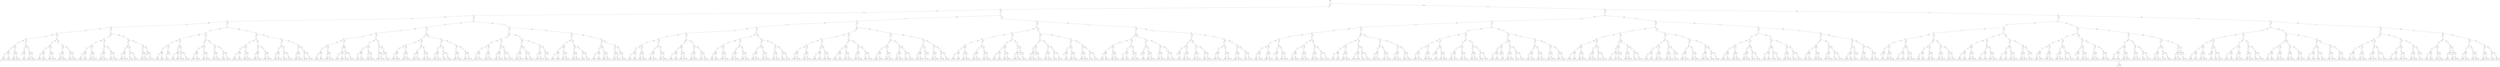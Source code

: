 graph G {
splines=true;
0 [shape=box, label = "root" ]
0--1;
1 [shape=circle, label=47]
1--2[label = 0.500, labelangle=110];
2 [shape=box, label=0]
2--3;
3 [shape=circle, label=15]
3--4[label = 0.500, labelangle=110];
4 [shape=box, label=0]
4--5;
5 [shape=circle, label=19]
5--6[label = 0.500, labelangle=110];
6 [shape=box, label=0]
6--7;
7 [shape=circle, label=67]
7--8[label = 0.496, labelangle=110];
8 [shape=box, label=0]
8--9;
9 [shape=circle, label=56]
9--10[label = 0.500, labelangle=110];
10 [shape=box, label=0]
10--11;
11 [shape=circle, label=64]
11--12[label = 0.484, labelangle=110];
12 [shape=box, label=0]
12--13;
13 [shape=circle, label=63]
13--14[label = 0.533, labelangle=110];
14 [shape=box, label=0]
14--15;
15 [shape=circle, label=61]
15--16[label = 0.500, labelangle=110];
16 [shape=box, label=0]
16--17;
17 [shape=circle, label=66]
17--18[label = 0.500, labelangle=110];
18 [shape=box, label=0]
18--19;
19 [shape=circle, label=65]
19--20[label = 0.500, labelangle=110];
20 [shape=box, label=0]
19--21[label = 0.500, labelangle=110];
21 [shape=box, label=1]
17--22[label = 0.500, labelangle=110];
22 [shape=box, label=1]
22--23;
23 [shape=circle, label=58]
23--24[label = 0.500, labelangle=110];
24 [shape=box, label=0]
23--25[label = 0.500, labelangle=110];
25 [shape=box, label=1]
15--26[label = 0.500, labelangle=110];
26 [shape=box, label=1]
26--27;
27 [shape=circle, label=60]
27--28[label = 0.500, labelangle=110];
28 [shape=box, label=0]
28--29;
29 [shape=circle, label=66]
29--30[label = 0.500, labelangle=110];
30 [shape=box, label=0]
29--31[label = 0.500, labelangle=110];
31 [shape=box, label=1]
27--32[label = 0.500, labelangle=110];
32 [shape=box, label=1]
32--33;
33 [shape=circle, label=62]
33--34[label = 0.500, labelangle=110];
34 [shape=box, label=0]
33--35[label = 0.500, labelangle=110];
35 [shape=box, label=1]
13--36[label = 0.467, labelangle=110];
36 [shape=box, label=1]
36--37;
37 [shape=circle, label=65]
37--38[label = 0.429, labelangle=110];
38 [shape=box, label=0]
38--39;
39 [shape=circle, label=66]
39--40[label = 0.333, labelangle=110];
40 [shape=box, label=0]
39--41[label = 0.667, labelangle=110];
41 [shape=box, label=1]
41--42;
42 [shape=circle, label=62]
42--43[label = 0.500, labelangle=110];
43 [shape=box, label=0]
42--44[label = 0.500, labelangle=110];
44 [shape=box, label=1]
37--45[label = 0.571, labelangle=110];
45 [shape=box, label=1]
45--46;
46 [shape=circle, label=62]
46--47[label = 0.500, labelangle=110];
47 [shape=box, label=0]
47--48;
48 [shape=circle, label=61]
48--49[label = 0.500, labelangle=110];
49 [shape=box, label=0]
48--50[label = 0.500, labelangle=110];
50 [shape=box, label=1]
46--51[label = 0.500, labelangle=110];
51 [shape=box, label=1]
51--52;
52 [shape=circle, label=60]
52--53[label = 0.500, labelangle=110];
53 [shape=box, label=0]
52--54[label = 0.500, labelangle=110];
54 [shape=box, label=1]
11--55[label = 0.516, labelangle=110];
55 [shape=box, label=1]
55--56;
56 [shape=circle, label=58]
56--57[label = 0.500, labelangle=110];
57 [shape=box, label=0]
57--58;
58 [shape=circle, label=66]
58--59[label = 0.500, labelangle=110];
59 [shape=box, label=0]
59--60;
60 [shape=circle, label=65]
60--61[label = 0.500, labelangle=110];
61 [shape=box, label=0]
61--62;
62 [shape=circle, label=63]
62--63[label = 0.500, labelangle=110];
63 [shape=box, label=0]
62--64[label = 0.500, labelangle=110];
64 [shape=box, label=1]
60--65[label = 0.500, labelangle=110];
65 [shape=box, label=1]
65--66;
66 [shape=circle, label=60]
66--67[label = 0.500, labelangle=110];
67 [shape=box, label=0]
66--68[label = 0.500, labelangle=110];
68 [shape=box, label=1]
58--69[label = 0.500, labelangle=110];
69 [shape=box, label=1]
69--70;
70 [shape=circle, label=60]
70--71[label = 0.500, labelangle=110];
71 [shape=box, label=0]
71--72;
72 [shape=circle, label=52]
72--73[label = 0.500, labelangle=110];
73 [shape=box, label=0]
72--74[label = 0.500, labelangle=110];
74 [shape=box, label=1]
70--75[label = 0.500, labelangle=110];
75 [shape=box, label=1]
75--76;
76 [shape=circle, label=65]
76--77[label = 0.500, labelangle=110];
77 [shape=box, label=0]
76--78[label = 0.500, labelangle=110];
78 [shape=box, label=1]
56--79[label = 0.500, labelangle=110];
79 [shape=box, label=1]
79--80;
80 [shape=circle, label=62]
80--81[label = 0.500, labelangle=110];
81 [shape=box, label=0]
81--82;
82 [shape=circle, label=65]
82--83[label = 0.500, labelangle=110];
83 [shape=box, label=0]
83--84;
84 [shape=circle, label=66]
84--85[label = 0.500, labelangle=110];
85 [shape=box, label=0]
84--86[label = 0.500, labelangle=110];
86 [shape=box, label=1]
82--87[label = 0.500, labelangle=110];
87 [shape=box, label=1]
87--88;
88 [shape=circle, label=63]
88--89[label = 0.500, labelangle=110];
89 [shape=box, label=0]
88--90[label = 0.500, labelangle=110];
90 [shape=box, label=1]
80--91[label = 0.500, labelangle=110];
91 [shape=box, label=1]
91--92;
92 [shape=circle, label=53]
92--93[label = 0.500, labelangle=110];
93 [shape=box, label=0]
93--94;
94 [shape=circle, label=50]
94--95[label = 0.500, labelangle=110];
95 [shape=box, label=0]
94--96[label = 0.500, labelangle=110];
96 [shape=box, label=1]
92--97[label = 0.500, labelangle=110];
97 [shape=box, label=1]
97--98;
98 [shape=circle, label=66]
98--99[label = 0.500, labelangle=110];
99 [shape=box, label=0]
98--100[label = 0.500, labelangle=110];
100 [shape=box, label=1]
9--101[label = 0.500, labelangle=110];
101 [shape=box, label=1]
101--102;
102 [shape=circle, label=54]
102--103[label = 0.516, labelangle=110];
103 [shape=box, label=0]
103--104;
104 [shape=circle, label=60]
104--105[label = 0.500, labelangle=110];
105 [shape=box, label=0]
105--106;
106 [shape=circle, label=63]
106--107[label = 0.500, labelangle=110];
107 [shape=box, label=0]
107--108;
108 [shape=circle, label=52]
108--109[label = 0.500, labelangle=110];
109 [shape=box, label=0]
109--110;
110 [shape=circle, label=66]
110--111[label = 0.500, labelangle=110];
111 [shape=box, label=0]
110--112[label = 0.500, labelangle=110];
112 [shape=box, label=1]
108--113[label = 0.500, labelangle=110];
113 [shape=box, label=1]
113--114;
114 [shape=circle, label=64]
114--115[label = 0.500, labelangle=110];
115 [shape=box, label=0]
114--116[label = 0.500, labelangle=110];
116 [shape=box, label=1]
106--117[label = 0.500, labelangle=110];
117 [shape=box, label=1]
117--118;
118 [shape=circle, label=66]
118--119[label = 0.500, labelangle=110];
119 [shape=box, label=0]
119--120;
120 [shape=circle, label=59]
120--121[label = 0.500, labelangle=110];
121 [shape=box, label=0]
120--122[label = 0.500, labelangle=110];
122 [shape=box, label=1]
118--123[label = 0.500, labelangle=110];
123 [shape=box, label=1]
123--124;
124 [shape=circle, label=65]
124--125[label = 0.500, labelangle=110];
125 [shape=box, label=0]
124--126[label = 0.500, labelangle=110];
126 [shape=box, label=1]
104--127[label = 0.500, labelangle=110];
127 [shape=box, label=1]
127--128;
128 [shape=circle, label=64]
128--129[label = 0.500, labelangle=110];
129 [shape=box, label=0]
129--130;
130 [shape=circle, label=62]
130--131[label = 0.500, labelangle=110];
131 [shape=box, label=0]
131--132;
132 [shape=circle, label=65]
132--133[label = 0.500, labelangle=110];
133 [shape=box, label=0]
132--134[label = 0.500, labelangle=110];
134 [shape=box, label=1]
130--135[label = 0.500, labelangle=110];
135 [shape=box, label=1]
135--136;
136 [shape=circle, label=66]
136--137[label = 0.500, labelangle=110];
137 [shape=box, label=0]
136--138[label = 0.500, labelangle=110];
138 [shape=box, label=1]
128--139[label = 0.500, labelangle=110];
139 [shape=box, label=1]
139--140;
140 [shape=circle, label=66]
140--141[label = 0.500, labelangle=110];
141 [shape=box, label=0]
141--142;
142 [shape=circle, label=63]
142--143[label = 0.500, labelangle=110];
143 [shape=box, label=0]
142--144[label = 0.500, labelangle=110];
144 [shape=box, label=1]
140--145[label = 0.500, labelangle=110];
145 [shape=box, label=1]
145--146;
146 [shape=circle, label=65]
146--147[label = 0.500, labelangle=110];
147 [shape=box, label=0]
146--148[label = 0.500, labelangle=110];
148 [shape=box, label=1]
102--149[label = 0.484, labelangle=110];
149 [shape=box, label=1]
149--150;
150 [shape=circle, label=61]
150--151[label = 0.533, labelangle=110];
151 [shape=box, label=0]
151--152;
152 [shape=circle, label=66]
152--153[label = 0.500, labelangle=110];
153 [shape=box, label=0]
153--154;
154 [shape=circle, label=57]
154--155[label = 0.500, labelangle=110];
155 [shape=box, label=0]
155--156;
156 [shape=circle, label=65]
156--157[label = 0.500, labelangle=110];
157 [shape=box, label=0]
156--158[label = 0.500, labelangle=110];
158 [shape=box, label=1]
154--159[label = 0.500, labelangle=110];
159 [shape=box, label=1]
159--160;
160 [shape=circle, label=64]
160--161[label = 0.500, labelangle=110];
161 [shape=box, label=0]
160--162[label = 0.500, labelangle=110];
162 [shape=box, label=1]
152--163[label = 0.500, labelangle=110];
163 [shape=box, label=1]
163--164;
164 [shape=circle, label=64]
164--165[label = 0.500, labelangle=110];
165 [shape=box, label=0]
165--166;
166 [shape=circle, label=65]
166--167[label = 0.500, labelangle=110];
167 [shape=box, label=0]
166--168[label = 0.500, labelangle=110];
168 [shape=box, label=1]
164--169[label = 0.500, labelangle=110];
169 [shape=box, label=1]
169--170;
170 [shape=circle, label=62]
170--171[label = 0.500, labelangle=110];
171 [shape=box, label=0]
170--172[label = 0.500, labelangle=110];
172 [shape=box, label=1]
150--173[label = 0.467, labelangle=110];
173 [shape=box, label=1]
173--174;
174 [shape=circle, label=63]
174--175[label = 0.571, labelangle=110];
175 [shape=box, label=0]
175--176;
176 [shape=circle, label=62]
176--177[label = 0.500, labelangle=110];
177 [shape=box, label=0]
177--178;
178 [shape=circle, label=66]
178--179[label = 0.500, labelangle=110];
179 [shape=box, label=0]
178--180[label = 0.500, labelangle=110];
180 [shape=box, label=1]
176--181[label = 0.500, labelangle=110];
181 [shape=box, label=1]
181--182;
182 [shape=circle, label=60]
182--183[label = 0.500, labelangle=110];
183 [shape=box, label=0]
182--184[label = 0.500, labelangle=110];
184 [shape=box, label=1]
174--185[label = 0.429, labelangle=110];
185 [shape=box, label=1]
185--186;
186 [shape=circle, label=66]
186--187[label = 0.333, labelangle=110];
187 [shape=box, label=0]
186--188[label = 0.667, labelangle=110];
188 [shape=box, label=1]
188--189;
189 [shape=circle, label=64]
189--190[label = 0.500, labelangle=110];
190 [shape=box, label=0]
189--191[label = 0.500, labelangle=110];
191 [shape=box, label=1]
7--192[label = 0.504, labelangle=110];
192 [shape=box, label=1]
192--193;
193 [shape=circle, label=62]
193--194[label = 0.492, labelangle=110];
194 [shape=box, label=0]
194--195;
195 [shape=circle, label=57]
195--196[label = 0.484, labelangle=110];
196 [shape=box, label=0]
196--197;
197 [shape=circle, label=65]
197--198[label = 0.467, labelangle=110];
198 [shape=box, label=0]
198--199;
199 [shape=circle, label=66]
199--200[label = 0.571, labelangle=110];
200 [shape=box, label=0]
200--201;
201 [shape=circle, label=55]
201--202[label = 0.500, labelangle=110];
202 [shape=box, label=0]
202--203;
203 [shape=circle, label=64]
203--204[label = 0.500, labelangle=110];
204 [shape=box, label=0]
203--205[label = 0.500, labelangle=110];
205 [shape=box, label=1]
201--206[label = 0.500, labelangle=110];
206 [shape=box, label=1]
206--207;
207 [shape=circle, label=63]
207--208[label = 0.500, labelangle=110];
208 [shape=box, label=0]
207--209[label = 0.500, labelangle=110];
209 [shape=box, label=1]
199--210[label = 0.429, labelangle=110];
210 [shape=box, label=1]
210--211;
211 [shape=circle, label=64]
211--212[label = 0.667, labelangle=110];
212 [shape=box, label=0]
212--213;
213 [shape=circle, label=63]
213--214[label = 0.500, labelangle=110];
214 [shape=box, label=0]
213--215[label = 0.500, labelangle=110];
215 [shape=box, label=1]
211--216[label = 0.333, labelangle=110];
216 [shape=box, label=1]
197--217[label = 0.533, labelangle=110];
217 [shape=box, label=1]
217--218;
218 [shape=circle, label=61]
218--219[label = 0.500, labelangle=110];
219 [shape=box, label=0]
219--220;
220 [shape=circle, label=58]
220--221[label = 0.500, labelangle=110];
221 [shape=box, label=0]
221--222;
222 [shape=circle, label=66]
222--223[label = 0.500, labelangle=110];
223 [shape=box, label=0]
222--224[label = 0.500, labelangle=110];
224 [shape=box, label=1]
220--225[label = 0.500, labelangle=110];
225 [shape=box, label=1]
225--226;
226 [shape=circle, label=64]
226--227[label = 0.500, labelangle=110];
227 [shape=box, label=0]
226--228[label = 0.500, labelangle=110];
228 [shape=box, label=1]
218--229[label = 0.500, labelangle=110];
229 [shape=box, label=1]
229--230;
230 [shape=circle, label=54]
230--231[label = 0.500, labelangle=110];
231 [shape=box, label=0]
231--232;
232 [shape=circle, label=66]
232--233[label = 0.500, labelangle=110];
233 [shape=box, label=0]
232--234[label = 0.500, labelangle=110];
234 [shape=box, label=1]
230--235[label = 0.500, labelangle=110];
235 [shape=box, label=1]
235--236;
236 [shape=circle, label=59]
236--237[label = 0.500, labelangle=110];
237 [shape=box, label=0]
236--238[label = 0.500, labelangle=110];
238 [shape=box, label=1]
195--239[label = 0.516, labelangle=110];
239 [shape=box, label=1]
239--240;
240 [shape=circle, label=66]
240--241[label = 0.500, labelangle=110];
241 [shape=box, label=0]
241--242;
242 [shape=circle, label=58]
242--243[label = 0.500, labelangle=110];
243 [shape=box, label=0]
243--244;
244 [shape=circle, label=45]
244--245[label = 0.500, labelangle=110];
245 [shape=box, label=0]
245--246;
246 [shape=circle, label=61]
246--247[label = 0.500, labelangle=110];
247 [shape=box, label=0]
246--248[label = 0.500, labelangle=110];
248 [shape=box, label=1]
244--249[label = 0.500, labelangle=110];
249 [shape=box, label=1]
249--250;
250 [shape=circle, label=65]
250--251[label = 0.500, labelangle=110];
251 [shape=box, label=0]
250--252[label = 0.500, labelangle=110];
252 [shape=box, label=1]
242--253[label = 0.500, labelangle=110];
253 [shape=box, label=1]
253--254;
254 [shape=circle, label=65]
254--255[label = 0.500, labelangle=110];
255 [shape=box, label=0]
255--256;
256 [shape=circle, label=64]
256--257[label = 0.500, labelangle=110];
257 [shape=box, label=0]
256--258[label = 0.500, labelangle=110];
258 [shape=box, label=1]
254--259[label = 0.500, labelangle=110];
259 [shape=box, label=1]
259--260;
260 [shape=circle, label=61]
260--261[label = 0.500, labelangle=110];
261 [shape=box, label=0]
260--262[label = 0.500, labelangle=110];
262 [shape=box, label=1]
240--263[label = 0.500, labelangle=110];
263 [shape=box, label=1]
263--264;
264 [shape=circle, label=52]
264--265[label = 0.500, labelangle=110];
265 [shape=box, label=0]
265--266;
266 [shape=circle, label=64]
266--267[label = 0.500, labelangle=110];
267 [shape=box, label=0]
267--268;
268 [shape=circle, label=61]
268--269[label = 0.500, labelangle=110];
269 [shape=box, label=0]
268--270[label = 0.500, labelangle=110];
270 [shape=box, label=1]
266--271[label = 0.500, labelangle=110];
271 [shape=box, label=1]
271--272;
272 [shape=circle, label=63]
272--273[label = 0.500, labelangle=110];
273 [shape=box, label=0]
272--274[label = 0.500, labelangle=110];
274 [shape=box, label=1]
264--275[label = 0.500, labelangle=110];
275 [shape=box, label=1]
275--276;
276 [shape=circle, label=61]
276--277[label = 0.500, labelangle=110];
277 [shape=box, label=0]
277--278;
278 [shape=circle, label=60]
278--279[label = 0.500, labelangle=110];
279 [shape=box, label=0]
278--280[label = 0.500, labelangle=110];
280 [shape=box, label=1]
276--281[label = 0.500, labelangle=110];
281 [shape=box, label=1]
281--282;
282 [shape=circle, label=64]
282--283[label = 0.500, labelangle=110];
283 [shape=box, label=0]
282--284[label = 0.500, labelangle=110];
284 [shape=box, label=1]
193--285[label = 0.508, labelangle=110];
285 [shape=box, label=1]
285--286;
286 [shape=circle, label=42]
286--287[label = 0.500, labelangle=110];
287 [shape=box, label=0]
287--288;
288 [shape=circle, label=58]
288--289[label = 0.500, labelangle=110];
289 [shape=box, label=0]
289--290;
290 [shape=circle, label=66]
290--291[label = 0.500, labelangle=110];
291 [shape=box, label=0]
291--292;
292 [shape=circle, label=64]
292--293[label = 0.500, labelangle=110];
293 [shape=box, label=0]
293--294;
294 [shape=circle, label=65]
294--295[label = 0.500, labelangle=110];
295 [shape=box, label=0]
294--296[label = 0.500, labelangle=110];
296 [shape=box, label=1]
292--297[label = 0.500, labelangle=110];
297 [shape=box, label=1]
297--298;
298 [shape=circle, label=60]
298--299[label = 0.500, labelangle=110];
299 [shape=box, label=0]
298--300[label = 0.500, labelangle=110];
300 [shape=box, label=1]
290--301[label = 0.500, labelangle=110];
301 [shape=box, label=1]
301--302;
302 [shape=circle, label=64]
302--303[label = 0.500, labelangle=110];
303 [shape=box, label=0]
303--304;
304 [shape=circle, label=59]
304--305[label = 0.500, labelangle=110];
305 [shape=box, label=0]
304--306[label = 0.500, labelangle=110];
306 [shape=box, label=1]
302--307[label = 0.500, labelangle=110];
307 [shape=box, label=1]
307--308;
308 [shape=circle, label=65]
308--309[label = 0.500, labelangle=110];
309 [shape=box, label=0]
308--310[label = 0.500, labelangle=110];
310 [shape=box, label=1]
288--311[label = 0.500, labelangle=110];
311 [shape=box, label=1]
311--312;
312 [shape=circle, label=41]
312--313[label = 0.500, labelangle=110];
313 [shape=box, label=0]
313--314;
314 [shape=circle, label=65]
314--315[label = 0.500, labelangle=110];
315 [shape=box, label=0]
315--316;
316 [shape=circle, label=66]
316--317[label = 0.500, labelangle=110];
317 [shape=box, label=0]
316--318[label = 0.500, labelangle=110];
318 [shape=box, label=1]
314--319[label = 0.500, labelangle=110];
319 [shape=box, label=1]
319--320;
320 [shape=circle, label=64]
320--321[label = 0.500, labelangle=110];
321 [shape=box, label=0]
320--322[label = 0.500, labelangle=110];
322 [shape=box, label=1]
312--323[label = 0.500, labelangle=110];
323 [shape=box, label=1]
323--324;
324 [shape=circle, label=64]
324--325[label = 0.500, labelangle=110];
325 [shape=box, label=0]
325--326;
326 [shape=circle, label=59]
326--327[label = 0.500, labelangle=110];
327 [shape=box, label=0]
326--328[label = 0.500, labelangle=110];
328 [shape=box, label=1]
324--329[label = 0.500, labelangle=110];
329 [shape=box, label=1]
329--330;
330 [shape=circle, label=66]
330--331[label = 0.500, labelangle=110];
331 [shape=box, label=0]
330--332[label = 0.500, labelangle=110];
332 [shape=box, label=1]
286--333[label = 0.500, labelangle=110];
333 [shape=box, label=1]
333--334;
334 [shape=circle, label=61]
334--335[label = 0.500, labelangle=110];
335 [shape=box, label=0]
335--336;
336 [shape=circle, label=65]
336--337[label = 0.500, labelangle=110];
337 [shape=box, label=0]
337--338;
338 [shape=circle, label=66]
338--339[label = 0.500, labelangle=110];
339 [shape=box, label=0]
339--340;
340 [shape=circle, label=60]
340--341[label = 0.500, labelangle=110];
341 [shape=box, label=0]
340--342[label = 0.500, labelangle=110];
342 [shape=box, label=1]
338--343[label = 0.500, labelangle=110];
343 [shape=box, label=1]
343--344;
344 [shape=circle, label=64]
344--345[label = 0.500, labelangle=110];
345 [shape=box, label=0]
344--346[label = 0.500, labelangle=110];
346 [shape=box, label=1]
336--347[label = 0.500, labelangle=110];
347 [shape=box, label=1]
347--348;
348 [shape=circle, label=64]
348--349[label = 0.500, labelangle=110];
349 [shape=box, label=0]
349--350;
350 [shape=circle, label=63]
350--351[label = 0.500, labelangle=110];
351 [shape=box, label=0]
350--352[label = 0.500, labelangle=110];
352 [shape=box, label=1]
348--353[label = 0.500, labelangle=110];
353 [shape=box, label=1]
353--354;
354 [shape=circle, label=66]
354--355[label = 0.500, labelangle=110];
355 [shape=box, label=0]
354--356[label = 0.500, labelangle=110];
356 [shape=box, label=1]
334--357[label = 0.500, labelangle=110];
357 [shape=box, label=1]
357--358;
358 [shape=circle, label=58]
358--359[label = 0.500, labelangle=110];
359 [shape=box, label=0]
359--360;
360 [shape=circle, label=63]
360--361[label = 0.500, labelangle=110];
361 [shape=box, label=0]
361--362;
362 [shape=circle, label=66]
362--363[label = 0.500, labelangle=110];
363 [shape=box, label=0]
362--364[label = 0.500, labelangle=110];
364 [shape=box, label=1]
360--365[label = 0.500, labelangle=110];
365 [shape=box, label=1]
365--366;
366 [shape=circle, label=54]
366--367[label = 0.500, labelangle=110];
367 [shape=box, label=0]
366--368[label = 0.500, labelangle=110];
368 [shape=box, label=1]
358--369[label = 0.500, labelangle=110];
369 [shape=box, label=1]
369--370;
370 [shape=circle, label=65]
370--371[label = 0.500, labelangle=110];
371 [shape=box, label=0]
371--372;
372 [shape=circle, label=63]
372--373[label = 0.500, labelangle=110];
373 [shape=box, label=0]
372--374[label = 0.500, labelangle=110];
374 [shape=box, label=1]
370--375[label = 0.500, labelangle=110];
375 [shape=box, label=1]
375--376;
376 [shape=circle, label=57]
376--377[label = 0.500, labelangle=110];
377 [shape=box, label=0]
376--378[label = 0.500, labelangle=110];
378 [shape=box, label=1]
5--379[label = 0.500, labelangle=110];
379 [shape=box, label=1]
379--380;
380 [shape=circle, label=26]
380--381[label = 0.504, labelangle=110];
381 [shape=box, label=0]
381--382;
382 [shape=circle, label=65]
382--383[label = 0.492, labelangle=110];
383 [shape=box, label=0]
383--384;
384 [shape=circle, label=66]
384--385[label = 0.516, labelangle=110];
385 [shape=box, label=0]
385--386;
386 [shape=circle, label=40]
386--387[label = 0.500, labelangle=110];
387 [shape=box, label=0]
387--388;
388 [shape=circle, label=67]
388--389[label = 0.500, labelangle=110];
389 [shape=box, label=0]
389--390;
390 [shape=circle, label=54]
390--391[label = 0.500, labelangle=110];
391 [shape=box, label=0]
391--392;
392 [shape=circle, label=62]
392--393[label = 0.500, labelangle=110];
393 [shape=box, label=0]
392--394[label = 0.500, labelangle=110];
394 [shape=box, label=1]
390--395[label = 0.500, labelangle=110];
395 [shape=box, label=1]
395--396;
396 [shape=circle, label=64]
396--397[label = 0.500, labelangle=110];
397 [shape=box, label=0]
396--398[label = 0.500, labelangle=110];
398 [shape=box, label=1]
388--399[label = 0.500, labelangle=110];
399 [shape=box, label=1]
399--400;
400 [shape=circle, label=64]
400--401[label = 0.500, labelangle=110];
401 [shape=box, label=0]
401--402;
402 [shape=circle, label=62]
402--403[label = 0.500, labelangle=110];
403 [shape=box, label=0]
402--404[label = 0.500, labelangle=110];
404 [shape=box, label=1]
400--405[label = 0.500, labelangle=110];
405 [shape=box, label=1]
405--406;
406 [shape=circle, label=62]
406--407[label = 0.500, labelangle=110];
407 [shape=box, label=0]
406--408[label = 0.500, labelangle=110];
408 [shape=box, label=1]
386--409[label = 0.500, labelangle=110];
409 [shape=box, label=1]
409--410;
410 [shape=circle, label=62]
410--411[label = 0.500, labelangle=110];
411 [shape=box, label=0]
411--412;
412 [shape=circle, label=59]
412--413[label = 0.500, labelangle=110];
413 [shape=box, label=0]
413--414;
414 [shape=circle, label=67]
414--415[label = 0.500, labelangle=110];
415 [shape=box, label=0]
414--416[label = 0.500, labelangle=110];
416 [shape=box, label=1]
412--417[label = 0.500, labelangle=110];
417 [shape=box, label=1]
417--418;
418 [shape=circle, label=63]
418--419[label = 0.500, labelangle=110];
419 [shape=box, label=0]
418--420[label = 0.500, labelangle=110];
420 [shape=box, label=1]
410--421[label = 0.500, labelangle=110];
421 [shape=box, label=1]
421--422;
422 [shape=circle, label=59]
422--423[label = 0.500, labelangle=110];
423 [shape=box, label=0]
423--424;
424 [shape=circle, label=64]
424--425[label = 0.500, labelangle=110];
425 [shape=box, label=0]
424--426[label = 0.500, labelangle=110];
426 [shape=box, label=1]
422--427[label = 0.500, labelangle=110];
427 [shape=box, label=1]
427--428;
428 [shape=circle, label=67]
428--429[label = 0.500, labelangle=110];
429 [shape=box, label=0]
428--430[label = 0.500, labelangle=110];
430 [shape=box, label=1]
384--431[label = 0.484, labelangle=110];
431 [shape=box, label=1]
431--432;
432 [shape=circle, label=56]
432--433[label = 0.533, labelangle=110];
433 [shape=box, label=0]
433--434;
434 [shape=circle, label=64]
434--435[label = 0.500, labelangle=110];
435 [shape=box, label=0]
435--436;
436 [shape=circle, label=67]
436--437[label = 0.500, labelangle=110];
437 [shape=box, label=0]
437--438;
438 [shape=circle, label=62]
438--439[label = 0.500, labelangle=110];
439 [shape=box, label=0]
438--440[label = 0.500, labelangle=110];
440 [shape=box, label=1]
436--441[label = 0.500, labelangle=110];
441 [shape=box, label=1]
441--442;
442 [shape=circle, label=63]
442--443[label = 0.500, labelangle=110];
443 [shape=box, label=0]
442--444[label = 0.500, labelangle=110];
444 [shape=box, label=1]
434--445[label = 0.500, labelangle=110];
445 [shape=box, label=1]
445--446;
446 [shape=circle, label=58]
446--447[label = 0.500, labelangle=110];
447 [shape=box, label=0]
447--448;
448 [shape=circle, label=67]
448--449[label = 0.500, labelangle=110];
449 [shape=box, label=0]
448--450[label = 0.500, labelangle=110];
450 [shape=box, label=1]
446--451[label = 0.500, labelangle=110];
451 [shape=box, label=1]
451--452;
452 [shape=circle, label=60]
452--453[label = 0.500, labelangle=110];
453 [shape=box, label=0]
452--454[label = 0.500, labelangle=110];
454 [shape=box, label=1]
432--455[label = 0.467, labelangle=110];
455 [shape=box, label=1]
455--456;
456 [shape=circle, label=62]
456--457[label = 0.571, labelangle=110];
457 [shape=box, label=0]
457--458;
458 [shape=circle, label=67]
458--459[label = 0.500, labelangle=110];
459 [shape=box, label=0]
459--460;
460 [shape=circle, label=61]
460--461[label = 0.500, labelangle=110];
461 [shape=box, label=0]
460--462[label = 0.500, labelangle=110];
462 [shape=box, label=1]
458--463[label = 0.500, labelangle=110];
463 [shape=box, label=1]
463--464;
464 [shape=circle, label=63]
464--465[label = 0.500, labelangle=110];
465 [shape=box, label=0]
464--466[label = 0.500, labelangle=110];
466 [shape=box, label=1]
456--467[label = 0.429, labelangle=110];
467 [shape=box, label=1]
467--468;
468 [shape=circle, label=64]
468--469[label = 0.333, labelangle=110];
469 [shape=box, label=0]
468--470[label = 0.667, labelangle=110];
470 [shape=box, label=1]
470--471;
471 [shape=circle, label=61]
471--472[label = 0.500, labelangle=110];
472 [shape=box, label=0]
471--473[label = 0.500, labelangle=110];
473 [shape=box, label=1]
382--474[label = 0.508, labelangle=110];
474 [shape=box, label=1]
474--475;
475 [shape=circle, label=48]
475--476[label = 0.500, labelangle=110];
476 [shape=box, label=0]
476--477;
477 [shape=circle, label=67]
477--478[label = 0.500, labelangle=110];
478 [shape=box, label=0]
478--479;
479 [shape=circle, label=64]
479--480[label = 0.500, labelangle=110];
480 [shape=box, label=0]
480--481;
481 [shape=circle, label=63]
481--482[label = 0.500, labelangle=110];
482 [shape=box, label=0]
482--483;
483 [shape=circle, label=62]
483--484[label = 0.500, labelangle=110];
484 [shape=box, label=0]
483--485[label = 0.500, labelangle=110];
485 [shape=box, label=1]
481--486[label = 0.500, labelangle=110];
486 [shape=box, label=1]
486--487;
487 [shape=circle, label=66]
487--488[label = 0.500, labelangle=110];
488 [shape=box, label=0]
487--489[label = 0.500, labelangle=110];
489 [shape=box, label=1]
479--490[label = 0.500, labelangle=110];
490 [shape=box, label=1]
490--491;
491 [shape=circle, label=66]
491--492[label = 0.500, labelangle=110];
492 [shape=box, label=0]
492--493;
493 [shape=circle, label=63]
493--494[label = 0.500, labelangle=110];
494 [shape=box, label=0]
493--495[label = 0.500, labelangle=110];
495 [shape=box, label=1]
491--496[label = 0.500, labelangle=110];
496 [shape=box, label=1]
496--497;
497 [shape=circle, label=62]
497--498[label = 0.500, labelangle=110];
498 [shape=box, label=0]
497--499[label = 0.500, labelangle=110];
499 [shape=box, label=1]
477--500[label = 0.500, labelangle=110];
500 [shape=box, label=1]
500--501;
501 [shape=circle, label=64]
501--502[label = 0.500, labelangle=110];
502 [shape=box, label=0]
502--503;
503 [shape=circle, label=66]
503--504[label = 0.500, labelangle=110];
504 [shape=box, label=0]
504--505;
505 [shape=circle, label=63]
505--506[label = 0.500, labelangle=110];
506 [shape=box, label=0]
505--507[label = 0.500, labelangle=110];
507 [shape=box, label=1]
503--508[label = 0.500, labelangle=110];
508 [shape=box, label=1]
508--509;
509 [shape=circle, label=62]
509--510[label = 0.500, labelangle=110];
510 [shape=box, label=0]
509--511[label = 0.500, labelangle=110];
511 [shape=box, label=1]
501--512[label = 0.500, labelangle=110];
512 [shape=box, label=1]
512--513;
513 [shape=circle, label=63]
513--514[label = 0.500, labelangle=110];
514 [shape=box, label=0]
514--515;
515 [shape=circle, label=62]
515--516[label = 0.500, labelangle=110];
516 [shape=box, label=0]
515--517[label = 0.500, labelangle=110];
517 [shape=box, label=1]
513--518[label = 0.500, labelangle=110];
518 [shape=box, label=1]
518--519;
519 [shape=circle, label=66]
519--520[label = 0.500, labelangle=110];
520 [shape=box, label=0]
519--521[label = 0.500, labelangle=110];
521 [shape=box, label=1]
475--522[label = 0.500, labelangle=110];
522 [shape=box, label=1]
522--523;
523 [shape=circle, label=60]
523--524[label = 0.500, labelangle=110];
524 [shape=box, label=0]
524--525;
525 [shape=circle, label=62]
525--526[label = 0.500, labelangle=110];
526 [shape=box, label=0]
526--527;
527 [shape=circle, label=67]
527--528[label = 0.500, labelangle=110];
528 [shape=box, label=0]
528--529;
529 [shape=circle, label=64]
529--530[label = 0.500, labelangle=110];
530 [shape=box, label=0]
529--531[label = 0.500, labelangle=110];
531 [shape=box, label=1]
527--532[label = 0.500, labelangle=110];
532 [shape=box, label=1]
532--533;
533 [shape=circle, label=61]
533--534[label = 0.500, labelangle=110];
534 [shape=box, label=0]
533--535[label = 0.500, labelangle=110];
535 [shape=box, label=1]
525--536[label = 0.500, labelangle=110];
536 [shape=box, label=1]
536--537;
537 [shape=circle, label=58]
537--538[label = 0.500, labelangle=110];
538 [shape=box, label=0]
538--539;
539 [shape=circle, label=63]
539--540[label = 0.500, labelangle=110];
540 [shape=box, label=0]
539--541[label = 0.500, labelangle=110];
541 [shape=box, label=1]
537--542[label = 0.500, labelangle=110];
542 [shape=box, label=1]
542--543;
543 [shape=circle, label=66]
543--544[label = 0.500, labelangle=110];
544 [shape=box, label=0]
543--545[label = 0.500, labelangle=110];
545 [shape=box, label=1]
523--546[label = 0.500, labelangle=110];
546 [shape=box, label=1]
546--547;
547 [shape=circle, label=66]
547--548[label = 0.500, labelangle=110];
548 [shape=box, label=0]
548--549;
549 [shape=circle, label=67]
549--550[label = 0.500, labelangle=110];
550 [shape=box, label=0]
550--551;
551 [shape=circle, label=58]
551--552[label = 0.500, labelangle=110];
552 [shape=box, label=0]
551--553[label = 0.500, labelangle=110];
553 [shape=box, label=1]
549--554[label = 0.500, labelangle=110];
554 [shape=box, label=1]
554--555;
555 [shape=circle, label=63]
555--556[label = 0.500, labelangle=110];
556 [shape=box, label=0]
555--557[label = 0.500, labelangle=110];
557 [shape=box, label=1]
547--558[label = 0.500, labelangle=110];
558 [shape=box, label=1]
558--559;
559 [shape=circle, label=59]
559--560[label = 0.500, labelangle=110];
560 [shape=box, label=0]
560--561;
561 [shape=circle, label=62]
561--562[label = 0.500, labelangle=110];
562 [shape=box, label=0]
561--563[label = 0.500, labelangle=110];
563 [shape=box, label=1]
559--564[label = 0.500, labelangle=110];
564 [shape=box, label=1]
564--565;
565 [shape=circle, label=67]
565--566[label = 0.500, labelangle=110];
566 [shape=box, label=0]
565--567[label = 0.500, labelangle=110];
567 [shape=box, label=1]
380--568[label = 0.496, labelangle=110];
568 [shape=box, label=1]
568--569;
569 [shape=circle, label=67]
569--570[label = 0.500, labelangle=110];
570 [shape=box, label=0]
570--571;
571 [shape=circle, label=61]
571--572[label = 0.516, labelangle=110];
572 [shape=box, label=0]
572--573;
573 [shape=circle, label=65]
573--574[label = 0.500, labelangle=110];
574 [shape=box, label=0]
574--575;
575 [shape=circle, label=66]
575--576[label = 0.500, labelangle=110];
576 [shape=box, label=0]
576--577;
577 [shape=circle, label=63]
577--578[label = 0.500, labelangle=110];
578 [shape=box, label=0]
578--579;
579 [shape=circle, label=62]
579--580[label = 0.500, labelangle=110];
580 [shape=box, label=0]
579--581[label = 0.500, labelangle=110];
581 [shape=box, label=1]
577--582[label = 0.500, labelangle=110];
582 [shape=box, label=1]
582--583;
583 [shape=circle, label=64]
583--584[label = 0.500, labelangle=110];
584 [shape=box, label=0]
583--585[label = 0.500, labelangle=110];
585 [shape=box, label=1]
575--586[label = 0.500, labelangle=110];
586 [shape=box, label=1]
586--587;
587 [shape=circle, label=64]
587--588[label = 0.500, labelangle=110];
588 [shape=box, label=0]
588--589;
589 [shape=circle, label=59]
589--590[label = 0.500, labelangle=110];
590 [shape=box, label=0]
589--591[label = 0.500, labelangle=110];
591 [shape=box, label=1]
587--592[label = 0.500, labelangle=110];
592 [shape=box, label=1]
592--593;
593 [shape=circle, label=62]
593--594[label = 0.500, labelangle=110];
594 [shape=box, label=0]
593--595[label = 0.500, labelangle=110];
595 [shape=box, label=1]
573--596[label = 0.500, labelangle=110];
596 [shape=box, label=1]
596--597;
597 [shape=circle, label=64]
597--598[label = 0.500, labelangle=110];
598 [shape=box, label=0]
598--599;
599 [shape=circle, label=58]
599--600[label = 0.500, labelangle=110];
600 [shape=box, label=0]
600--601;
601 [shape=circle, label=66]
601--602[label = 0.500, labelangle=110];
602 [shape=box, label=0]
601--603[label = 0.500, labelangle=110];
603 [shape=box, label=1]
599--604[label = 0.500, labelangle=110];
604 [shape=box, label=1]
604--605;
605 [shape=circle, label=63]
605--606[label = 0.500, labelangle=110];
606 [shape=box, label=0]
605--607[label = 0.500, labelangle=110];
607 [shape=box, label=1]
597--608[label = 0.500, labelangle=110];
608 [shape=box, label=1]
608--609;
609 [shape=circle, label=66]
609--610[label = 0.500, labelangle=110];
610 [shape=box, label=0]
610--611;
611 [shape=circle, label=62]
611--612[label = 0.500, labelangle=110];
612 [shape=box, label=0]
611--613[label = 0.500, labelangle=110];
613 [shape=box, label=1]
609--614[label = 0.500, labelangle=110];
614 [shape=box, label=1]
614--615;
615 [shape=circle, label=55]
615--616[label = 0.500, labelangle=110];
616 [shape=box, label=0]
615--617[label = 0.500, labelangle=110];
617 [shape=box, label=1]
571--618[label = 0.484, labelangle=110];
618 [shape=box, label=1]
618--619;
619 [shape=circle, label=64]
619--620[label = 0.533, labelangle=110];
620 [shape=box, label=0]
620--621;
621 [shape=circle, label=63]
621--622[label = 0.500, labelangle=110];
622 [shape=box, label=0]
622--623;
623 [shape=circle, label=65]
623--624[label = 0.500, labelangle=110];
624 [shape=box, label=0]
624--625;
625 [shape=circle, label=62]
625--626[label = 0.500, labelangle=110];
626 [shape=box, label=0]
625--627[label = 0.500, labelangle=110];
627 [shape=box, label=1]
623--628[label = 0.500, labelangle=110];
628 [shape=box, label=1]
628--629;
629 [shape=circle, label=66]
629--630[label = 0.500, labelangle=110];
630 [shape=box, label=0]
629--631[label = 0.500, labelangle=110];
631 [shape=box, label=1]
621--632[label = 0.500, labelangle=110];
632 [shape=box, label=1]
632--633;
633 [shape=circle, label=62]
633--634[label = 0.500, labelangle=110];
634 [shape=box, label=0]
634--635;
635 [shape=circle, label=66]
635--636[label = 0.500, labelangle=110];
636 [shape=box, label=0]
635--637[label = 0.500, labelangle=110];
637 [shape=box, label=1]
633--638[label = 0.500, labelangle=110];
638 [shape=box, label=1]
638--639;
639 [shape=circle, label=59]
639--640[label = 0.500, labelangle=110];
640 [shape=box, label=0]
639--641[label = 0.500, labelangle=110];
641 [shape=box, label=1]
619--642[label = 0.467, labelangle=110];
642 [shape=box, label=1]
642--643;
643 [shape=circle, label=66]
643--644[label = 0.571, labelangle=110];
644 [shape=box, label=0]
644--645;
645 [shape=circle, label=57]
645--646[label = 0.500, labelangle=110];
646 [shape=box, label=0]
646--647;
647 [shape=circle, label=54]
647--648[label = 0.500, labelangle=110];
648 [shape=box, label=0]
647--649[label = 0.500, labelangle=110];
649 [shape=box, label=1]
645--650[label = 0.500, labelangle=110];
650 [shape=box, label=1]
650--651;
651 [shape=circle, label=65]
651--652[label = 0.500, labelangle=110];
652 [shape=box, label=0]
651--653[label = 0.500, labelangle=110];
653 [shape=box, label=1]
643--654[label = 0.429, labelangle=110];
654 [shape=box, label=1]
654--655;
655 [shape=circle, label=65]
655--656[label = 0.667, labelangle=110];
656 [shape=box, label=0]
656--657;
657 [shape=circle, label=62]
657--658[label = 0.500, labelangle=110];
658 [shape=box, label=0]
657--659[label = 0.500, labelangle=110];
659 [shape=box, label=1]
655--660[label = 0.333, labelangle=110];
660 [shape=box, label=1]
569--661[label = 0.500, labelangle=110];
661 [shape=box, label=1]
661--662;
662 [shape=circle, label=62]
662--663[label = 0.516, labelangle=110];
663 [shape=box, label=0]
663--664;
664 [shape=circle, label=57]
664--665[label = 0.500, labelangle=110];
665 [shape=box, label=0]
665--666;
666 [shape=circle, label=54]
666--667[label = 0.500, labelangle=110];
667 [shape=box, label=0]
667--668;
668 [shape=circle, label=64]
668--669[label = 0.500, labelangle=110];
669 [shape=box, label=0]
669--670;
670 [shape=circle, label=51]
670--671[label = 0.500, labelangle=110];
671 [shape=box, label=0]
670--672[label = 0.500, labelangle=110];
672 [shape=box, label=1]
668--673[label = 0.500, labelangle=110];
673 [shape=box, label=1]
673--674;
674 [shape=circle, label=66]
674--675[label = 0.500, labelangle=110];
675 [shape=box, label=0]
674--676[label = 0.500, labelangle=110];
676 [shape=box, label=1]
666--677[label = 0.500, labelangle=110];
677 [shape=box, label=1]
677--678;
678 [shape=circle, label=60]
678--679[label = 0.500, labelangle=110];
679 [shape=box, label=0]
679--680;
680 [shape=circle, label=56]
680--681[label = 0.500, labelangle=110];
681 [shape=box, label=0]
680--682[label = 0.500, labelangle=110];
682 [shape=box, label=1]
678--683[label = 0.500, labelangle=110];
683 [shape=box, label=1]
683--684;
684 [shape=circle, label=58]
684--685[label = 0.500, labelangle=110];
685 [shape=box, label=0]
684--686[label = 0.500, labelangle=110];
686 [shape=box, label=1]
664--687[label = 0.500, labelangle=110];
687 [shape=box, label=1]
687--688;
688 [shape=circle, label=64]
688--689[label = 0.500, labelangle=110];
689 [shape=box, label=0]
689--690;
690 [shape=circle, label=60]
690--691[label = 0.500, labelangle=110];
691 [shape=box, label=0]
691--692;
692 [shape=circle, label=65]
692--693[label = 0.500, labelangle=110];
693 [shape=box, label=0]
692--694[label = 0.500, labelangle=110];
694 [shape=box, label=1]
690--695[label = 0.500, labelangle=110];
695 [shape=box, label=1]
695--696;
696 [shape=circle, label=66]
696--697[label = 0.500, labelangle=110];
697 [shape=box, label=0]
696--698[label = 0.500, labelangle=110];
698 [shape=box, label=1]
688--699[label = 0.500, labelangle=110];
699 [shape=box, label=1]
699--700;
700 [shape=circle, label=58]
700--701[label = 0.500, labelangle=110];
701 [shape=box, label=0]
701--702;
702 [shape=circle, label=63]
702--703[label = 0.500, labelangle=110];
703 [shape=box, label=0]
702--704[label = 0.500, labelangle=110];
704 [shape=box, label=1]
700--705[label = 0.500, labelangle=110];
705 [shape=box, label=1]
705--706;
706 [shape=circle, label=66]
706--707[label = 0.500, labelangle=110];
707 [shape=box, label=0]
706--708[label = 0.500, labelangle=110];
708 [shape=box, label=1]
662--709[label = 0.484, labelangle=110];
709 [shape=box, label=1]
709--710;
710 [shape=circle, label=65]
710--711[label = 0.533, labelangle=110];
711 [shape=box, label=0]
711--712;
712 [shape=circle, label=56]
712--713[label = 0.500, labelangle=110];
713 [shape=box, label=0]
713--714;
714 [shape=circle, label=57]
714--715[label = 0.500, labelangle=110];
715 [shape=box, label=0]
715--716;
716 [shape=circle, label=61]
716--717[label = 0.500, labelangle=110];
717 [shape=box, label=0]
716--718[label = 0.500, labelangle=110];
718 [shape=box, label=1]
714--719[label = 0.500, labelangle=110];
719 [shape=box, label=1]
719--720;
720 [shape=circle, label=64]
720--721[label = 0.500, labelangle=110];
721 [shape=box, label=0]
720--722[label = 0.500, labelangle=110];
722 [shape=box, label=1]
712--723[label = 0.500, labelangle=110];
723 [shape=box, label=1]
723--724;
724 [shape=circle, label=61]
724--725[label = 0.500, labelangle=110];
725 [shape=box, label=0]
725--726;
726 [shape=circle, label=66]
726--727[label = 0.500, labelangle=110];
727 [shape=box, label=0]
726--728[label = 0.500, labelangle=110];
728 [shape=box, label=1]
724--729[label = 0.500, labelangle=110];
729 [shape=box, label=1]
729--730;
730 [shape=circle, label=58]
730--731[label = 0.500, labelangle=110];
731 [shape=box, label=0]
730--732[label = 0.500, labelangle=110];
732 [shape=box, label=1]
710--733[label = 0.467, labelangle=110];
733 [shape=box, label=1]
733--734;
734 [shape=circle, label=61]
734--735[label = 0.571, labelangle=110];
735 [shape=box, label=0]
735--736;
736 [shape=circle, label=64]
736--737[label = 0.500, labelangle=110];
737 [shape=box, label=0]
737--738;
738 [shape=circle, label=66]
738--739[label = 0.500, labelangle=110];
739 [shape=box, label=0]
738--740[label = 0.500, labelangle=110];
740 [shape=box, label=1]
736--741[label = 0.500, labelangle=110];
741 [shape=box, label=1]
741--742;
742 [shape=circle, label=58]
742--743[label = 0.500, labelangle=110];
743 [shape=box, label=0]
742--744[label = 0.500, labelangle=110];
744 [shape=box, label=1]
734--745[label = 0.429, labelangle=110];
745 [shape=box, label=1]
745--746;
746 [shape=circle, label=63]
746--747[label = 0.333, labelangle=110];
747 [shape=box, label=0]
746--748[label = 0.667, labelangle=110];
748 [shape=box, label=1]
748--749;
749 [shape=circle, label=59]
749--750[label = 0.500, labelangle=110];
750 [shape=box, label=0]
749--751[label = 0.500, labelangle=110];
751 [shape=box, label=1]
3--752[label = 0.500, labelangle=110];
752 [shape=box, label=1]
752--753;
753 [shape=circle, label=42]
753--754[label = 0.508, labelangle=110];
754 [shape=box, label=0]
754--755;
755 [shape=circle, label=39]
755--756[label = 0.504, labelangle=110];
756 [shape=box, label=0]
756--757;
757 [shape=circle, label=61]
757--758[label = 0.500, labelangle=110];
758 [shape=box, label=0]
758--759;
759 [shape=circle, label=58]
759--760[label = 0.500, labelangle=110];
760 [shape=box, label=0]
760--761;
761 [shape=circle, label=54]
761--762[label = 0.500, labelangle=110];
762 [shape=box, label=0]
762--763;
763 [shape=circle, label=66]
763--764[label = 0.500, labelangle=110];
764 [shape=box, label=0]
764--765;
765 [shape=circle, label=65]
765--766[label = 0.500, labelangle=110];
766 [shape=box, label=0]
766--767;
767 [shape=circle, label=67]
767--768[label = 0.500, labelangle=110];
768 [shape=box, label=0]
767--769[label = 0.500, labelangle=110];
769 [shape=box, label=1]
765--770[label = 0.500, labelangle=110];
770 [shape=box, label=1]
770--771;
771 [shape=circle, label=64]
771--772[label = 0.500, labelangle=110];
772 [shape=box, label=0]
771--773[label = 0.500, labelangle=110];
773 [shape=box, label=1]
763--774[label = 0.500, labelangle=110];
774 [shape=box, label=1]
774--775;
775 [shape=circle, label=59]
775--776[label = 0.500, labelangle=110];
776 [shape=box, label=0]
776--777;
777 [shape=circle, label=65]
777--778[label = 0.500, labelangle=110];
778 [shape=box, label=0]
777--779[label = 0.500, labelangle=110];
779 [shape=box, label=1]
775--780[label = 0.500, labelangle=110];
780 [shape=box, label=1]
780--781;
781 [shape=circle, label=53]
781--782[label = 0.500, labelangle=110];
782 [shape=box, label=0]
781--783[label = 0.500, labelangle=110];
783 [shape=box, label=1]
761--784[label = 0.500, labelangle=110];
784 [shape=box, label=1]
784--785;
785 [shape=circle, label=67]
785--786[label = 0.500, labelangle=110];
786 [shape=box, label=0]
786--787;
787 [shape=circle, label=66]
787--788[label = 0.500, labelangle=110];
788 [shape=box, label=0]
788--789;
789 [shape=circle, label=60]
789--790[label = 0.500, labelangle=110];
790 [shape=box, label=0]
789--791[label = 0.500, labelangle=110];
791 [shape=box, label=1]
787--792[label = 0.500, labelangle=110];
792 [shape=box, label=1]
792--793;
793 [shape=circle, label=64]
793--794[label = 0.500, labelangle=110];
794 [shape=box, label=0]
793--795[label = 0.500, labelangle=110];
795 [shape=box, label=1]
785--796[label = 0.500, labelangle=110];
796 [shape=box, label=1]
796--797;
797 [shape=circle, label=60]
797--798[label = 0.500, labelangle=110];
798 [shape=box, label=0]
798--799;
799 [shape=circle, label=59]
799--800[label = 0.500, labelangle=110];
800 [shape=box, label=0]
799--801[label = 0.500, labelangle=110];
801 [shape=box, label=1]
797--802[label = 0.500, labelangle=110];
802 [shape=box, label=1]
802--803;
803 [shape=circle, label=66]
803--804[label = 0.500, labelangle=110];
804 [shape=box, label=0]
803--805[label = 0.500, labelangle=110];
805 [shape=box, label=1]
759--806[label = 0.500, labelangle=110];
806 [shape=box, label=1]
806--807;
807 [shape=circle, label=62]
807--808[label = 0.500, labelangle=110];
808 [shape=box, label=0]
808--809;
809 [shape=circle, label=63]
809--810[label = 0.500, labelangle=110];
810 [shape=box, label=0]
810--811;
811 [shape=circle, label=66]
811--812[label = 0.500, labelangle=110];
812 [shape=box, label=0]
812--813;
813 [shape=circle, label=67]
813--814[label = 0.500, labelangle=110];
814 [shape=box, label=0]
813--815[label = 0.500, labelangle=110];
815 [shape=box, label=1]
811--816[label = 0.500, labelangle=110];
816 [shape=box, label=1]
816--817;
817 [shape=circle, label=65]
817--818[label = 0.500, labelangle=110];
818 [shape=box, label=0]
817--819[label = 0.500, labelangle=110];
819 [shape=box, label=1]
809--820[label = 0.500, labelangle=110];
820 [shape=box, label=1]
820--821;
821 [shape=circle, label=59]
821--822[label = 0.500, labelangle=110];
822 [shape=box, label=0]
822--823;
823 [shape=circle, label=66]
823--824[label = 0.500, labelangle=110];
824 [shape=box, label=0]
823--825[label = 0.500, labelangle=110];
825 [shape=box, label=1]
821--826[label = 0.500, labelangle=110];
826 [shape=box, label=1]
826--827;
827 [shape=circle, label=67]
827--828[label = 0.500, labelangle=110];
828 [shape=box, label=0]
827--829[label = 0.500, labelangle=110];
829 [shape=box, label=1]
807--830[label = 0.500, labelangle=110];
830 [shape=box, label=1]
830--831;
831 [shape=circle, label=67]
831--832[label = 0.500, labelangle=110];
832 [shape=box, label=0]
832--833;
833 [shape=circle, label=56]
833--834[label = 0.500, labelangle=110];
834 [shape=box, label=0]
834--835;
835 [shape=circle, label=57]
835--836[label = 0.500, labelangle=110];
836 [shape=box, label=0]
835--837[label = 0.500, labelangle=110];
837 [shape=box, label=1]
833--838[label = 0.500, labelangle=110];
838 [shape=box, label=1]
838--839;
839 [shape=circle, label=66]
839--840[label = 0.500, labelangle=110];
840 [shape=box, label=0]
839--841[label = 0.500, labelangle=110];
841 [shape=box, label=1]
831--842[label = 0.500, labelangle=110];
842 [shape=box, label=1]
842--843;
843 [shape=circle, label=59]
843--844[label = 0.500, labelangle=110];
844 [shape=box, label=0]
844--845;
845 [shape=circle, label=65]
845--846[label = 0.500, labelangle=110];
846 [shape=box, label=0]
845--847[label = 0.500, labelangle=110];
847 [shape=box, label=1]
843--848[label = 0.500, labelangle=110];
848 [shape=box, label=1]
848--849;
849 [shape=circle, label=66]
849--850[label = 0.500, labelangle=110];
850 [shape=box, label=0]
849--851[label = 0.500, labelangle=110];
851 [shape=box, label=1]
757--852[label = 0.500, labelangle=110];
852 [shape=box, label=1]
852--853;
853 [shape=circle, label=64]
853--854[label = 0.500, labelangle=110];
854 [shape=box, label=0]
854--855;
855 [shape=circle, label=38]
855--856[label = 0.500, labelangle=110];
856 [shape=box, label=0]
856--857;
857 [shape=circle, label=63]
857--858[label = 0.500, labelangle=110];
858 [shape=box, label=0]
858--859;
859 [shape=circle, label=67]
859--860[label = 0.500, labelangle=110];
860 [shape=box, label=0]
860--861;
861 [shape=circle, label=66]
861--862[label = 0.500, labelangle=110];
862 [shape=box, label=0]
861--863[label = 0.500, labelangle=110];
863 [shape=box, label=1]
859--864[label = 0.500, labelangle=110];
864 [shape=box, label=1]
864--865;
865 [shape=circle, label=60]
865--866[label = 0.500, labelangle=110];
866 [shape=box, label=0]
865--867[label = 0.500, labelangle=110];
867 [shape=box, label=1]
857--868[label = 0.500, labelangle=110];
868 [shape=box, label=1]
868--869;
869 [shape=circle, label=60]
869--870[label = 0.500, labelangle=110];
870 [shape=box, label=0]
870--871;
871 [shape=circle, label=66]
871--872[label = 0.500, labelangle=110];
872 [shape=box, label=0]
871--873[label = 0.500, labelangle=110];
873 [shape=box, label=1]
869--874[label = 0.500, labelangle=110];
874 [shape=box, label=1]
874--875;
875 [shape=circle, label=57]
875--876[label = 0.500, labelangle=110];
876 [shape=box, label=0]
875--877[label = 0.500, labelangle=110];
877 [shape=box, label=1]
855--878[label = 0.500, labelangle=110];
878 [shape=box, label=1]
878--879;
879 [shape=circle, label=65]
879--880[label = 0.500, labelangle=110];
880 [shape=box, label=0]
880--881;
881 [shape=circle, label=67]
881--882[label = 0.500, labelangle=110];
882 [shape=box, label=0]
882--883;
883 [shape=circle, label=66]
883--884[label = 0.500, labelangle=110];
884 [shape=box, label=0]
883--885[label = 0.500, labelangle=110];
885 [shape=box, label=1]
881--886[label = 0.500, labelangle=110];
886 [shape=box, label=1]
886--887;
887 [shape=circle, label=62]
887--888[label = 0.500, labelangle=110];
888 [shape=box, label=0]
887--889[label = 0.500, labelangle=110];
889 [shape=box, label=1]
879--890[label = 0.500, labelangle=110];
890 [shape=box, label=1]
890--891;
891 [shape=circle, label=63]
891--892[label = 0.500, labelangle=110];
892 [shape=box, label=0]
892--893;
893 [shape=circle, label=60]
893--894[label = 0.500, labelangle=110];
894 [shape=box, label=0]
893--895[label = 0.500, labelangle=110];
895 [shape=box, label=1]
891--896[label = 0.500, labelangle=110];
896 [shape=box, label=1]
896--897;
897 [shape=circle, label=67]
897--898[label = 0.500, labelangle=110];
898 [shape=box, label=0]
897--899[label = 0.500, labelangle=110];
899 [shape=box, label=1]
853--900[label = 0.500, labelangle=110];
900 [shape=box, label=1]
900--901;
901 [shape=circle, label=66]
901--902[label = 0.500, labelangle=110];
902 [shape=box, label=0]
902--903;
903 [shape=circle, label=65]
903--904[label = 0.500, labelangle=110];
904 [shape=box, label=0]
904--905;
905 [shape=circle, label=67]
905--906[label = 0.500, labelangle=110];
906 [shape=box, label=0]
906--907;
907 [shape=circle, label=63]
907--908[label = 0.500, labelangle=110];
908 [shape=box, label=0]
907--909[label = 0.500, labelangle=110];
909 [shape=box, label=1]
905--910[label = 0.500, labelangle=110];
910 [shape=box, label=1]
910--911;
911 [shape=circle, label=63]
911--912[label = 0.500, labelangle=110];
912 [shape=box, label=0]
911--913[label = 0.500, labelangle=110];
913 [shape=box, label=1]
903--914[label = 0.500, labelangle=110];
914 [shape=box, label=1]
914--915;
915 [shape=circle, label=62]
915--916[label = 0.500, labelangle=110];
916 [shape=box, label=0]
916--917;
917 [shape=circle, label=60]
917--918[label = 0.500, labelangle=110];
918 [shape=box, label=0]
917--919[label = 0.500, labelangle=110];
919 [shape=box, label=1]
915--920[label = 0.500, labelangle=110];
920 [shape=box, label=1]
920--921;
921 [shape=circle, label=59]
921--922[label = 0.500, labelangle=110];
922 [shape=box, label=0]
921--923[label = 0.500, labelangle=110];
923 [shape=box, label=1]
901--924[label = 0.500, labelangle=110];
924 [shape=box, label=1]
924--925;
925 [shape=circle, label=54]
925--926[label = 0.500, labelangle=110];
926 [shape=box, label=0]
926--927;
927 [shape=circle, label=60]
927--928[label = 0.500, labelangle=110];
928 [shape=box, label=0]
928--929;
929 [shape=circle, label=62]
929--930[label = 0.500, labelangle=110];
930 [shape=box, label=0]
929--931[label = 0.500, labelangle=110];
931 [shape=box, label=1]
927--932[label = 0.500, labelangle=110];
932 [shape=box, label=1]
932--933;
933 [shape=circle, label=67]
933--934[label = 0.500, labelangle=110];
934 [shape=box, label=0]
933--935[label = 0.500, labelangle=110];
935 [shape=box, label=1]
925--936[label = 0.500, labelangle=110];
936 [shape=box, label=1]
936--937;
937 [shape=circle, label=56]
937--938[label = 0.500, labelangle=110];
938 [shape=box, label=0]
938--939;
939 [shape=circle, label=59]
939--940[label = 0.500, labelangle=110];
940 [shape=box, label=0]
939--941[label = 0.500, labelangle=110];
941 [shape=box, label=1]
937--942[label = 0.500, labelangle=110];
942 [shape=box, label=1]
942--943;
943 [shape=circle, label=65]
943--944[label = 0.500, labelangle=110];
944 [shape=box, label=0]
943--945[label = 0.500, labelangle=110];
945 [shape=box, label=1]
755--946[label = 0.496, labelangle=110];
946 [shape=box, label=1]
946--947;
947 [shape=circle, label=66]
947--948[label = 0.508, labelangle=110];
948 [shape=box, label=0]
948--949;
949 [shape=circle, label=58]
949--950[label = 0.500, labelangle=110];
950 [shape=box, label=0]
950--951;
951 [shape=circle, label=51]
951--952[label = 0.500, labelangle=110];
952 [shape=box, label=0]
952--953;
953 [shape=circle, label=64]
953--954[label = 0.500, labelangle=110];
954 [shape=box, label=0]
954--955;
955 [shape=circle, label=62]
955--956[label = 0.500, labelangle=110];
956 [shape=box, label=0]
956--957;
957 [shape=circle, label=65]
957--958[label = 0.500, labelangle=110];
958 [shape=box, label=0]
957--959[label = 0.500, labelangle=110];
959 [shape=box, label=1]
955--960[label = 0.500, labelangle=110];
960 [shape=box, label=1]
960--961;
961 [shape=circle, label=63]
961--962[label = 0.500, labelangle=110];
962 [shape=box, label=0]
961--963[label = 0.500, labelangle=110];
963 [shape=box, label=1]
953--964[label = 0.500, labelangle=110];
964 [shape=box, label=1]
964--965;
965 [shape=circle, label=65]
965--966[label = 0.500, labelangle=110];
966 [shape=box, label=0]
966--967;
967 [shape=circle, label=63]
967--968[label = 0.500, labelangle=110];
968 [shape=box, label=0]
967--969[label = 0.500, labelangle=110];
969 [shape=box, label=1]
965--970[label = 0.500, labelangle=110];
970 [shape=box, label=1]
970--971;
971 [shape=circle, label=67]
971--972[label = 0.500, labelangle=110];
972 [shape=box, label=0]
971--973[label = 0.500, labelangle=110];
973 [shape=box, label=1]
951--974[label = 0.500, labelangle=110];
974 [shape=box, label=1]
974--975;
975 [shape=circle, label=65]
975--976[label = 0.500, labelangle=110];
976 [shape=box, label=0]
976--977;
977 [shape=circle, label=64]
977--978[label = 0.500, labelangle=110];
978 [shape=box, label=0]
978--979;
979 [shape=circle, label=62]
979--980[label = 0.500, labelangle=110];
980 [shape=box, label=0]
979--981[label = 0.500, labelangle=110];
981 [shape=box, label=1]
977--982[label = 0.500, labelangle=110];
982 [shape=box, label=1]
982--983;
983 [shape=circle, label=61]
983--984[label = 0.500, labelangle=110];
984 [shape=box, label=0]
983--985[label = 0.500, labelangle=110];
985 [shape=box, label=1]
975--986[label = 0.500, labelangle=110];
986 [shape=box, label=1]
986--987;
987 [shape=circle, label=55]
987--988[label = 0.500, labelangle=110];
988 [shape=box, label=0]
988--989;
989 [shape=circle, label=67]
989--990[label = 0.500, labelangle=110];
990 [shape=box, label=0]
989--991[label = 0.500, labelangle=110];
991 [shape=box, label=1]
987--992[label = 0.500, labelangle=110];
992 [shape=box, label=1]
992--993;
993 [shape=circle, label=62]
993--994[label = 0.500, labelangle=110];
994 [shape=box, label=0]
993--995[label = 0.500, labelangle=110];
995 [shape=box, label=1]
949--996[label = 0.500, labelangle=110];
996 [shape=box, label=1]
996--997;
997 [shape=circle, label=65]
997--998[label = 0.500, labelangle=110];
998 [shape=box, label=0]
998--999;
999 [shape=circle, label=67]
999--1000[label = 0.500, labelangle=110];
1000 [shape=box, label=0]
1000--1001;
1001 [shape=circle, label=64]
1001--1002[label = 0.500, labelangle=110];
1002 [shape=box, label=0]
1002--1003;
1003 [shape=circle, label=62]
1003--1004[label = 0.500, labelangle=110];
1004 [shape=box, label=0]
1003--1005[label = 0.500, labelangle=110];
1005 [shape=box, label=1]
1001--1006[label = 0.500, labelangle=110];
1006 [shape=box, label=1]
1006--1007;
1007 [shape=circle, label=61]
1007--1008[label = 0.500, labelangle=110];
1008 [shape=box, label=0]
1007--1009[label = 0.500, labelangle=110];
1009 [shape=box, label=1]
999--1010[label = 0.500, labelangle=110];
1010 [shape=box, label=1]
1010--1011;
1011 [shape=circle, label=61]
1011--1012[label = 0.500, labelangle=110];
1012 [shape=box, label=0]
1012--1013;
1013 [shape=circle, label=52]
1013--1014[label = 0.500, labelangle=110];
1014 [shape=box, label=0]
1013--1015[label = 0.500, labelangle=110];
1015 [shape=box, label=1]
1011--1016[label = 0.500, labelangle=110];
1016 [shape=box, label=1]
1016--1017;
1017 [shape=circle, label=62]
1017--1018[label = 0.500, labelangle=110];
1018 [shape=box, label=0]
1017--1019[label = 0.500, labelangle=110];
1019 [shape=box, label=1]
997--1020[label = 0.500, labelangle=110];
1020 [shape=box, label=1]
1020--1021;
1021 [shape=circle, label=62]
1021--1022[label = 0.500, labelangle=110];
1022 [shape=box, label=0]
1022--1023;
1023 [shape=circle, label=63]
1023--1024[label = 0.500, labelangle=110];
1024 [shape=box, label=0]
1024--1025;
1025 [shape=circle, label=61]
1025--1026[label = 0.500, labelangle=110];
1026 [shape=box, label=0]
1025--1027[label = 0.500, labelangle=110];
1027 [shape=box, label=1]
1023--1028[label = 0.500, labelangle=110];
1028 [shape=box, label=1]
1028--1029;
1029 [shape=circle, label=67]
1029--1030[label = 0.500, labelangle=110];
1030 [shape=box, label=0]
1029--1031[label = 0.500, labelangle=110];
1031 [shape=box, label=1]
1021--1032[label = 0.500, labelangle=110];
1032 [shape=box, label=1]
1032--1033;
1033 [shape=circle, label=67]
1033--1034[label = 0.500, labelangle=110];
1034 [shape=box, label=0]
1034--1035;
1035 [shape=circle, label=64]
1035--1036[label = 0.500, labelangle=110];
1036 [shape=box, label=0]
1035--1037[label = 0.500, labelangle=110];
1037 [shape=box, label=1]
1033--1038[label = 0.500, labelangle=110];
1038 [shape=box, label=1]
1038--1039;
1039 [shape=circle, label=64]
1039--1040[label = 0.500, labelangle=110];
1040 [shape=box, label=0]
1039--1041[label = 0.500, labelangle=110];
1041 [shape=box, label=1]
947--1042[label = 0.492, labelangle=110];
1042 [shape=box, label=1]
1042--1043;
1043 [shape=circle, label=67]
1043--1044[label = 0.516, labelangle=110];
1044 [shape=box, label=0]
1044--1045;
1045 [shape=circle, label=65]
1045--1046[label = 0.500, labelangle=110];
1046 [shape=box, label=0]
1046--1047;
1047 [shape=circle, label=62]
1047--1048[label = 0.500, labelangle=110];
1048 [shape=box, label=0]
1048--1049;
1049 [shape=circle, label=59]
1049--1050[label = 0.500, labelangle=110];
1050 [shape=box, label=0]
1050--1051;
1051 [shape=circle, label=61]
1051--1052[label = 0.500, labelangle=110];
1052 [shape=box, label=0]
1051--1053[label = 0.500, labelangle=110];
1053 [shape=box, label=1]
1049--1054[label = 0.500, labelangle=110];
1054 [shape=box, label=1]
1054--1055;
1055 [shape=circle, label=64]
1055--1056[label = 0.500, labelangle=110];
1056 [shape=box, label=0]
1055--1057[label = 0.500, labelangle=110];
1057 [shape=box, label=1]
1047--1058[label = 0.500, labelangle=110];
1058 [shape=box, label=1]
1058--1059;
1059 [shape=circle, label=64]
1059--1060[label = 0.500, labelangle=110];
1060 [shape=box, label=0]
1060--1061;
1061 [shape=circle, label=63]
1061--1062[label = 0.500, labelangle=110];
1062 [shape=box, label=0]
1061--1063[label = 0.500, labelangle=110];
1063 [shape=box, label=1]
1059--1064[label = 0.500, labelangle=110];
1064 [shape=box, label=1]
1064--1065;
1065 [shape=circle, label=63]
1065--1066[label = 0.500, labelangle=110];
1066 [shape=box, label=0]
1065--1067[label = 0.500, labelangle=110];
1067 [shape=box, label=1]
1045--1068[label = 0.500, labelangle=110];
1068 [shape=box, label=1]
1068--1069;
1069 [shape=circle, label=57]
1069--1070[label = 0.500, labelangle=110];
1070 [shape=box, label=0]
1070--1071;
1071 [shape=circle, label=60]
1071--1072[label = 0.500, labelangle=110];
1072 [shape=box, label=0]
1072--1073;
1073 [shape=circle, label=62]
1073--1074[label = 0.500, labelangle=110];
1074 [shape=box, label=0]
1073--1075[label = 0.500, labelangle=110];
1075 [shape=box, label=1]
1071--1076[label = 0.500, labelangle=110];
1076 [shape=box, label=1]
1076--1077;
1077 [shape=circle, label=63]
1077--1078[label = 0.500, labelangle=110];
1078 [shape=box, label=0]
1077--1079[label = 0.500, labelangle=110];
1079 [shape=box, label=1]
1069--1080[label = 0.500, labelangle=110];
1080 [shape=box, label=1]
1080--1081;
1081 [shape=circle, label=61]
1081--1082[label = 0.500, labelangle=110];
1082 [shape=box, label=0]
1082--1083;
1083 [shape=circle, label=62]
1083--1084[label = 0.500, labelangle=110];
1084 [shape=box, label=0]
1083--1085[label = 0.500, labelangle=110];
1085 [shape=box, label=1]
1081--1086[label = 0.500, labelangle=110];
1086 [shape=box, label=1]
1086--1087;
1087 [shape=circle, label=64]
1087--1088[label = 0.500, labelangle=110];
1088 [shape=box, label=0]
1087--1089[label = 0.500, labelangle=110];
1089 [shape=box, label=1]
1043--1090[label = 0.484, labelangle=110];
1090 [shape=box, label=1]
1090--1091;
1091 [shape=circle, label=65]
1091--1092[label = 0.467, labelangle=110];
1092 [shape=box, label=0]
1092--1093;
1093 [shape=circle, label=62]
1093--1094[label = 0.571, labelangle=110];
1094 [shape=box, label=0]
1094--1095;
1095 [shape=circle, label=61]
1095--1096[label = 0.500, labelangle=110];
1096 [shape=box, label=0]
1096--1097;
1097 [shape=circle, label=64]
1097--1098[label = 0.500, labelangle=110];
1098 [shape=box, label=0]
1097--1099[label = 0.500, labelangle=110];
1099 [shape=box, label=1]
1095--1100[label = 0.500, labelangle=110];
1100 [shape=box, label=1]
1100--1101;
1101 [shape=circle, label=60]
1101--1102[label = 0.500, labelangle=110];
1102 [shape=box, label=0]
1101--1103[label = 0.500, labelangle=110];
1103 [shape=box, label=1]
1093--1104[label = 0.429, labelangle=110];
1104 [shape=box, label=1]
1104--1105;
1105 [shape=circle, label=64]
1105--1106[label = 0.667, labelangle=110];
1106 [shape=box, label=0]
1106--1107;
1107 [shape=circle, label=61]
1107--1108[label = 0.500, labelangle=110];
1108 [shape=box, label=0]
1107--1109[label = 0.500, labelangle=110];
1109 [shape=box, label=1]
1105--1110[label = 0.333, labelangle=110];
1110 [shape=box, label=1]
1091--1111[label = 0.533, labelangle=110];
1111 [shape=box, label=1]
1111--1112;
1112 [shape=circle, label=60]
1112--1113[label = 0.500, labelangle=110];
1113 [shape=box, label=0]
1113--1114;
1114 [shape=circle, label=63]
1114--1115[label = 0.500, labelangle=110];
1115 [shape=box, label=0]
1115--1116;
1116 [shape=circle, label=64]
1116--1117[label = 0.500, labelangle=110];
1117 [shape=box, label=0]
1116--1118[label = 0.500, labelangle=110];
1118 [shape=box, label=1]
1114--1119[label = 0.500, labelangle=110];
1119 [shape=box, label=1]
1119--1120;
1120 [shape=circle, label=62]
1120--1121[label = 0.500, labelangle=110];
1121 [shape=box, label=0]
1120--1122[label = 0.500, labelangle=110];
1122 [shape=box, label=1]
1112--1123[label = 0.500, labelangle=110];
1123 [shape=box, label=1]
1123--1124;
1124 [shape=circle, label=48]
1124--1125[label = 0.500, labelangle=110];
1125 [shape=box, label=0]
1125--1126;
1126 [shape=circle, label=64]
1126--1127[label = 0.500, labelangle=110];
1127 [shape=box, label=0]
1126--1128[label = 0.500, labelangle=110];
1128 [shape=box, label=1]
1124--1129[label = 0.500, labelangle=110];
1129 [shape=box, label=1]
1129--1130;
1130 [shape=circle, label=54]
1130--1131[label = 0.500, labelangle=110];
1131 [shape=box, label=0]
1130--1132[label = 0.500, labelangle=110];
1132 [shape=box, label=1]
753--1133[label = 0.492, labelangle=110];
1133 [shape=box, label=1]
1133--1134;
1134 [shape=circle, label=63]
1134--1135[label = 0.496, labelangle=110];
1135 [shape=box, label=0]
1135--1136;
1136 [shape=circle, label=66]
1136--1137[label = 0.508, labelangle=110];
1137 [shape=box, label=0]
1137--1138;
1138 [shape=circle, label=65]
1138--1139[label = 0.516, labelangle=110];
1139 [shape=box, label=0]
1139--1140;
1140 [shape=circle, label=54]
1140--1141[label = 0.500, labelangle=110];
1141 [shape=box, label=0]
1141--1142;
1142 [shape=circle, label=67]
1142--1143[label = 0.500, labelangle=110];
1143 [shape=box, label=0]
1143--1144;
1144 [shape=circle, label=62]
1144--1145[label = 0.500, labelangle=110];
1145 [shape=box, label=0]
1145--1146;
1146 [shape=circle, label=60]
1146--1147[label = 0.500, labelangle=110];
1147 [shape=box, label=0]
1146--1148[label = 0.500, labelangle=110];
1148 [shape=box, label=1]
1144--1149[label = 0.500, labelangle=110];
1149 [shape=box, label=1]
1149--1150;
1150 [shape=circle, label=64]
1150--1151[label = 0.500, labelangle=110];
1151 [shape=box, label=0]
1150--1152[label = 0.500, labelangle=110];
1152 [shape=box, label=1]
1142--1153[label = 0.500, labelangle=110];
1153 [shape=box, label=1]
1153--1154;
1154 [shape=circle, label=62]
1154--1155[label = 0.500, labelangle=110];
1155 [shape=box, label=0]
1155--1156;
1156 [shape=circle, label=57]
1156--1157[label = 0.500, labelangle=110];
1157 [shape=box, label=0]
1156--1158[label = 0.500, labelangle=110];
1158 [shape=box, label=1]
1154--1159[label = 0.500, labelangle=110];
1159 [shape=box, label=1]
1159--1160;
1160 [shape=circle, label=60]
1160--1161[label = 0.500, labelangle=110];
1161 [shape=box, label=0]
1160--1162[label = 0.500, labelangle=110];
1162 [shape=box, label=1]
1140--1163[label = 0.500, labelangle=110];
1163 [shape=box, label=1]
1163--1164;
1164 [shape=circle, label=41]
1164--1165[label = 0.500, labelangle=110];
1165 [shape=box, label=0]
1165--1166;
1166 [shape=circle, label=67]
1166--1167[label = 0.500, labelangle=110];
1167 [shape=box, label=0]
1167--1168;
1168 [shape=circle, label=61]
1168--1169[label = 0.500, labelangle=110];
1169 [shape=box, label=0]
1168--1170[label = 0.500, labelangle=110];
1170 [shape=box, label=1]
1166--1171[label = 0.500, labelangle=110];
1171 [shape=box, label=1]
1171--1172;
1172 [shape=circle, label=64]
1172--1173[label = 0.500, labelangle=110];
1173 [shape=box, label=0]
1172--1174[label = 0.500, labelangle=110];
1174 [shape=box, label=1]
1164--1175[label = 0.500, labelangle=110];
1175 [shape=box, label=1]
1175--1176;
1176 [shape=circle, label=59]
1176--1177[label = 0.500, labelangle=110];
1177 [shape=box, label=0]
1177--1178;
1178 [shape=circle, label=67]
1178--1179[label = 0.500, labelangle=110];
1179 [shape=box, label=0]
1178--1180[label = 0.500, labelangle=110];
1180 [shape=box, label=1]
1176--1181[label = 0.500, labelangle=110];
1181 [shape=box, label=1]
1181--1182;
1182 [shape=circle, label=62]
1182--1183[label = 0.500, labelangle=110];
1183 [shape=box, label=0]
1182--1184[label = 0.500, labelangle=110];
1184 [shape=box, label=1]
1138--1185[label = 0.484, labelangle=110];
1185 [shape=box, label=1]
1185--1186;
1186 [shape=circle, label=62]
1186--1187[label = 0.533, labelangle=110];
1187 [shape=box, label=0]
1187--1188;
1188 [shape=circle, label=61]
1188--1189[label = 0.500, labelangle=110];
1189 [shape=box, label=0]
1189--1190;
1190 [shape=circle, label=60]
1190--1191[label = 0.500, labelangle=110];
1191 [shape=box, label=0]
1191--1192;
1192 [shape=circle, label=64]
1192--1193[label = 0.500, labelangle=110];
1193 [shape=box, label=0]
1192--1194[label = 0.500, labelangle=110];
1194 [shape=box, label=1]
1190--1195[label = 0.500, labelangle=110];
1195 [shape=box, label=1]
1195--1196;
1196 [shape=circle, label=67]
1196--1197[label = 0.500, labelangle=110];
1197 [shape=box, label=0]
1196--1198[label = 0.500, labelangle=110];
1198 [shape=box, label=1]
1188--1199[label = 0.500, labelangle=110];
1199 [shape=box, label=1]
1199--1200;
1200 [shape=circle, label=64]
1200--1201[label = 0.500, labelangle=110];
1201 [shape=box, label=0]
1201--1202;
1202 [shape=circle, label=60]
1202--1203[label = 0.500, labelangle=110];
1203 [shape=box, label=0]
1202--1204[label = 0.500, labelangle=110];
1204 [shape=box, label=1]
1200--1205[label = 0.500, labelangle=110];
1205 [shape=box, label=1]
1205--1206;
1206 [shape=circle, label=60]
1206--1207[label = 0.500, labelangle=110];
1207 [shape=box, label=0]
1206--1208[label = 0.500, labelangle=110];
1208 [shape=box, label=1]
1186--1209[label = 0.467, labelangle=110];
1209 [shape=box, label=1]
1209--1210;
1210 [shape=circle, label=64]
1210--1211[label = 0.571, labelangle=110];
1211 [shape=box, label=0]
1211--1212;
1212 [shape=circle, label=60]
1212--1213[label = 0.500, labelangle=110];
1213 [shape=box, label=0]
1213--1214;
1214 [shape=circle, label=67]
1214--1215[label = 0.500, labelangle=110];
1215 [shape=box, label=0]
1214--1216[label = 0.500, labelangle=110];
1216 [shape=box, label=1]
1212--1217[label = 0.500, labelangle=110];
1217 [shape=box, label=1]
1217--1218;
1218 [shape=circle, label=59]
1218--1219[label = 0.500, labelangle=110];
1219 [shape=box, label=0]
1218--1220[label = 0.500, labelangle=110];
1220 [shape=box, label=1]
1210--1221[label = 0.429, labelangle=110];
1221 [shape=box, label=1]
1221--1222;
1222 [shape=circle, label=60]
1222--1223[label = 0.333, labelangle=110];
1223 [shape=box, label=0]
1222--1224[label = 0.667, labelangle=110];
1224 [shape=box, label=1]
1224--1225;
1225 [shape=circle, label=58]
1225--1226[label = 0.500, labelangle=110];
1226 [shape=box, label=0]
1225--1227[label = 0.500, labelangle=110];
1227 [shape=box, label=1]
1136--1228[label = 0.492, labelangle=110];
1228 [shape=box, label=1]
1228--1229;
1229 [shape=circle, label=57]
1229--1230[label = 0.500, labelangle=110];
1230 [shape=box, label=0]
1230--1231;
1231 [shape=circle, label=67]
1231--1232[label = 0.467, labelangle=110];
1232 [shape=box, label=0]
1232--1233;
1233 [shape=circle, label=64]
1233--1234[label = 0.571, labelangle=110];
1234 [shape=box, label=0]
1234--1235;
1235 [shape=circle, label=65]
1235--1236[label = 0.500, labelangle=110];
1236 [shape=box, label=0]
1236--1237;
1237 [shape=circle, label=62]
1237--1238[label = 0.500, labelangle=110];
1238 [shape=box, label=0]
1237--1239[label = 0.500, labelangle=110];
1239 [shape=box, label=1]
1235--1240[label = 0.500, labelangle=110];
1240 [shape=box, label=1]
1240--1241;
1241 [shape=circle, label=62]
1241--1242[label = 0.500, labelangle=110];
1242 [shape=box, label=0]
1241--1243[label = 0.500, labelangle=110];
1243 [shape=box, label=1]
1233--1244[label = 0.429, labelangle=110];
1244 [shape=box, label=1]
1244--1245;
1245 [shape=circle, label=61]
1245--1246[label = 0.333, labelangle=110];
1246 [shape=box, label=0]
1245--1247[label = 0.667, labelangle=110];
1247 [shape=box, label=1]
1247--1248;
1248 [shape=circle, label=60]
1248--1249[label = 0.500, labelangle=110];
1249 [shape=box, label=0]
1248--1250[label = 0.500, labelangle=110];
1250 [shape=box, label=1]
1231--1251[label = 0.533, labelangle=110];
1251 [shape=box, label=1]
1251--1252;
1252 [shape=circle, label=61]
1252--1253[label = 0.500, labelangle=110];
1253 [shape=box, label=0]
1253--1254;
1254 [shape=circle, label=60]
1254--1255[label = 0.500, labelangle=110];
1255 [shape=box, label=0]
1255--1256;
1256 [shape=circle, label=64]
1256--1257[label = 0.500, labelangle=110];
1257 [shape=box, label=0]
1256--1258[label = 0.500, labelangle=110];
1258 [shape=box, label=1]
1254--1259[label = 0.500, labelangle=110];
1259 [shape=box, label=1]
1259--1260;
1260 [shape=circle, label=65]
1260--1261[label = 0.500, labelangle=110];
1261 [shape=box, label=0]
1260--1262[label = 0.500, labelangle=110];
1262 [shape=box, label=1]
1252--1263[label = 0.500, labelangle=110];
1263 [shape=box, label=1]
1263--1264;
1264 [shape=circle, label=64]
1264--1265[label = 0.500, labelangle=110];
1265 [shape=box, label=0]
1265--1266;
1266 [shape=circle, label=60]
1266--1267[label = 0.500, labelangle=110];
1267 [shape=box, label=0]
1266--1268[label = 0.500, labelangle=110];
1268 [shape=box, label=1]
1264--1269[label = 0.500, labelangle=110];
1269 [shape=box, label=1]
1269--1270;
1270 [shape=circle, label=65]
1270--1271[label = 0.500, labelangle=110];
1271 [shape=box, label=0]
1270--1272[label = 0.500, labelangle=110];
1272 [shape=box, label=1]
1229--1273[label = 0.500, labelangle=110];
1273 [shape=box, label=1]
1273--1274;
1274 [shape=circle, label=65]
1274--1275[label = 0.467, labelangle=110];
1275 [shape=box, label=0]
1275--1276;
1276 [shape=circle, label=67]
1276--1277[label = 0.429, labelangle=110];
1277 [shape=box, label=0]
1277--1278;
1278 [shape=circle, label=64]
1278--1279[label = 0.333, labelangle=110];
1279 [shape=box, label=0]
1278--1280[label = 0.667, labelangle=110];
1280 [shape=box, label=1]
1280--1281;
1281 [shape=circle, label=54]
1281--1282[label = 0.500, labelangle=110];
1282 [shape=box, label=0]
1281--1283[label = 0.500, labelangle=110];
1283 [shape=box, label=1]
1276--1284[label = 0.571, labelangle=110];
1284 [shape=box, label=1]
1284--1285;
1285 [shape=circle, label=61]
1285--1286[label = 0.500, labelangle=110];
1286 [shape=box, label=0]
1286--1287;
1287 [shape=circle, label=62]
1287--1288[label = 0.500, labelangle=110];
1288 [shape=box, label=0]
1287--1289[label = 0.500, labelangle=110];
1289 [shape=box, label=1]
1285--1290[label = 0.500, labelangle=110];
1290 [shape=box, label=1]
1290--1291;
1291 [shape=circle, label=60]
1291--1292[label = 0.500, labelangle=110];
1292 [shape=box, label=0]
1291--1293[label = 0.500, labelangle=110];
1293 [shape=box, label=1]
1274--1294[label = 0.533, labelangle=110];
1294 [shape=box, label=1]
1294--1295;
1295 [shape=circle, label=62]
1295--1296[label = 0.500, labelangle=110];
1296 [shape=box, label=0]
1296--1297;
1297 [shape=circle, label=60]
1297--1298[label = 0.500, labelangle=110];
1298 [shape=box, label=0]
1298--1299;
1299 [shape=circle, label=56]
1299--1300[label = 0.500, labelangle=110];
1300 [shape=box, label=0]
1299--1301[label = 0.500, labelangle=110];
1301 [shape=box, label=1]
1297--1302[label = 0.500, labelangle=110];
1302 [shape=box, label=1]
1302--1303;
1303 [shape=circle, label=64]
1303--1304[label = 0.500, labelangle=110];
1304 [shape=box, label=0]
1303--1305[label = 0.500, labelangle=110];
1305 [shape=box, label=1]
1295--1306[label = 0.500, labelangle=110];
1306 [shape=box, label=1]
1306--1307;
1307 [shape=circle, label=64]
1307--1308[label = 0.500, labelangle=110];
1308 [shape=box, label=0]
1308--1309;
1309 [shape=circle, label=67]
1309--1310[label = 0.500, labelangle=110];
1310 [shape=box, label=0]
1309--1311[label = 0.500, labelangle=110];
1311 [shape=box, label=1]
1307--1312[label = 0.500, labelangle=110];
1312 [shape=box, label=1]
1312--1313;
1313 [shape=circle, label=61]
1313--1314[label = 0.500, labelangle=110];
1314 [shape=box, label=0]
1313--1315[label = 0.500, labelangle=110];
1315 [shape=box, label=1]
1134--1316[label = 0.504, labelangle=110];
1316 [shape=box, label=1]
1316--1317;
1317 [shape=circle, label=37]
1317--1318[label = 0.500, labelangle=110];
1318 [shape=box, label=0]
1318--1319;
1319 [shape=circle, label=62]
1319--1320[label = 0.516, labelangle=110];
1320 [shape=box, label=0]
1320--1321;
1321 [shape=circle, label=58]
1321--1322[label = 0.500, labelangle=110];
1322 [shape=box, label=0]
1322--1323;
1323 [shape=circle, label=67]
1323--1324[label = 0.500, labelangle=110];
1324 [shape=box, label=0]
1324--1325;
1325 [shape=circle, label=64]
1325--1326[label = 0.500, labelangle=110];
1326 [shape=box, label=0]
1326--1327;
1327 [shape=circle, label=66]
1327--1328[label = 0.500, labelangle=110];
1328 [shape=box, label=0]
1327--1329[label = 0.500, labelangle=110];
1329 [shape=box, label=1]
1325--1330[label = 0.500, labelangle=110];
1330 [shape=box, label=1]
1330--1331;
1331 [shape=circle, label=65]
1331--1332[label = 0.500, labelangle=110];
1332 [shape=box, label=0]
1331--1333[label = 0.500, labelangle=110];
1333 [shape=box, label=1]
1323--1334[label = 0.500, labelangle=110];
1334 [shape=box, label=1]
1334--1335;
1335 [shape=circle, label=66]
1335--1336[label = 0.500, labelangle=110];
1336 [shape=box, label=0]
1336--1337;
1337 [shape=circle, label=64]
1337--1338[label = 0.500, labelangle=110];
1338 [shape=box, label=0]
1337--1339[label = 0.500, labelangle=110];
1339 [shape=box, label=1]
1335--1340[label = 0.500, labelangle=110];
1340 [shape=box, label=1]
1340--1341;
1341 [shape=circle, label=65]
1341--1342[label = 0.500, labelangle=110];
1342 [shape=box, label=0]
1341--1343[label = 0.500, labelangle=110];
1343 [shape=box, label=1]
1321--1344[label = 0.500, labelangle=110];
1344 [shape=box, label=1]
1344--1345;
1345 [shape=circle, label=59]
1345--1346[label = 0.500, labelangle=110];
1346 [shape=box, label=0]
1346--1347;
1347 [shape=circle, label=56]
1347--1348[label = 0.500, labelangle=110];
1348 [shape=box, label=0]
1348--1349;
1349 [shape=circle, label=67]
1349--1350[label = 0.500, labelangle=110];
1350 [shape=box, label=0]
1349--1351[label = 0.500, labelangle=110];
1351 [shape=box, label=1]
1347--1352[label = 0.500, labelangle=110];
1352 [shape=box, label=1]
1352--1353;
1353 [shape=circle, label=52]
1353--1354[label = 0.500, labelangle=110];
1354 [shape=box, label=0]
1353--1355[label = 0.500, labelangle=110];
1355 [shape=box, label=1]
1345--1356[label = 0.500, labelangle=110];
1356 [shape=box, label=1]
1356--1357;
1357 [shape=circle, label=50]
1357--1358[label = 0.500, labelangle=110];
1358 [shape=box, label=0]
1358--1359;
1359 [shape=circle, label=67]
1359--1360[label = 0.500, labelangle=110];
1360 [shape=box, label=0]
1359--1361[label = 0.500, labelangle=110];
1361 [shape=box, label=1]
1357--1362[label = 0.500, labelangle=110];
1362 [shape=box, label=1]
1362--1363;
1363 [shape=circle, label=51]
1363--1364[label = 0.500, labelangle=110];
1364 [shape=box, label=0]
1363--1365[label = 0.500, labelangle=110];
1365 [shape=box, label=1]
1319--1366[label = 0.484, labelangle=110];
1366 [shape=box, label=1]
1366--1367;
1367 [shape=circle, label=67]
1367--1368[label = 0.467, labelangle=110];
1368 [shape=box, label=0]
1368--1369;
1369 [shape=circle, label=65]
1369--1370[label = 0.429, labelangle=110];
1370 [shape=box, label=0]
1370--1371;
1371 [shape=circle, label=64]
1371--1372[label = 0.333, labelangle=110];
1372 [shape=box, label=0]
1371--1373[label = 0.667, labelangle=110];
1373 [shape=box, label=1]
1373--1374;
1374 [shape=circle, label=61]
1374--1375[label = 0.500, labelangle=110];
1375 [shape=box, label=0]
1374--1376[label = 0.500, labelangle=110];
1376 [shape=box, label=1]
1369--1377[label = 0.571, labelangle=110];
1377 [shape=box, label=1]
1377--1378;
1378 [shape=circle, label=66]
1378--1379[label = 0.500, labelangle=110];
1379 [shape=box, label=0]
1379--1380;
1380 [shape=circle, label=64]
1380--1381[label = 0.500, labelangle=110];
1381 [shape=box, label=0]
1380--1382[label = 0.500, labelangle=110];
1382 [shape=box, label=1]
1378--1383[label = 0.500, labelangle=110];
1383 [shape=box, label=1]
1383--1384;
1384 [shape=circle, label=61]
1384--1385[label = 0.500, labelangle=110];
1385 [shape=box, label=0]
1384--1386[label = 0.500, labelangle=110];
1386 [shape=box, label=1]
1367--1387[label = 0.533, labelangle=110];
1387 [shape=box, label=1]
1387--1388;
1388 [shape=circle, label=61]
1388--1389[label = 0.500, labelangle=110];
1389 [shape=box, label=0]
1389--1390;
1390 [shape=circle, label=66]
1390--1391[label = 0.500, labelangle=110];
1391 [shape=box, label=0]
1391--1392;
1392 [shape=circle, label=64]
1392--1393[label = 0.500, labelangle=110];
1393 [shape=box, label=0]
1392--1394[label = 0.500, labelangle=110];
1394 [shape=box, label=1]
1390--1395[label = 0.500, labelangle=110];
1395 [shape=box, label=1]
1395--1396;
1396 [shape=circle, label=58]
1396--1397[label = 0.500, labelangle=110];
1397 [shape=box, label=0]
1396--1398[label = 0.500, labelangle=110];
1398 [shape=box, label=1]
1388--1399[label = 0.500, labelangle=110];
1399 [shape=box, label=1]
1399--1400;
1400 [shape=circle, label=60]
1400--1401[label = 0.500, labelangle=110];
1401 [shape=box, label=0]
1401--1402;
1402 [shape=circle, label=66]
1402--1403[label = 0.500, labelangle=110];
1403 [shape=box, label=0]
1402--1404[label = 0.500, labelangle=110];
1404 [shape=box, label=1]
1400--1405[label = 0.500, labelangle=110];
1405 [shape=box, label=1]
1405--1406;
1406 [shape=circle, label=64]
1406--1407[label = 0.500, labelangle=110];
1407 [shape=box, label=0]
1406--1408[label = 0.500, labelangle=110];
1408 [shape=box, label=1]
1317--1409[label = 0.500, labelangle=110];
1409 [shape=box, label=1]
1409--1410;
1410 [shape=circle, label=55]
1410--1411[label = 0.484, labelangle=110];
1411 [shape=box, label=0]
1411--1412;
1412 [shape=circle, label=60]
1412--1413[label = 0.467, labelangle=110];
1413 [shape=box, label=0]
1413--1414;
1414 [shape=circle, label=66]
1414--1415[label = 0.429, labelangle=110];
1415 [shape=box, label=0]
1415--1416;
1416 [shape=circle, label=67]
1416--1417[label = 0.333, labelangle=110];
1417 [shape=box, label=0]
1416--1418[label = 0.667, labelangle=110];
1418 [shape=box, label=1]
1418--1419;
1419 [shape=circle, label=65]
1419--1420[label = 0.500, labelangle=110];
1420 [shape=box, label=0]
1419--1421[label = 0.500, labelangle=110];
1421 [shape=box, label=1]
1414--1422[label = 0.571, labelangle=110];
1422 [shape=box, label=1]
1422--1423;
1423 [shape=circle, label=61]
1423--1424[label = 0.500, labelangle=110];
1424 [shape=box, label=0]
1424--1425;
1425 [shape=circle, label=62]
1425--1426[label = 0.500, labelangle=110];
1426 [shape=box, label=0]
1425--1427[label = 0.500, labelangle=110];
1427 [shape=box, label=1]
1423--1428[label = 0.500, labelangle=110];
1428 [shape=box, label=1]
1428--1429;
1429 [shape=circle, label=67]
1429--1430[label = 0.500, labelangle=110];
1430 [shape=box, label=0]
1429--1431[label = 0.500, labelangle=110];
1431 [shape=box, label=1]
1412--1432[label = 0.533, labelangle=110];
1432 [shape=box, label=1]
1432--1433;
1433 [shape=circle, label=67]
1433--1434[label = 0.500, labelangle=110];
1434 [shape=box, label=0]
1434--1435;
1435 [shape=circle, label=66]
1435--1436[label = 0.500, labelangle=110];
1436 [shape=box, label=0]
1436--1437;
1437 [shape=circle, label=62]
1437--1438[label = 0.500, labelangle=110];
1438 [shape=box, label=0]
1437--1439[label = 0.500, labelangle=110];
1439 [shape=box, label=1]
1435--1440[label = 0.500, labelangle=110];
1440 [shape=box, label=1]
1440--1441;
1441 [shape=circle, label=65]
1441--1442[label = 0.500, labelangle=110];
1442 [shape=box, label=0]
1441--1443[label = 0.500, labelangle=110];
1443 [shape=box, label=1]
1433--1444[label = 0.500, labelangle=110];
1444 [shape=box, label=1]
1444--1445;
1445 [shape=circle, label=44]
1445--1446[label = 0.500, labelangle=110];
1446 [shape=box, label=0]
1446--1447;
1447 [shape=circle, label=64]
1447--1448[label = 0.500, labelangle=110];
1448 [shape=box, label=0]
1447--1449[label = 0.500, labelangle=110];
1449 [shape=box, label=1]
1445--1450[label = 0.500, labelangle=110];
1450 [shape=box, label=1]
1450--1451;
1451 [shape=circle, label=66]
1451--1452[label = 0.500, labelangle=110];
1452 [shape=box, label=0]
1451--1453[label = 0.500, labelangle=110];
1453 [shape=box, label=1]
1410--1454[label = 0.516, labelangle=110];
1454 [shape=box, label=1]
1454--1455;
1455 [shape=circle, label=58]
1455--1456[label = 0.500, labelangle=110];
1456 [shape=box, label=0]
1456--1457;
1457 [shape=circle, label=61]
1457--1458[label = 0.500, labelangle=110];
1458 [shape=box, label=0]
1458--1459;
1459 [shape=circle, label=57]
1459--1460[label = 0.500, labelangle=110];
1460 [shape=box, label=0]
1460--1461;
1461 [shape=circle, label=67]
1461--1462[label = 0.500, labelangle=110];
1462 [shape=box, label=0]
1461--1463[label = 0.500, labelangle=110];
1463 [shape=box, label=1]
1459--1464[label = 0.500, labelangle=110];
1464 [shape=box, label=1]
1464--1465;
1465 [shape=circle, label=60]
1465--1466[label = 0.500, labelangle=110];
1466 [shape=box, label=0]
1465--1467[label = 0.500, labelangle=110];
1467 [shape=box, label=1]
1457--1468[label = 0.500, labelangle=110];
1468 [shape=box, label=1]
1468--1469;
1469 [shape=circle, label=66]
1469--1470[label = 0.500, labelangle=110];
1470 [shape=box, label=0]
1470--1471;
1471 [shape=circle, label=64]
1471--1472[label = 0.500, labelangle=110];
1472 [shape=box, label=0]
1471--1473[label = 0.500, labelangle=110];
1473 [shape=box, label=1]
1469--1474[label = 0.500, labelangle=110];
1474 [shape=box, label=1]
1474--1475;
1475 [shape=circle, label=62]
1475--1476[label = 0.500, labelangle=110];
1476 [shape=box, label=0]
1475--1477[label = 0.500, labelangle=110];
1477 [shape=box, label=1]
1455--1478[label = 0.500, labelangle=110];
1478 [shape=box, label=1]
1478--1479;
1479 [shape=circle, label=67]
1479--1480[label = 0.500, labelangle=110];
1480 [shape=box, label=0]
1480--1481;
1481 [shape=circle, label=66]
1481--1482[label = 0.500, labelangle=110];
1482 [shape=box, label=0]
1482--1483;
1483 [shape=circle, label=51]
1483--1484[label = 0.500, labelangle=110];
1484 [shape=box, label=0]
1483--1485[label = 0.500, labelangle=110];
1485 [shape=box, label=1]
1481--1486[label = 0.500, labelangle=110];
1486 [shape=box, label=1]
1486--1487;
1487 [shape=circle, label=64]
1487--1488[label = 0.500, labelangle=110];
1488 [shape=box, label=0]
1487--1489[label = 0.500, labelangle=110];
1489 [shape=box, label=1]
1479--1490[label = 0.500, labelangle=110];
1490 [shape=box, label=1]
1490--1491;
1491 [shape=circle, label=66]
1491--1492[label = 0.500, labelangle=110];
1492 [shape=box, label=0]
1492--1493;
1493 [shape=circle, label=64]
1493--1494[label = 0.500, labelangle=110];
1494 [shape=box, label=0]
1493--1495[label = 0.500, labelangle=110];
1495 [shape=box, label=1]
1491--1496[label = 0.500, labelangle=110];
1496 [shape=box, label=1]
1496--1497;
1497 [shape=circle, label=64]
1497--1498[label = 0.500, labelangle=110];
1498 [shape=box, label=0]
1497--1499[label = 0.500, labelangle=110];
1499 [shape=box, label=1]
1--1500[label = 0.500, labelangle=110];
1500 [shape=box, label=1]
1500--1501;
1501 [shape=circle, label=29]
1501--1502[label = 0.500, labelangle=110];
1502 [shape=box, label=0]
1502--1503;
1503 [shape=circle, label=61]
1503--1504[label = 0.500, labelangle=110];
1504 [shape=box, label=0]
1504--1505;
1505 [shape=circle, label=30]
1505--1506[label = 0.504, labelangle=110];
1506 [shape=box, label=0]
1506--1507;
1507 [shape=circle, label=35]
1507--1508[label = 0.492, labelangle=110];
1508 [shape=box, label=0]
1508--1509;
1509 [shape=circle, label=60]
1509--1510[label = 0.484, labelangle=110];
1510 [shape=box, label=0]
1510--1511;
1511 [shape=circle, label=64]
1511--1512[label = 0.533, labelangle=110];
1512 [shape=box, label=0]
1512--1513;
1513 [shape=circle, label=63]
1513--1514[label = 0.500, labelangle=110];
1514 [shape=box, label=0]
1514--1515;
1515 [shape=circle, label=67]
1515--1516[label = 0.500, labelangle=110];
1516 [shape=box, label=0]
1516--1517;
1517 [shape=circle, label=65]
1517--1518[label = 0.500, labelangle=110];
1518 [shape=box, label=0]
1517--1519[label = 0.500, labelangle=110];
1519 [shape=box, label=1]
1515--1520[label = 0.500, labelangle=110];
1520 [shape=box, label=1]
1520--1521;
1521 [shape=circle, label=65]
1521--1522[label = 0.500, labelangle=110];
1522 [shape=box, label=0]
1521--1523[label = 0.500, labelangle=110];
1523 [shape=box, label=1]
1513--1524[label = 0.500, labelangle=110];
1524 [shape=box, label=1]
1524--1525;
1525 [shape=circle, label=57]
1525--1526[label = 0.500, labelangle=110];
1526 [shape=box, label=0]
1526--1527;
1527 [shape=circle, label=58]
1527--1528[label = 0.500, labelangle=110];
1528 [shape=box, label=0]
1527--1529[label = 0.500, labelangle=110];
1529 [shape=box, label=1]
1525--1530[label = 0.500, labelangle=110];
1530 [shape=box, label=1]
1530--1531;
1531 [shape=circle, label=59]
1531--1532[label = 0.500, labelangle=110];
1532 [shape=box, label=0]
1531--1533[label = 0.500, labelangle=110];
1533 [shape=box, label=1]
1511--1534[label = 0.467, labelangle=110];
1534 [shape=box, label=1]
1534--1535;
1535 [shape=circle, label=66]
1535--1536[label = 0.429, labelangle=110];
1536 [shape=box, label=0]
1536--1537;
1537 [shape=circle, label=67]
1537--1538[label = 0.333, labelangle=110];
1538 [shape=box, label=0]
1537--1539[label = 0.667, labelangle=110];
1539 [shape=box, label=1]
1539--1540;
1540 [shape=circle, label=65]
1540--1541[label = 0.500, labelangle=110];
1541 [shape=box, label=0]
1540--1542[label = 0.500, labelangle=110];
1542 [shape=box, label=1]
1535--1543[label = 0.571, labelangle=110];
1543 [shape=box, label=1]
1543--1544;
1544 [shape=circle, label=65]
1544--1545[label = 0.500, labelangle=110];
1545 [shape=box, label=0]
1545--1546;
1546 [shape=circle, label=63]
1546--1547[label = 0.500, labelangle=110];
1547 [shape=box, label=0]
1546--1548[label = 0.500, labelangle=110];
1548 [shape=box, label=1]
1544--1549[label = 0.500, labelangle=110];
1549 [shape=box, label=1]
1549--1550;
1550 [shape=circle, label=67]
1550--1551[label = 0.500, labelangle=110];
1551 [shape=box, label=0]
1550--1552[label = 0.500, labelangle=110];
1552 [shape=box, label=1]
1509--1553[label = 0.516, labelangle=110];
1553 [shape=box, label=1]
1553--1554;
1554 [shape=circle, label=67]
1554--1555[label = 0.500, labelangle=110];
1555 [shape=box, label=0]
1555--1556;
1556 [shape=circle, label=57]
1556--1557[label = 0.500, labelangle=110];
1557 [shape=box, label=0]
1557--1558;
1558 [shape=circle, label=65]
1558--1559[label = 0.500, labelangle=110];
1559 [shape=box, label=0]
1559--1560;
1560 [shape=circle, label=64]
1560--1561[label = 0.500, labelangle=110];
1561 [shape=box, label=0]
1560--1562[label = 0.500, labelangle=110];
1562 [shape=box, label=1]
1558--1563[label = 0.500, labelangle=110];
1563 [shape=box, label=1]
1563--1564;
1564 [shape=circle, label=59]
1564--1565[label = 0.500, labelangle=110];
1565 [shape=box, label=0]
1564--1566[label = 0.500, labelangle=110];
1566 [shape=box, label=1]
1556--1567[label = 0.500, labelangle=110];
1567 [shape=box, label=1]
1567--1568;
1568 [shape=circle, label=51]
1568--1569[label = 0.500, labelangle=110];
1569 [shape=box, label=0]
1569--1570;
1570 [shape=circle, label=66]
1570--1571[label = 0.500, labelangle=110];
1571 [shape=box, label=0]
1570--1572[label = 0.500, labelangle=110];
1572 [shape=box, label=1]
1568--1573[label = 0.500, labelangle=110];
1573 [shape=box, label=1]
1573--1574;
1574 [shape=circle, label=63]
1574--1575[label = 0.500, labelangle=110];
1575 [shape=box, label=0]
1574--1576[label = 0.500, labelangle=110];
1576 [shape=box, label=1]
1554--1577[label = 0.500, labelangle=110];
1577 [shape=box, label=1]
1577--1578;
1578 [shape=circle, label=62]
1578--1579[label = 0.500, labelangle=110];
1579 [shape=box, label=0]
1579--1580;
1580 [shape=circle, label=64]
1580--1581[label = 0.500, labelangle=110];
1581 [shape=box, label=0]
1581--1582;
1582 [shape=circle, label=66]
1582--1583[label = 0.500, labelangle=110];
1583 [shape=box, label=0]
1582--1584[label = 0.500, labelangle=110];
1584 [shape=box, label=1]
1580--1585[label = 0.500, labelangle=110];
1585 [shape=box, label=1]
1585--1586;
1586 [shape=circle, label=63]
1586--1587[label = 0.500, labelangle=110];
1587 [shape=box, label=0]
1586--1588[label = 0.500, labelangle=110];
1588 [shape=box, label=1]
1578--1589[label = 0.500, labelangle=110];
1589 [shape=box, label=1]
1589--1590;
1590 [shape=circle, label=59]
1590--1591[label = 0.500, labelangle=110];
1591 [shape=box, label=0]
1591--1592;
1592 [shape=circle, label=64]
1592--1593[label = 0.500, labelangle=110];
1593 [shape=box, label=0]
1592--1594[label = 0.500, labelangle=110];
1594 [shape=box, label=1]
1590--1595[label = 0.500, labelangle=110];
1595 [shape=box, label=1]
1595--1596;
1596 [shape=circle, label=63]
1596--1597[label = 0.500, labelangle=110];
1597 [shape=box, label=0]
1596--1598[label = 0.500, labelangle=110];
1598 [shape=box, label=1]
1507--1599[label = 0.508, labelangle=110];
1599 [shape=box, label=1]
1599--1600;
1600 [shape=circle, label=22]
1600--1601[label = 0.500, labelangle=110];
1601 [shape=box, label=0]
1601--1602;
1602 [shape=circle, label=42]
1602--1603[label = 0.500, labelangle=110];
1603 [shape=box, label=0]
1603--1604;
1604 [shape=circle, label=59]
1604--1605[label = 0.500, labelangle=110];
1605 [shape=box, label=0]
1605--1606;
1606 [shape=circle, label=57]
1606--1607[label = 0.500, labelangle=110];
1607 [shape=box, label=0]
1607--1608;
1608 [shape=circle, label=65]
1608--1609[label = 0.500, labelangle=110];
1609 [shape=box, label=0]
1608--1610[label = 0.500, labelangle=110];
1610 [shape=box, label=1]
1606--1611[label = 0.500, labelangle=110];
1611 [shape=box, label=1]
1611--1612;
1612 [shape=circle, label=64]
1612--1613[label = 0.500, labelangle=110];
1613 [shape=box, label=0]
1612--1614[label = 0.500, labelangle=110];
1614 [shape=box, label=1]
1604--1615[label = 0.500, labelangle=110];
1615 [shape=box, label=1]
1615--1616;
1616 [shape=circle, label=66]
1616--1617[label = 0.500, labelangle=110];
1617 [shape=box, label=0]
1617--1618;
1618 [shape=circle, label=65]
1618--1619[label = 0.500, labelangle=110];
1619 [shape=box, label=0]
1618--1620[label = 0.500, labelangle=110];
1620 [shape=box, label=1]
1616--1621[label = 0.500, labelangle=110];
1621 [shape=box, label=1]
1621--1622;
1622 [shape=circle, label=67]
1622--1623[label = 0.500, labelangle=110];
1623 [shape=box, label=0]
1622--1624[label = 0.500, labelangle=110];
1624 [shape=box, label=1]
1602--1625[label = 0.500, labelangle=110];
1625 [shape=box, label=1]
1625--1626;
1626 [shape=circle, label=64]
1626--1627[label = 0.500, labelangle=110];
1627 [shape=box, label=0]
1627--1628;
1628 [shape=circle, label=63]
1628--1629[label = 0.500, labelangle=110];
1629 [shape=box, label=0]
1629--1630;
1630 [shape=circle, label=66]
1630--1631[label = 0.500, labelangle=110];
1631 [shape=box, label=0]
1630--1632[label = 0.500, labelangle=110];
1632 [shape=box, label=1]
1628--1633[label = 0.500, labelangle=110];
1633 [shape=box, label=1]
1633--1634;
1634 [shape=circle, label=67]
1634--1635[label = 0.500, labelangle=110];
1635 [shape=box, label=0]
1634--1636[label = 0.500, labelangle=110];
1636 [shape=box, label=1]
1626--1637[label = 0.500, labelangle=110];
1637 [shape=box, label=1]
1637--1638;
1638 [shape=circle, label=63]
1638--1639[label = 0.500, labelangle=110];
1639 [shape=box, label=0]
1639--1640;
1640 [shape=circle, label=65]
1640--1641[label = 0.500, labelangle=110];
1641 [shape=box, label=0]
1640--1642[label = 0.500, labelangle=110];
1642 [shape=box, label=1]
1638--1643[label = 0.500, labelangle=110];
1643 [shape=box, label=1]
1643--1644;
1644 [shape=circle, label=67]
1644--1645[label = 0.500, labelangle=110];
1645 [shape=box, label=0]
1644--1646[label = 0.500, labelangle=110];
1646 [shape=box, label=1]
1600--1647[label = 0.500, labelangle=110];
1647 [shape=box, label=1]
1647--1648;
1648 [shape=circle, label=62]
1648--1649[label = 0.500, labelangle=110];
1649 [shape=box, label=0]
1649--1650;
1650 [shape=circle, label=66]
1650--1651[label = 0.500, labelangle=110];
1651 [shape=box, label=0]
1651--1652;
1652 [shape=circle, label=64]
1652--1653[label = 0.500, labelangle=110];
1653 [shape=box, label=0]
1653--1654;
1654 [shape=circle, label=63]
1654--1655[label = 0.500, labelangle=110];
1655 [shape=box, label=0]
1654--1656[label = 0.500, labelangle=110];
1656 [shape=box, label=1]
1652--1657[label = 0.500, labelangle=110];
1657 [shape=box, label=1]
1657--1658;
1658 [shape=circle, label=67]
1658--1659[label = 0.500, labelangle=110];
1659 [shape=box, label=0]
1658--1660[label = 0.500, labelangle=110];
1660 [shape=box, label=1]
1650--1661[label = 0.500, labelangle=110];
1661 [shape=box, label=1]
1661--1662;
1662 [shape=circle, label=65]
1662--1663[label = 0.500, labelangle=110];
1663 [shape=box, label=0]
1663--1664;
1664 [shape=circle, label=67]
1664--1665[label = 0.500, labelangle=110];
1665 [shape=box, label=0]
1664--1666[label = 0.500, labelangle=110];
1666 [shape=box, label=1]
1662--1667[label = 0.500, labelangle=110];
1667 [shape=box, label=1]
1667--1668;
1668 [shape=circle, label=57]
1668--1669[label = 0.500, labelangle=110];
1669 [shape=box, label=0]
1668--1670[label = 0.500, labelangle=110];
1670 [shape=box, label=1]
1648--1671[label = 0.500, labelangle=110];
1671 [shape=box, label=1]
1671--1672;
1672 [shape=circle, label=67]
1672--1673[label = 0.500, labelangle=110];
1673 [shape=box, label=0]
1673--1674;
1674 [shape=circle, label=60]
1674--1675[label = 0.500, labelangle=110];
1675 [shape=box, label=0]
1675--1676;
1676 [shape=circle, label=58]
1676--1677[label = 0.500, labelangle=110];
1677 [shape=box, label=0]
1676--1678[label = 0.500, labelangle=110];
1678 [shape=box, label=1]
1674--1679[label = 0.500, labelangle=110];
1679 [shape=box, label=1]
1679--1680;
1680 [shape=circle, label=66]
1680--1681[label = 0.500, labelangle=110];
1681 [shape=box, label=0]
1680--1682[label = 0.500, labelangle=110];
1682 [shape=box, label=1]
1672--1683[label = 0.500, labelangle=110];
1683 [shape=box, label=1]
1683--1684;
1684 [shape=circle, label=66]
1684--1685[label = 0.500, labelangle=110];
1685 [shape=box, label=0]
1685--1686;
1686 [shape=circle, label=65]
1686--1687[label = 0.500, labelangle=110];
1687 [shape=box, label=0]
1686--1688[label = 0.500, labelangle=110];
1688 [shape=box, label=1]
1684--1689[label = 0.500, labelangle=110];
1689 [shape=box, label=1]
1689--1690;
1690 [shape=circle, label=65]
1690--1691[label = 0.500, labelangle=110];
1691 [shape=box, label=0]
1690--1692[label = 0.500, labelangle=110];
1692 [shape=box, label=1]
1505--1693[label = 0.496, labelangle=110];
1693 [shape=box, label=1]
1693--1694;
1694 [shape=circle, label=28]
1694--1695[label = 0.500, labelangle=110];
1695 [shape=box, label=0]
1695--1696;
1696 [shape=circle, label=65]
1696--1697[label = 0.484, labelangle=110];
1697 [shape=box, label=0]
1697--1698;
1698 [shape=circle, label=67]
1698--1699[label = 0.533, labelangle=110];
1699 [shape=box, label=0]
1699--1700;
1700 [shape=circle, label=66]
1700--1701[label = 0.500, labelangle=110];
1701 [shape=box, label=0]
1701--1702;
1702 [shape=circle, label=64]
1702--1703[label = 0.500, labelangle=110];
1703 [shape=box, label=0]
1703--1704;
1704 [shape=circle, label=63]
1704--1705[label = 0.500, labelangle=110];
1705 [shape=box, label=0]
1704--1706[label = 0.500, labelangle=110];
1706 [shape=box, label=1]
1702--1707[label = 0.500, labelangle=110];
1707 [shape=box, label=1]
1707--1708;
1708 [shape=circle, label=60]
1708--1709[label = 0.500, labelangle=110];
1709 [shape=box, label=0]
1708--1710[label = 0.500, labelangle=110];
1710 [shape=box, label=1]
1700--1711[label = 0.500, labelangle=110];
1711 [shape=box, label=1]
1711--1712;
1712 [shape=circle, label=63]
1712--1713[label = 0.500, labelangle=110];
1713 [shape=box, label=0]
1713--1714;
1714 [shape=circle, label=62]
1714--1715[label = 0.500, labelangle=110];
1715 [shape=box, label=0]
1714--1716[label = 0.500, labelangle=110];
1716 [shape=box, label=1]
1712--1717[label = 0.500, labelangle=110];
1717 [shape=box, label=1]
1717--1718;
1718 [shape=circle, label=60]
1718--1719[label = 0.500, labelangle=110];
1719 [shape=box, label=0]
1718--1720[label = 0.500, labelangle=110];
1720 [shape=box, label=1]
1698--1721[label = 0.467, labelangle=110];
1721 [shape=box, label=1]
1721--1722;
1722 [shape=circle, label=60]
1722--1723[label = 0.429, labelangle=110];
1723 [shape=box, label=0]
1723--1724;
1724 [shape=circle, label=66]
1724--1725[label = 0.333, labelangle=110];
1725 [shape=box, label=0]
1724--1726[label = 0.667, labelangle=110];
1726 [shape=box, label=1]
1726--1727;
1727 [shape=circle, label=58]
1727--1728[label = 0.500, labelangle=110];
1728 [shape=box, label=0]
1727--1729[label = 0.500, labelangle=110];
1729 [shape=box, label=1]
1722--1730[label = 0.571, labelangle=110];
1730 [shape=box, label=1]
1730--1731;
1731 [shape=circle, label=57]
1731--1732[label = 0.500, labelangle=110];
1732 [shape=box, label=0]
1732--1733;
1733 [shape=circle, label=64]
1733--1734[label = 0.500, labelangle=110];
1734 [shape=box, label=0]
1733--1735[label = 0.500, labelangle=110];
1735 [shape=box, label=1]
1731--1736[label = 0.500, labelangle=110];
1736 [shape=box, label=1]
1736--1737;
1737 [shape=circle, label=63]
1737--1738[label = 0.500, labelangle=110];
1738 [shape=box, label=0]
1737--1739[label = 0.500, labelangle=110];
1739 [shape=box, label=1]
1696--1740[label = 0.516, labelangle=110];
1740 [shape=box, label=1]
1740--1741;
1741 [shape=circle, label=44]
1741--1742[label = 0.500, labelangle=110];
1742 [shape=box, label=0]
1742--1743;
1743 [shape=circle, label=67]
1743--1744[label = 0.500, labelangle=110];
1744 [shape=box, label=0]
1744--1745;
1745 [shape=circle, label=63]
1745--1746[label = 0.500, labelangle=110];
1746 [shape=box, label=0]
1746--1747;
1747 [shape=circle, label=66]
1747--1748[label = 0.500, labelangle=110];
1748 [shape=box, label=0]
1747--1749[label = 0.500, labelangle=110];
1749 [shape=box, label=1]
1745--1750[label = 0.500, labelangle=110];
1750 [shape=box, label=1]
1750--1751;
1751 [shape=circle, label=62]
1751--1752[label = 0.500, labelangle=110];
1752 [shape=box, label=0]
1751--1753[label = 0.500, labelangle=110];
1753 [shape=box, label=1]
1743--1754[label = 0.500, labelangle=110];
1754 [shape=box, label=1]
1754--1755;
1755 [shape=circle, label=62]
1755--1756[label = 0.500, labelangle=110];
1756 [shape=box, label=0]
1756--1757;
1757 [shape=circle, label=64]
1757--1758[label = 0.500, labelangle=110];
1758 [shape=box, label=0]
1757--1759[label = 0.500, labelangle=110];
1759 [shape=box, label=1]
1755--1760[label = 0.500, labelangle=110];
1760 [shape=box, label=1]
1760--1761;
1761 [shape=circle, label=56]
1761--1762[label = 0.500, labelangle=110];
1762 [shape=box, label=0]
1761--1763[label = 0.500, labelangle=110];
1763 [shape=box, label=1]
1741--1764[label = 0.500, labelangle=110];
1764 [shape=box, label=1]
1764--1765;
1765 [shape=circle, label=63]
1765--1766[label = 0.500, labelangle=110];
1766 [shape=box, label=0]
1766--1767;
1767 [shape=circle, label=59]
1767--1768[label = 0.500, labelangle=110];
1768 [shape=box, label=0]
1768--1769;
1769 [shape=circle, label=58]
1769--1770[label = 0.500, labelangle=110];
1770 [shape=box, label=0]
1769--1771[label = 0.500, labelangle=110];
1771 [shape=box, label=1]
1767--1772[label = 0.500, labelangle=110];
1772 [shape=box, label=1]
1772--1773;
1773 [shape=circle, label=66]
1773--1774[label = 0.500, labelangle=110];
1774 [shape=box, label=0]
1773--1775[label = 0.500, labelangle=110];
1775 [shape=box, label=1]
1765--1776[label = 0.500, labelangle=110];
1776 [shape=box, label=1]
1776--1777;
1777 [shape=circle, label=67]
1777--1778[label = 0.500, labelangle=110];
1778 [shape=box, label=0]
1778--1779;
1779 [shape=circle, label=66]
1779--1780[label = 0.500, labelangle=110];
1780 [shape=box, label=0]
1779--1781[label = 0.500, labelangle=110];
1781 [shape=box, label=1]
1777--1782[label = 0.500, labelangle=110];
1782 [shape=box, label=1]
1782--1783;
1783 [shape=circle, label=60]
1783--1784[label = 0.500, labelangle=110];
1784 [shape=box, label=0]
1783--1785[label = 0.500, labelangle=110];
1785 [shape=box, label=1]
1694--1786[label = 0.500, labelangle=110];
1786 [shape=box, label=1]
1786--1787;
1787 [shape=circle, label=57]
1787--1788[label = 0.484, labelangle=110];
1788 [shape=box, label=0]
1788--1789;
1789 [shape=circle, label=62]
1789--1790[label = 0.467, labelangle=110];
1790 [shape=box, label=0]
1790--1791;
1791 [shape=circle, label=65]
1791--1792[label = 0.571, labelangle=110];
1792 [shape=box, label=0]
1792--1793;
1793 [shape=circle, label=66]
1793--1794[label = 0.500, labelangle=110];
1794 [shape=box, label=0]
1794--1795;
1795 [shape=circle, label=60]
1795--1796[label = 0.500, labelangle=110];
1796 [shape=box, label=0]
1795--1797[label = 0.500, labelangle=110];
1797 [shape=box, label=1]
1793--1798[label = 0.500, labelangle=110];
1798 [shape=box, label=1]
1798--1799;
1799 [shape=circle, label=63]
1799--1800[label = 0.500, labelangle=110];
1800 [shape=box, label=0]
1799--1801[label = 0.500, labelangle=110];
1801 [shape=box, label=1]
1791--1802[label = 0.429, labelangle=110];
1802 [shape=box, label=1]
1802--1803;
1803 [shape=circle, label=63]
1803--1804[label = 0.333, labelangle=110];
1804 [shape=box, label=0]
1803--1805[label = 0.667, labelangle=110];
1805 [shape=box, label=1]
1805--1806;
1806 [shape=circle, label=59]
1806--1807[label = 0.500, labelangle=110];
1807 [shape=box, label=0]
1806--1808[label = 0.500, labelangle=110];
1808 [shape=box, label=1]
1789--1809[label = 0.533, labelangle=110];
1809 [shape=box, label=1]
1809--1810;
1810 [shape=circle, label=67]
1810--1811[label = 0.500, labelangle=110];
1811 [shape=box, label=0]
1811--1812;
1812 [shape=circle, label=65]
1812--1813[label = 0.500, labelangle=110];
1813 [shape=box, label=0]
1813--1814;
1814 [shape=circle, label=66]
1814--1815[label = 0.500, labelangle=110];
1815 [shape=box, label=0]
1814--1816[label = 0.500, labelangle=110];
1816 [shape=box, label=1]
1812--1817[label = 0.500, labelangle=110];
1817 [shape=box, label=1]
1817--1818;
1818 [shape=circle, label=64]
1818--1819[label = 0.500, labelangle=110];
1819 [shape=box, label=0]
1818--1820[label = 0.500, labelangle=110];
1820 [shape=box, label=1]
1810--1821[label = 0.500, labelangle=110];
1821 [shape=box, label=1]
1821--1822;
1822 [shape=circle, label=66]
1822--1823[label = 0.500, labelangle=110];
1823 [shape=box, label=0]
1823--1824;
1824 [shape=circle, label=63]
1824--1825[label = 0.500, labelangle=110];
1825 [shape=box, label=0]
1824--1826[label = 0.500, labelangle=110];
1826 [shape=box, label=1]
1822--1827[label = 0.500, labelangle=110];
1827 [shape=box, label=1]
1827--1828;
1828 [shape=circle, label=63]
1828--1829[label = 0.500, labelangle=110];
1829 [shape=box, label=0]
1828--1830[label = 0.500, labelangle=110];
1830 [shape=box, label=1]
1787--1831[label = 0.516, labelangle=110];
1831 [shape=box, label=1]
1831--1832;
1832 [shape=circle, label=56]
1832--1833[label = 0.500, labelangle=110];
1833 [shape=box, label=0]
1833--1834;
1834 [shape=circle, label=62]
1834--1835[label = 0.500, labelangle=110];
1835 [shape=box, label=0]
1835--1836;
1836 [shape=circle, label=67]
1836--1837[label = 0.500, labelangle=110];
1837 [shape=box, label=0]
1837--1838;
1838 [shape=circle, label=64]
1838--1839[label = 0.500, labelangle=110];
1839 [shape=box, label=0]
1838--1840[label = 0.500, labelangle=110];
1840 [shape=box, label=1]
1836--1841[label = 0.500, labelangle=110];
1841 [shape=box, label=1]
1841--1842;
1842 [shape=circle, label=55]
1842--1843[label = 0.500, labelangle=110];
1843 [shape=box, label=0]
1842--1844[label = 0.500, labelangle=110];
1844 [shape=box, label=1]
1834--1845[label = 0.500, labelangle=110];
1845 [shape=box, label=1]
1845--1846;
1846 [shape=circle, label=51]
1846--1847[label = 0.500, labelangle=110];
1847 [shape=box, label=0]
1847--1848;
1848 [shape=circle, label=67]
1848--1849[label = 0.500, labelangle=110];
1849 [shape=box, label=0]
1848--1850[label = 0.500, labelangle=110];
1850 [shape=box, label=1]
1846--1851[label = 0.500, labelangle=110];
1851 [shape=box, label=1]
1851--1852;
1852 [shape=circle, label=59]
1852--1853[label = 0.500, labelangle=110];
1853 [shape=box, label=0]
1852--1854[label = 0.500, labelangle=110];
1854 [shape=box, label=1]
1832--1855[label = 0.500, labelangle=110];
1855 [shape=box, label=1]
1855--1856;
1856 [shape=circle, label=64]
1856--1857[label = 0.500, labelangle=110];
1857 [shape=box, label=0]
1857--1858;
1858 [shape=circle, label=54]
1858--1859[label = 0.500, labelangle=110];
1859 [shape=box, label=0]
1859--1860;
1860 [shape=circle, label=67]
1860--1861[label = 0.500, labelangle=110];
1861 [shape=box, label=0]
1860--1862[label = 0.500, labelangle=110];
1862 [shape=box, label=1]
1858--1863[label = 0.500, labelangle=110];
1863 [shape=box, label=1]
1863--1864;
1864 [shape=circle, label=63]
1864--1865[label = 0.500, labelangle=110];
1865 [shape=box, label=0]
1864--1866[label = 0.500, labelangle=110];
1866 [shape=box, label=1]
1856--1867[label = 0.500, labelangle=110];
1867 [shape=box, label=1]
1867--1868;
1868 [shape=circle, label=66]
1868--1869[label = 0.500, labelangle=110];
1869 [shape=box, label=0]
1869--1870;
1870 [shape=circle, label=63]
1870--1871[label = 0.500, labelangle=110];
1871 [shape=box, label=0]
1870--1872[label = 0.500, labelangle=110];
1872 [shape=box, label=1]
1868--1873[label = 0.500, labelangle=110];
1873 [shape=box, label=1]
1873--1874;
1874 [shape=circle, label=62]
1874--1875[label = 0.500, labelangle=110];
1875 [shape=box, label=0]
1874--1876[label = 0.500, labelangle=110];
1876 [shape=box, label=1]
1503--1877[label = 0.500, labelangle=110];
1877 [shape=box, label=1]
1877--1878;
1878 [shape=circle, label=60]
1878--1879[label = 0.496, labelangle=110];
1879 [shape=box, label=0]
1879--1880;
1880 [shape=circle, label=67]
1880--1881[label = 0.500, labelangle=110];
1881 [shape=box, label=0]
1881--1882;
1882 [shape=circle, label=64]
1882--1883[label = 0.516, labelangle=110];
1883 [shape=box, label=0]
1883--1884;
1884 [shape=circle, label=66]
1884--1885[label = 0.500, labelangle=110];
1885 [shape=box, label=0]
1885--1886;
1886 [shape=circle, label=65]
1886--1887[label = 0.500, labelangle=110];
1887 [shape=box, label=0]
1887--1888;
1888 [shape=circle, label=56]
1888--1889[label = 0.500, labelangle=110];
1889 [shape=box, label=0]
1889--1890;
1890 [shape=circle, label=59]
1890--1891[label = 0.500, labelangle=110];
1891 [shape=box, label=0]
1890--1892[label = 0.500, labelangle=110];
1892 [shape=box, label=1]
1888--1893[label = 0.500, labelangle=110];
1893 [shape=box, label=1]
1893--1894;
1894 [shape=circle, label=63]
1894--1895[label = 0.500, labelangle=110];
1895 [shape=box, label=0]
1894--1896[label = 0.500, labelangle=110];
1896 [shape=box, label=1]
1886--1897[label = 0.500, labelangle=110];
1897 [shape=box, label=1]
1897--1898;
1898 [shape=circle, label=63]
1898--1899[label = 0.500, labelangle=110];
1899 [shape=box, label=0]
1899--1900;
1900 [shape=circle, label=59]
1900--1901[label = 0.500, labelangle=110];
1901 [shape=box, label=0]
1900--1902[label = 0.500, labelangle=110];
1902 [shape=box, label=1]
1898--1903[label = 0.500, labelangle=110];
1903 [shape=box, label=1]
1903--1904;
1904 [shape=circle, label=62]
1904--1905[label = 0.500, labelangle=110];
1905 [shape=box, label=0]
1904--1906[label = 0.500, labelangle=110];
1906 [shape=box, label=1]
1884--1907[label = 0.500, labelangle=110];
1907 [shape=box, label=1]
1907--1908;
1908 [shape=circle, label=48]
1908--1909[label = 0.500, labelangle=110];
1909 [shape=box, label=0]
1909--1910;
1910 [shape=circle, label=63]
1910--1911[label = 0.500, labelangle=110];
1911 [shape=box, label=0]
1911--1912;
1912 [shape=circle, label=65]
1912--1913[label = 0.500, labelangle=110];
1913 [shape=box, label=0]
1912--1914[label = 0.500, labelangle=110];
1914 [shape=box, label=1]
1910--1915[label = 0.500, labelangle=110];
1915 [shape=box, label=1]
1915--1916;
1916 [shape=circle, label=59]
1916--1917[label = 0.500, labelangle=110];
1917 [shape=box, label=0]
1916--1918[label = 0.500, labelangle=110];
1918 [shape=box, label=1]
1908--1919[label = 0.500, labelangle=110];
1919 [shape=box, label=1]
1919--1920;
1920 [shape=circle, label=65]
1920--1921[label = 0.500, labelangle=110];
1921 [shape=box, label=0]
1921--1922;
1922 [shape=circle, label=62]
1922--1923[label = 0.500, labelangle=110];
1923 [shape=box, label=0]
1922--1924[label = 0.500, labelangle=110];
1924 [shape=box, label=1]
1920--1925[label = 0.500, labelangle=110];
1925 [shape=box, label=1]
1925--1926;
1926 [shape=circle, label=59]
1926--1927[label = 0.500, labelangle=110];
1927 [shape=box, label=0]
1926--1928[label = 0.500, labelangle=110];
1928 [shape=box, label=1]
1882--1929[label = 0.484, labelangle=110];
1929 [shape=box, label=1]
1929--1930;
1930 [shape=circle, label=65]
1930--1931[label = 0.467, labelangle=110];
1931 [shape=box, label=0]
1931--1932;
1932 [shape=circle, label=55]
1932--1933[label = 0.571, labelangle=110];
1933 [shape=box, label=0]
1933--1934;
1934 [shape=circle, label=63]
1934--1935[label = 0.500, labelangle=110];
1935 [shape=box, label=0]
1935--1936;
1936 [shape=circle, label=66]
1936--1937[label = 0.500, labelangle=110];
1937 [shape=box, label=0]
1936--1938[label = 0.500, labelangle=110];
1938 [shape=box, label=1]
1934--1939[label = 0.500, labelangle=110];
1939 [shape=box, label=1]
1939--1940;
1940 [shape=circle, label=57]
1940--1941[label = 0.500, labelangle=110];
1941 [shape=box, label=0]
1940--1942[label = 0.500, labelangle=110];
1942 [shape=box, label=1]
1932--1943[label = 0.429, labelangle=110];
1943 [shape=box, label=1]
1943--1944;
1944 [shape=circle, label=62]
1944--1945[label = 0.667, labelangle=110];
1945 [shape=box, label=0]
1945--1946;
1946 [shape=circle, label=59]
1946--1947[label = 0.500, labelangle=110];
1947 [shape=box, label=0]
1946--1948[label = 0.500, labelangle=110];
1948 [shape=box, label=1]
1944--1949[label = 0.333, labelangle=110];
1949 [shape=box, label=1]
1930--1950[label = 0.533, labelangle=110];
1950 [shape=box, label=1]
1950--1951;
1951 [shape=circle, label=44]
1951--1952[label = 0.500, labelangle=110];
1952 [shape=box, label=0]
1952--1953;
1953 [shape=circle, label=62]
1953--1954[label = 0.500, labelangle=110];
1954 [shape=box, label=0]
1954--1955;
1955 [shape=circle, label=52]
1955--1956[label = 0.500, labelangle=110];
1956 [shape=box, label=0]
1955--1957[label = 0.500, labelangle=110];
1957 [shape=box, label=1]
1953--1958[label = 0.500, labelangle=110];
1958 [shape=box, label=1]
1958--1959;
1959 [shape=circle, label=66]
1959--1960[label = 0.500, labelangle=110];
1960 [shape=box, label=0]
1959--1961[label = 0.500, labelangle=110];
1961 [shape=box, label=1]
1951--1962[label = 0.500, labelangle=110];
1962 [shape=box, label=1]
1962--1963;
1963 [shape=circle, label=59]
1963--1964[label = 0.500, labelangle=110];
1964 [shape=box, label=0]
1964--1965;
1965 [shape=circle, label=63]
1965--1966[label = 0.500, labelangle=110];
1966 [shape=box, label=0]
1965--1967[label = 0.500, labelangle=110];
1967 [shape=box, label=1]
1963--1968[label = 0.500, labelangle=110];
1968 [shape=box, label=1]
1968--1969;
1969 [shape=circle, label=58]
1969--1970[label = 0.500, labelangle=110];
1970 [shape=box, label=0]
1969--1971[label = 0.500, labelangle=110];
1971 [shape=box, label=1]
1880--1972[label = 0.500, labelangle=110];
1972 [shape=box, label=1]
1972--1973;
1973 [shape=circle, label=65]
1973--1974[label = 0.484, labelangle=110];
1974 [shape=box, label=0]
1974--1975;
1975 [shape=circle, label=63]
1975--1976[label = 0.533, labelangle=110];
1976 [shape=box, label=0]
1976--1977;
1977 [shape=circle, label=66]
1977--1978[label = 0.500, labelangle=110];
1978 [shape=box, label=0]
1978--1979;
1979 [shape=circle, label=62]
1979--1980[label = 0.500, labelangle=110];
1980 [shape=box, label=0]
1980--1981;
1981 [shape=circle, label=64]
1981--1982[label = 0.500, labelangle=110];
1982 [shape=box, label=0]
1981--1983[label = 0.500, labelangle=110];
1983 [shape=box, label=1]
1979--1984[label = 0.500, labelangle=110];
1984 [shape=box, label=1]
1984--1985;
1985 [shape=circle, label=58]
1985--1986[label = 0.500, labelangle=110];
1986 [shape=box, label=0]
1985--1987[label = 0.500, labelangle=110];
1987 [shape=box, label=1]
1977--1988[label = 0.500, labelangle=110];
1988 [shape=box, label=1]
1988--1989;
1989 [shape=circle, label=58]
1989--1990[label = 0.500, labelangle=110];
1990 [shape=box, label=0]
1990--1991;
1991 [shape=circle, label=64]
1991--1992[label = 0.500, labelangle=110];
1992 [shape=box, label=0]
1991--1993[label = 0.500, labelangle=110];
1993 [shape=box, label=1]
1989--1994[label = 0.500, labelangle=110];
1994 [shape=box, label=1]
1994--1995;
1995 [shape=circle, label=62]
1995--1996[label = 0.500, labelangle=110];
1996 [shape=box, label=0]
1995--1997[label = 0.500, labelangle=110];
1997 [shape=box, label=1]
1975--1998[label = 0.467, labelangle=110];
1998 [shape=box, label=1]
1998--1999;
1999 [shape=circle, label=59]
1999--2000[label = 0.571, labelangle=110];
2000 [shape=box, label=0]
2000--2001;
2001 [shape=circle, label=52]
2001--2002[label = 0.500, labelangle=110];
2002 [shape=box, label=0]
2002--2003;
2003 [shape=circle, label=55]
2003--2004[label = 0.500, labelangle=110];
2004 [shape=box, label=0]
2003--2005[label = 0.500, labelangle=110];
2005 [shape=box, label=1]
2001--2006[label = 0.500, labelangle=110];
2006 [shape=box, label=1]
2006--2007;
2007 [shape=circle, label=66]
2007--2008[label = 0.500, labelangle=110];
2008 [shape=box, label=0]
2007--2009[label = 0.500, labelangle=110];
2009 [shape=box, label=1]
1999--2010[label = 0.429, labelangle=110];
2010 [shape=box, label=1]
2010--2011;
2011 [shape=circle, label=64]
2011--2012[label = 0.667, labelangle=110];
2012 [shape=box, label=0]
2012--2013;
2013 [shape=circle, label=62]
2013--2014[label = 0.500, labelangle=110];
2014 [shape=box, label=0]
2013--2015[label = 0.500, labelangle=110];
2015 [shape=box, label=1]
2011--2016[label = 0.333, labelangle=110];
2016 [shape=box, label=1]
1973--2017[label = 0.516, labelangle=110];
2017 [shape=box, label=1]
2017--2018;
2018 [shape=circle, label=64]
2018--2019[label = 0.500, labelangle=110];
2019 [shape=box, label=0]
2019--2020;
2020 [shape=circle, label=58]
2020--2021[label = 0.500, labelangle=110];
2021 [shape=box, label=0]
2021--2022;
2022 [shape=circle, label=66]
2022--2023[label = 0.500, labelangle=110];
2023 [shape=box, label=0]
2023--2024;
2024 [shape=circle, label=55]
2024--2025[label = 0.500, labelangle=110];
2025 [shape=box, label=0]
2024--2026[label = 0.500, labelangle=110];
2026 [shape=box, label=1]
2022--2027[label = 0.500, labelangle=110];
2027 [shape=box, label=1]
2027--2028;
2028 [shape=circle, label=57]
2028--2029[label = 0.500, labelangle=110];
2029 [shape=box, label=0]
2028--2030[label = 0.500, labelangle=110];
2030 [shape=box, label=1]
2020--2031[label = 0.500, labelangle=110];
2031 [shape=box, label=1]
2031--2032;
2032 [shape=circle, label=57]
2032--2033[label = 0.500, labelangle=110];
2033 [shape=box, label=0]
2033--2034;
2034 [shape=circle, label=56]
2034--2035[label = 0.500, labelangle=110];
2035 [shape=box, label=0]
2034--2036[label = 0.500, labelangle=110];
2036 [shape=box, label=1]
2032--2037[label = 0.500, labelangle=110];
2037 [shape=box, label=1]
2037--2038;
2038 [shape=circle, label=62]
2038--2039[label = 0.500, labelangle=110];
2039 [shape=box, label=0]
2038--2040[label = 0.500, labelangle=110];
2040 [shape=box, label=1]
2018--2041[label = 0.500, labelangle=110];
2041 [shape=box, label=1]
2041--2042;
2042 [shape=circle, label=50]
2042--2043[label = 0.500, labelangle=110];
2043 [shape=box, label=0]
2043--2044;
2044 [shape=circle, label=59]
2044--2045[label = 0.500, labelangle=110];
2045 [shape=box, label=0]
2045--2046;
2046 [shape=circle, label=62]
2046--2047[label = 0.500, labelangle=110];
2047 [shape=box, label=0]
2046--2048[label = 0.500, labelangle=110];
2048 [shape=box, label=1]
2044--2049[label = 0.500, labelangle=110];
2049 [shape=box, label=1]
2049--2050;
2050 [shape=circle, label=63]
2050--2051[label = 0.500, labelangle=110];
2051 [shape=box, label=0]
2050--2052[label = 0.500, labelangle=110];
2052 [shape=box, label=1]
2042--2053[label = 0.500, labelangle=110];
2053 [shape=box, label=1]
2053--2054;
2054 [shape=circle, label=62]
2054--2055[label = 0.500, labelangle=110];
2055 [shape=box, label=0]
2055--2056;
2056 [shape=circle, label=66]
2056--2057[label = 0.500, labelangle=110];
2057 [shape=box, label=0]
2056--2058[label = 0.500, labelangle=110];
2058 [shape=box, label=1]
2054--2059[label = 0.500, labelangle=110];
2059 [shape=box, label=1]
2059--2060;
2060 [shape=circle, label=57]
2060--2061[label = 0.500, labelangle=110];
2061 [shape=box, label=0]
2060--2062[label = 0.500, labelangle=110];
2062 [shape=box, label=1]
1878--2063[label = 0.504, labelangle=110];
2063 [shape=box, label=1]
2063--2064;
2064 [shape=circle, label=65]
2064--2065[label = 0.508, labelangle=110];
2065 [shape=box, label=0]
2065--2066;
2066 [shape=circle, label=42]
2066--2067[label = 0.500, labelangle=110];
2067 [shape=box, label=0]
2067--2068;
2068 [shape=circle, label=19]
2068--2069[label = 0.500, labelangle=110];
2069 [shape=box, label=0]
2069--2070;
2070 [shape=circle, label=67]
2070--2071[label = 0.500, labelangle=110];
2071 [shape=box, label=0]
2071--2072;
2072 [shape=circle, label=59]
2072--2073[label = 0.500, labelangle=110];
2073 [shape=box, label=0]
2073--2074;
2074 [shape=circle, label=62]
2074--2075[label = 0.500, labelangle=110];
2075 [shape=box, label=0]
2074--2076[label = 0.500, labelangle=110];
2076 [shape=box, label=1]
2072--2077[label = 0.500, labelangle=110];
2077 [shape=box, label=1]
2077--2078;
2078 [shape=circle, label=63]
2078--2079[label = 0.500, labelangle=110];
2079 [shape=box, label=0]
2078--2080[label = 0.500, labelangle=110];
2080 [shape=box, label=1]
2070--2081[label = 0.500, labelangle=110];
2081 [shape=box, label=1]
2081--2082;
2082 [shape=circle, label=66]
2082--2083[label = 0.500, labelangle=110];
2083 [shape=box, label=0]
2083--2084;
2084 [shape=circle, label=58]
2084--2085[label = 0.500, labelangle=110];
2085 [shape=box, label=0]
2084--2086[label = 0.500, labelangle=110];
2086 [shape=box, label=1]
2082--2087[label = 0.500, labelangle=110];
2087 [shape=box, label=1]
2087--2088;
2088 [shape=circle, label=63]
2088--2089[label = 0.500, labelangle=110];
2089 [shape=box, label=0]
2088--2090[label = 0.500, labelangle=110];
2090 [shape=box, label=1]
2068--2091[label = 0.500, labelangle=110];
2091 [shape=box, label=1]
2091--2092;
2092 [shape=circle, label=55]
2092--2093[label = 0.500, labelangle=110];
2093 [shape=box, label=0]
2093--2094;
2094 [shape=circle, label=62]
2094--2095[label = 0.500, labelangle=110];
2095 [shape=box, label=0]
2095--2096;
2096 [shape=circle, label=59]
2096--2097[label = 0.500, labelangle=110];
2097 [shape=box, label=0]
2096--2098[label = 0.500, labelangle=110];
2098 [shape=box, label=1]
2094--2099[label = 0.500, labelangle=110];
2099 [shape=box, label=1]
2099--2100;
2100 [shape=circle, label=66]
2100--2101[label = 0.500, labelangle=110];
2101 [shape=box, label=0]
2100--2102[label = 0.500, labelangle=110];
2102 [shape=box, label=1]
2092--2103[label = 0.500, labelangle=110];
2103 [shape=box, label=1]
2103--2104;
2104 [shape=circle, label=66]
2104--2105[label = 0.500, labelangle=110];
2105 [shape=box, label=0]
2105--2106;
2106 [shape=circle, label=59]
2106--2107[label = 0.500, labelangle=110];
2107 [shape=box, label=0]
2106--2108[label = 0.500, labelangle=110];
2108 [shape=box, label=1]
2104--2109[label = 0.500, labelangle=110];
2109 [shape=box, label=1]
2109--2110;
2110 [shape=circle, label=67]
2110--2111[label = 0.500, labelangle=110];
2111 [shape=box, label=0]
2110--2112[label = 0.500, labelangle=110];
2112 [shape=box, label=1]
2066--2113[label = 0.500, labelangle=110];
2113 [shape=box, label=1]
2113--2114;
2114 [shape=circle, label=64]
2114--2115[label = 0.500, labelangle=110];
2115 [shape=box, label=0]
2115--2116;
2116 [shape=circle, label=63]
2116--2117[label = 0.500, labelangle=110];
2117 [shape=box, label=0]
2117--2118;
2118 [shape=circle, label=67]
2118--2119[label = 0.500, labelangle=110];
2119 [shape=box, label=0]
2119--2120;
2120 [shape=circle, label=57]
2120--2121[label = 0.500, labelangle=110];
2121 [shape=box, label=0]
2120--2122[label = 0.500, labelangle=110];
2122 [shape=box, label=1]
2118--2123[label = 0.500, labelangle=110];
2123 [shape=box, label=1]
2123--2124;
2124 [shape=circle, label=59]
2124--2125[label = 0.500, labelangle=110];
2125 [shape=box, label=0]
2124--2126[label = 0.500, labelangle=110];
2126 [shape=box, label=1]
2116--2127[label = 0.500, labelangle=110];
2127 [shape=box, label=1]
2127--2128;
2128 [shape=circle, label=66]
2128--2129[label = 0.500, labelangle=110];
2129 [shape=box, label=0]
2129--2130;
2130 [shape=circle, label=56]
2130--2131[label = 0.500, labelangle=110];
2131 [shape=box, label=0]
2130--2132[label = 0.500, labelangle=110];
2132 [shape=box, label=1]
2128--2133[label = 0.500, labelangle=110];
2133 [shape=box, label=1]
2133--2134;
2134 [shape=circle, label=67]
2134--2135[label = 0.500, labelangle=110];
2135 [shape=box, label=0]
2134--2136[label = 0.500, labelangle=110];
2136 [shape=box, label=1]
2114--2137[label = 0.500, labelangle=110];
2137 [shape=box, label=1]
2137--2138;
2138 [shape=circle, label=67]
2138--2139[label = 0.500, labelangle=110];
2139 [shape=box, label=0]
2139--2140;
2140 [shape=circle, label=62]
2140--2141[label = 0.500, labelangle=110];
2141 [shape=box, label=0]
2141--2142;
2142 [shape=circle, label=63]
2142--2143[label = 0.500, labelangle=110];
2143 [shape=box, label=0]
2142--2144[label = 0.500, labelangle=110];
2144 [shape=box, label=1]
2140--2145[label = 0.500, labelangle=110];
2145 [shape=box, label=1]
2145--2146;
2146 [shape=circle, label=66]
2146--2147[label = 0.500, labelangle=110];
2147 [shape=box, label=0]
2146--2148[label = 0.500, labelangle=110];
2148 [shape=box, label=1]
2138--2149[label = 0.500, labelangle=110];
2149 [shape=box, label=1]
2149--2150;
2150 [shape=circle, label=62]
2150--2151[label = 0.500, labelangle=110];
2151 [shape=box, label=0]
2151--2152;
2152 [shape=circle, label=58]
2152--2153[label = 0.500, labelangle=110];
2153 [shape=box, label=0]
2152--2154[label = 0.500, labelangle=110];
2154 [shape=box, label=1]
2150--2155[label = 0.500, labelangle=110];
2155 [shape=box, label=1]
2155--2156;
2156 [shape=circle, label=63]
2156--2157[label = 0.500, labelangle=110];
2157 [shape=box, label=0]
2156--2158[label = 0.500, labelangle=110];
2158 [shape=box, label=1]
2064--2159[label = 0.492, labelangle=110];
2159 [shape=box, label=1]
2159--2160;
2160 [shape=circle, label=66]
2160--2161[label = 0.516, labelangle=110];
2161 [shape=box, label=0]
2161--2162;
2162 [shape=circle, label=64]
2162--2163[label = 0.500, labelangle=110];
2163 [shape=box, label=0]
2163--2164;
2164 [shape=circle, label=63]
2164--2165[label = 0.500, labelangle=110];
2165 [shape=box, label=0]
2165--2166;
2166 [shape=circle, label=57]
2166--2167[label = 0.500, labelangle=110];
2167 [shape=box, label=0]
2167--2168;
2168 [shape=circle, label=67]
2168--2169[label = 0.500, labelangle=110];
2169 [shape=box, label=0]
2168--2170[label = 0.500, labelangle=110];
2170 [shape=box, label=1]
2166--2171[label = 0.500, labelangle=110];
2171 [shape=box, label=1]
2171--2172;
2172 [shape=circle, label=62]
2172--2173[label = 0.500, labelangle=110];
2173 [shape=box, label=0]
2172--2174[label = 0.500, labelangle=110];
2174 [shape=box, label=1]
2164--2175[label = 0.500, labelangle=110];
2175 [shape=box, label=1]
2175--2176;
2176 [shape=circle, label=67]
2176--2177[label = 0.500, labelangle=110];
2177 [shape=box, label=0]
2177--2178;
2178 [shape=circle, label=58]
2178--2179[label = 0.500, labelangle=110];
2179 [shape=box, label=0]
2178--2180[label = 0.500, labelangle=110];
2180 [shape=box, label=1]
2176--2181[label = 0.500, labelangle=110];
2181 [shape=box, label=1]
2181--2182;
2182 [shape=circle, label=59]
2182--2183[label = 0.500, labelangle=110];
2183 [shape=box, label=0]
2182--2184[label = 0.500, labelangle=110];
2184 [shape=box, label=1]
2162--2185[label = 0.500, labelangle=110];
2185 [shape=box, label=1]
2185--2186;
2186 [shape=circle, label=51]
2186--2187[label = 0.500, labelangle=110];
2187 [shape=box, label=0]
2187--2188;
2188 [shape=circle, label=62]
2188--2189[label = 0.500, labelangle=110];
2189 [shape=box, label=0]
2189--2190;
2190 [shape=circle, label=67]
2190--2191[label = 0.500, labelangle=110];
2191 [shape=box, label=0]
2190--2192[label = 0.500, labelangle=110];
2192 [shape=box, label=1]
2188--2193[label = 0.500, labelangle=110];
2193 [shape=box, label=1]
2193--2194;
2194 [shape=circle, label=63]
2194--2195[label = 0.500, labelangle=110];
2195 [shape=box, label=0]
2194--2196[label = 0.500, labelangle=110];
2196 [shape=box, label=1]
2186--2197[label = 0.500, labelangle=110];
2197 [shape=box, label=1]
2197--2198;
2198 [shape=circle, label=56]
2198--2199[label = 0.500, labelangle=110];
2199 [shape=box, label=0]
2199--2200;
2200 [shape=circle, label=59]
2200--2201[label = 0.500, labelangle=110];
2201 [shape=box, label=0]
2200--2202[label = 0.500, labelangle=110];
2202 [shape=box, label=1]
2198--2203[label = 0.500, labelangle=110];
2203 [shape=box, label=1]
2203--2204;
2204 [shape=circle, label=57]
2204--2205[label = 0.500, labelangle=110];
2205 [shape=box, label=0]
2204--2206[label = 0.500, labelangle=110];
2206 [shape=box, label=1]
2160--2207[label = 0.484, labelangle=110];
2207 [shape=box, label=1]
2207--2208;
2208 [shape=circle, label=54]
2208--2209[label = 0.467, labelangle=110];
2209 [shape=box, label=0]
2209--2210;
2210 [shape=circle, label=63]
2210--2211[label = 0.571, labelangle=110];
2211 [shape=box, label=0]
2211--2212;
2212 [shape=circle, label=57]
2212--2213[label = 0.500, labelangle=110];
2213 [shape=box, label=0]
2213--2214;
2214 [shape=circle, label=62]
2214--2215[label = 0.500, labelangle=110];
2215 [shape=box, label=0]
2214--2216[label = 0.500, labelangle=110];
2216 [shape=box, label=1]
2212--2217[label = 0.500, labelangle=110];
2217 [shape=box, label=1]
2217--2218;
2218 [shape=circle, label=67]
2218--2219[label = 0.500, labelangle=110];
2219 [shape=box, label=0]
2218--2220[label = 0.500, labelangle=110];
2220 [shape=box, label=1]
2210--2221[label = 0.429, labelangle=110];
2221 [shape=box, label=1]
2221--2222;
2222 [shape=circle, label=64]
2222--2223[label = 0.667, labelangle=110];
2223 [shape=box, label=0]
2223--2224;
2224 [shape=circle, label=58]
2224--2225[label = 0.500, labelangle=110];
2225 [shape=box, label=0]
2224--2226[label = 0.500, labelangle=110];
2226 [shape=box, label=1]
2222--2227[label = 0.333, labelangle=110];
2227 [shape=box, label=1]
2208--2228[label = 0.533, labelangle=110];
2228 [shape=box, label=1]
2228--2229;
2229 [shape=circle, label=64]
2229--2230[label = 0.500, labelangle=110];
2230 [shape=box, label=0]
2230--2231;
2231 [shape=circle, label=62]
2231--2232[label = 0.500, labelangle=110];
2232 [shape=box, label=0]
2232--2233;
2233 [shape=circle, label=63]
2233--2234[label = 0.500, labelangle=110];
2234 [shape=box, label=0]
2233--2235[label = 0.500, labelangle=110];
2235 [shape=box, label=1]
2231--2236[label = 0.500, labelangle=110];
2236 [shape=box, label=1]
2236--2237;
2237 [shape=circle, label=67]
2237--2238[label = 0.500, labelangle=110];
2238 [shape=box, label=0]
2237--2239[label = 0.500, labelangle=110];
2239 [shape=box, label=1]
2229--2240[label = 0.500, labelangle=110];
2240 [shape=box, label=1]
2240--2241;
2241 [shape=circle, label=62]
2241--2242[label = 0.500, labelangle=110];
2242 [shape=box, label=0]
2242--2243;
2243 [shape=circle, label=52]
2243--2244[label = 0.500, labelangle=110];
2244 [shape=box, label=0]
2243--2245[label = 0.500, labelangle=110];
2245 [shape=box, label=1]
2241--2246[label = 0.500, labelangle=110];
2246 [shape=box, label=1]
2246--2247;
2247 [shape=circle, label=67]
2247--2248[label = 0.500, labelangle=110];
2248 [shape=box, label=0]
2247--2249[label = 0.500, labelangle=110];
2249 [shape=box, label=1]
1501--2250[label = 0.500, labelangle=110];
2250 [shape=box, label=1]
2250--2251;
2251 [shape=circle, label=62]
2251--2252[label = 0.500, labelangle=110];
2252 [shape=box, label=0]
2252--2253;
2253 [shape=circle, label=57]
2253--2254[label = 0.496, labelangle=110];
2254 [shape=box, label=0]
2254--2255;
2255 [shape=circle, label=43]
2255--2256[label = 0.500, labelangle=110];
2256 [shape=box, label=0]
2256--2257;
2257 [shape=circle, label=51]
2257--2258[label = 0.484, labelangle=110];
2258 [shape=box, label=0]
2258--2259;
2259 [shape=circle, label=63]
2259--2260[label = 0.467, labelangle=110];
2260 [shape=box, label=0]
2260--2261;
2261 [shape=circle, label=67]
2261--2262[label = 0.429, labelangle=110];
2262 [shape=box, label=0]
2262--2263;
2263 [shape=circle, label=66]
2263--2264[label = 0.333, labelangle=110];
2264 [shape=box, label=0]
2263--2265[label = 0.667, labelangle=110];
2265 [shape=box, label=1]
2265--2266;
2266 [shape=circle, label=65]
2266--2267[label = 0.500, labelangle=110];
2267 [shape=box, label=0]
2266--2268[label = 0.500, labelangle=110];
2268 [shape=box, label=1]
2261--2269[label = 0.571, labelangle=110];
2269 [shape=box, label=1]
2269--2270;
2270 [shape=circle, label=66]
2270--2271[label = 0.500, labelangle=110];
2271 [shape=box, label=0]
2271--2272;
2272 [shape=circle, label=64]
2272--2273[label = 0.500, labelangle=110];
2273 [shape=box, label=0]
2272--2274[label = 0.500, labelangle=110];
2274 [shape=box, label=1]
2270--2275[label = 0.500, labelangle=110];
2275 [shape=box, label=1]
2275--2276;
2276 [shape=circle, label=64]
2276--2277[label = 0.500, labelangle=110];
2277 [shape=box, label=0]
2276--2278[label = 0.500, labelangle=110];
2278 [shape=box, label=1]
2259--2279[label = 0.533, labelangle=110];
2279 [shape=box, label=1]
2279--2280;
2280 [shape=circle, label=65]
2280--2281[label = 0.500, labelangle=110];
2281 [shape=box, label=0]
2281--2282;
2282 [shape=circle, label=61]
2282--2283[label = 0.500, labelangle=110];
2283 [shape=box, label=0]
2283--2284;
2284 [shape=circle, label=67]
2284--2285[label = 0.500, labelangle=110];
2285 [shape=box, label=0]
2284--2286[label = 0.500, labelangle=110];
2286 [shape=box, label=1]
2282--2287[label = 0.500, labelangle=110];
2287 [shape=box, label=1]
2287--2288;
2288 [shape=circle, label=64]
2288--2289[label = 0.500, labelangle=110];
2289 [shape=box, label=0]
2288--2290[label = 0.500, labelangle=110];
2290 [shape=box, label=1]
2280--2291[label = 0.500, labelangle=110];
2291 [shape=box, label=1]
2291--2292;
2292 [shape=circle, label=67]
2292--2293[label = 0.500, labelangle=110];
2293 [shape=box, label=0]
2293--2294;
2294 [shape=circle, label=66]
2294--2295[label = 0.500, labelangle=110];
2295 [shape=box, label=0]
2294--2296[label = 0.500, labelangle=110];
2296 [shape=box, label=1]
2292--2297[label = 0.500, labelangle=110];
2297 [shape=box, label=1]
2297--2298;
2298 [shape=circle, label=66]
2298--2299[label = 0.500, labelangle=110];
2299 [shape=box, label=0]
2298--2300[label = 0.500, labelangle=110];
2300 [shape=box, label=1]
2257--2301[label = 0.516, labelangle=110];
2301 [shape=box, label=1]
2301--2302;
2302 [shape=circle, label=66]
2302--2303[label = 0.500, labelangle=110];
2303 [shape=box, label=0]
2303--2304;
2304 [shape=circle, label=67]
2304--2305[label = 0.500, labelangle=110];
2305 [shape=box, label=0]
2305--2306;
2306 [shape=circle, label=61]
2306--2307[label = 0.500, labelangle=110];
2307 [shape=box, label=0]
2307--2308;
2308 [shape=circle, label=64]
2308--2309[label = 0.500, labelangle=110];
2309 [shape=box, label=0]
2308--2310[label = 0.500, labelangle=110];
2310 [shape=box, label=1]
2306--2311[label = 0.500, labelangle=110];
2311 [shape=box, label=1]
2311--2312;
2312 [shape=circle, label=58]
2312--2313[label = 0.500, labelangle=110];
2313 [shape=box, label=0]
2312--2314[label = 0.500, labelangle=110];
2314 [shape=box, label=1]
2304--2315[label = 0.500, labelangle=110];
2315 [shape=box, label=1]
2315--2316;
2316 [shape=circle, label=63]
2316--2317[label = 0.500, labelangle=110];
2317 [shape=box, label=0]
2317--2318;
2318 [shape=circle, label=65]
2318--2319[label = 0.500, labelangle=110];
2319 [shape=box, label=0]
2318--2320[label = 0.500, labelangle=110];
2320 [shape=box, label=1]
2316--2321[label = 0.500, labelangle=110];
2321 [shape=box, label=1]
2321--2322;
2322 [shape=circle, label=64]
2322--2323[label = 0.500, labelangle=110];
2323 [shape=box, label=0]
2322--2324[label = 0.500, labelangle=110];
2324 [shape=box, label=1]
2302--2325[label = 0.500, labelangle=110];
2325 [shape=box, label=1]
2325--2326;
2326 [shape=circle, label=56]
2326--2327[label = 0.500, labelangle=110];
2327 [shape=box, label=0]
2327--2328;
2328 [shape=circle, label=61]
2328--2329[label = 0.500, labelangle=110];
2329 [shape=box, label=0]
2329--2330;
2330 [shape=circle, label=55]
2330--2331[label = 0.500, labelangle=110];
2331 [shape=box, label=0]
2330--2332[label = 0.500, labelangle=110];
2332 [shape=box, label=1]
2328--2333[label = 0.500, labelangle=110];
2333 [shape=box, label=1]
2333--2334;
2334 [shape=circle, label=67]
2334--2335[label = 0.500, labelangle=110];
2335 [shape=box, label=0]
2334--2336[label = 0.500, labelangle=110];
2336 [shape=box, label=1]
2326--2337[label = 0.500, labelangle=110];
2337 [shape=box, label=1]
2337--2338;
2338 [shape=circle, label=63]
2338--2339[label = 0.500, labelangle=110];
2339 [shape=box, label=0]
2339--2340;
2340 [shape=circle, label=64]
2340--2341[label = 0.500, labelangle=110];
2341 [shape=box, label=0]
2340--2342[label = 0.500, labelangle=110];
2342 [shape=box, label=1]
2338--2343[label = 0.500, labelangle=110];
2343 [shape=box, label=1]
2343--2344;
2344 [shape=circle, label=59]
2344--2345[label = 0.500, labelangle=110];
2345 [shape=box, label=0]
2344--2346[label = 0.500, labelangle=110];
2346 [shape=box, label=1]
2255--2347[label = 0.500, labelangle=110];
2347 [shape=box, label=1]
2347--2348;
2348 [shape=circle, label=61]
2348--2349[label = 0.516, labelangle=110];
2349 [shape=box, label=0]
2349--2350;
2350 [shape=circle, label=64]
2350--2351[label = 0.500, labelangle=110];
2351 [shape=box, label=0]
2351--2352;
2352 [shape=circle, label=52]
2352--2353[label = 0.500, labelangle=110];
2353 [shape=box, label=0]
2353--2354;
2354 [shape=circle, label=65]
2354--2355[label = 0.500, labelangle=110];
2355 [shape=box, label=0]
2355--2356;
2356 [shape=circle, label=60]
2356--2357[label = 0.500, labelangle=110];
2357 [shape=box, label=0]
2356--2358[label = 0.500, labelangle=110];
2358 [shape=box, label=1]
2354--2359[label = 0.500, labelangle=110];
2359 [shape=box, label=1]
2359--2360;
2360 [shape=circle, label=66]
2360--2361[label = 0.500, labelangle=110];
2361 [shape=box, label=0]
2360--2362[label = 0.500, labelangle=110];
2362 [shape=box, label=1]
2352--2363[label = 0.500, labelangle=110];
2363 [shape=box, label=1]
2363--2364;
2364 [shape=circle, label=67]
2364--2365[label = 0.500, labelangle=110];
2365 [shape=box, label=0]
2365--2366;
2366 [shape=circle, label=66]
2366--2367[label = 0.500, labelangle=110];
2367 [shape=box, label=0]
2366--2368[label = 0.500, labelangle=110];
2368 [shape=box, label=1]
2364--2369[label = 0.500, labelangle=110];
2369 [shape=box, label=1]
2369--2370;
2370 [shape=circle, label=65]
2370--2371[label = 0.500, labelangle=110];
2371 [shape=box, label=0]
2370--2372[label = 0.500, labelangle=110];
2372 [shape=box, label=1]
2350--2373[label = 0.500, labelangle=110];
2373 [shape=box, label=1]
2373--2374;
2374 [shape=circle, label=66]
2374--2375[label = 0.500, labelangle=110];
2375 [shape=box, label=0]
2375--2376;
2376 [shape=circle, label=65]
2376--2377[label = 0.500, labelangle=110];
2377 [shape=box, label=0]
2377--2378;
2378 [shape=circle, label=67]
2378--2379[label = 0.500, labelangle=110];
2379 [shape=box, label=0]
2378--2380[label = 0.500, labelangle=110];
2380 [shape=box, label=1]
2376--2381[label = 0.500, labelangle=110];
2381 [shape=box, label=1]
2381--2382;
2382 [shape=circle, label=60]
2382--2383[label = 0.500, labelangle=110];
2383 [shape=box, label=0]
2382--2384[label = 0.500, labelangle=110];
2384 [shape=box, label=1]
2374--2385[label = 0.500, labelangle=110];
2385 [shape=box, label=1]
2385--2386;
2386 [shape=circle, label=67]
2386--2387[label = 0.500, labelangle=110];
2387 [shape=box, label=0]
2387--2388;
2388 [shape=circle, label=59]
2388--2389[label = 0.500, labelangle=110];
2389 [shape=box, label=0]
2388--2390[label = 0.500, labelangle=110];
2390 [shape=box, label=1]
2386--2391[label = 0.500, labelangle=110];
2391 [shape=box, label=1]
2391--2392;
2392 [shape=circle, label=65]
2392--2393[label = 0.500, labelangle=110];
2393 [shape=box, label=0]
2392--2394[label = 0.500, labelangle=110];
2394 [shape=box, label=1]
2348--2395[label = 0.484, labelangle=110];
2395 [shape=box, label=1]
2395--2396;
2396 [shape=circle, label=67]
2396--2397[label = 0.533, labelangle=110];
2397 [shape=box, label=0]
2397--2398;
2398 [shape=circle, label=63]
2398--2399[label = 0.500, labelangle=110];
2399 [shape=box, label=0]
2399--2400;
2400 [shape=circle, label=56]
2400--2401[label = 0.500, labelangle=110];
2401 [shape=box, label=0]
2401--2402;
2402 [shape=circle, label=66]
2402--2403[label = 0.500, labelangle=110];
2403 [shape=box, label=0]
2402--2404[label = 0.500, labelangle=110];
2404 [shape=box, label=1]
2400--2405[label = 0.500, labelangle=110];
2405 [shape=box, label=1]
2405--2406;
2406 [shape=circle, label=64]
2406--2407[label = 0.500, labelangle=110];
2407 [shape=box, label=0]
2406--2408[label = 0.500, labelangle=110];
2408 [shape=box, label=1]
2398--2409[label = 0.500, labelangle=110];
2409 [shape=box, label=1]
2409--2410;
2410 [shape=circle, label=64]
2410--2411[label = 0.500, labelangle=110];
2411 [shape=box, label=0]
2411--2412;
2412 [shape=circle, label=60]
2412--2413[label = 0.500, labelangle=110];
2413 [shape=box, label=0]
2412--2414[label = 0.500, labelangle=110];
2414 [shape=box, label=1]
2410--2415[label = 0.500, labelangle=110];
2415 [shape=box, label=1]
2415--2416;
2416 [shape=circle, label=65]
2416--2417[label = 0.500, labelangle=110];
2417 [shape=box, label=0]
2416--2418[label = 0.500, labelangle=110];
2418 [shape=box, label=1]
2396--2419[label = 0.467, labelangle=110];
2419 [shape=box, label=1]
2419--2420;
2420 [shape=circle, label=64]
2420--2421[label = 0.571, labelangle=110];
2421 [shape=box, label=0]
2421--2422;
2422 [shape=circle, label=65]
2422--2423[label = 0.500, labelangle=110];
2423 [shape=box, label=0]
2423--2424;
2424 [shape=circle, label=63]
2424--2425[label = 0.500, labelangle=110];
2425 [shape=box, label=0]
2424--2426[label = 0.500, labelangle=110];
2426 [shape=box, label=1]
2422--2427[label = 0.500, labelangle=110];
2427 [shape=box, label=1]
2427--2428;
2428 [shape=circle, label=66]
2428--2429[label = 0.500, labelangle=110];
2429 [shape=box, label=0]
2428--2430[label = 0.500, labelangle=110];
2430 [shape=box, label=1]
2420--2431[label = 0.429, labelangle=110];
2431 [shape=box, label=1]
2431--2432;
2432 [shape=circle, label=66]
2432--2433[label = 0.667, labelangle=110];
2433 [shape=box, label=0]
2433--2434;
2434 [shape=circle, label=60]
2434--2435[label = 0.500, labelangle=110];
2435 [shape=box, label=0]
2434--2436[label = 0.500, labelangle=110];
2436 [shape=box, label=1]
2432--2437[label = 0.333, labelangle=110];
2437 [shape=box, label=1]
2253--2438[label = 0.504, labelangle=110];
2438 [shape=box, label=1]
2438--2439;
2439 [shape=circle, label=51]
2439--2440[label = 0.492, labelangle=110];
2440 [shape=box, label=0]
2440--2441;
2441 [shape=circle, label=56]
2441--2442[label = 0.516, labelangle=110];
2442 [shape=box, label=0]
2442--2443;
2443 [shape=circle, label=27]
2443--2444[label = 0.500, labelangle=110];
2444 [shape=box, label=0]
2444--2445;
2445 [shape=circle, label=63]
2445--2446[label = 0.500, labelangle=110];
2446 [shape=box, label=0]
2446--2447;
2447 [shape=circle, label=67]
2447--2448[label = 0.500, labelangle=110];
2448 [shape=box, label=0]
2448--2449;
2449 [shape=circle, label=54]
2449--2450[label = 0.500, labelangle=110];
2450 [shape=box, label=0]
2449--2451[label = 0.500, labelangle=110];
2451 [shape=box, label=1]
2447--2452[label = 0.500, labelangle=110];
2452 [shape=box, label=1]
2452--2453;
2453 [shape=circle, label=66]
2453--2454[label = 0.500, labelangle=110];
2454 [shape=box, label=0]
2453--2455[label = 0.500, labelangle=110];
2455 [shape=box, label=1]
2445--2456[label = 0.500, labelangle=110];
2456 [shape=box, label=1]
2456--2457;
2457 [shape=circle, label=66]
2457--2458[label = 0.500, labelangle=110];
2458 [shape=box, label=0]
2458--2459;
2459 [shape=circle, label=60]
2459--2460[label = 0.500, labelangle=110];
2460 [shape=box, label=0]
2459--2461[label = 0.500, labelangle=110];
2461 [shape=box, label=1]
2457--2462[label = 0.500, labelangle=110];
2462 [shape=box, label=1]
2462--2463;
2463 [shape=circle, label=67]
2463--2464[label = 0.500, labelangle=110];
2464 [shape=box, label=0]
2463--2465[label = 0.500, labelangle=110];
2465 [shape=box, label=1]
2443--2466[label = 0.500, labelangle=110];
2466 [shape=box, label=1]
2466--2467;
2467 [shape=circle, label=54]
2467--2468[label = 0.500, labelangle=110];
2468 [shape=box, label=0]
2468--2469;
2469 [shape=circle, label=67]
2469--2470[label = 0.500, labelangle=110];
2470 [shape=box, label=0]
2470--2471;
2471 [shape=circle, label=66]
2471--2472[label = 0.500, labelangle=110];
2472 [shape=box, label=0]
2471--2473[label = 0.500, labelangle=110];
2473 [shape=box, label=1]
2469--2474[label = 0.500, labelangle=110];
2474 [shape=box, label=1]
2474--2475;
2475 [shape=circle, label=65]
2475--2476[label = 0.500, labelangle=110];
2476 [shape=box, label=0]
2475--2477[label = 0.500, labelangle=110];
2477 [shape=box, label=1]
2467--2478[label = 0.500, labelangle=110];
2478 [shape=box, label=1]
2478--2479;
2479 [shape=circle, label=61]
2479--2480[label = 0.500, labelangle=110];
2480 [shape=box, label=0]
2480--2481;
2481 [shape=circle, label=60]
2481--2482[label = 0.500, labelangle=110];
2482 [shape=box, label=0]
2481--2483[label = 0.500, labelangle=110];
2483 [shape=box, label=1]
2479--2484[label = 0.500, labelangle=110];
2484 [shape=box, label=1]
2484--2485;
2485 [shape=circle, label=65]
2485--2486[label = 0.500, labelangle=110];
2486 [shape=box, label=0]
2485--2487[label = 0.500, labelangle=110];
2487 [shape=box, label=1]
2441--2488[label = 0.484, labelangle=110];
2488 [shape=box, label=1]
2488--2489;
2489 [shape=circle, label=65]
2489--2490[label = 0.467, labelangle=110];
2490 [shape=box, label=0]
2490--2491;
2491 [shape=circle, label=61]
2491--2492[label = 0.429, labelangle=110];
2492 [shape=box, label=0]
2492--2493;
2493 [shape=circle, label=66]
2493--2494[label = 0.333, labelangle=110];
2494 [shape=box, label=0]
2493--2495[label = 0.667, labelangle=110];
2495 [shape=box, label=1]
2495--2496;
2496 [shape=circle, label=63]
2496--2497[label = 0.500, labelangle=110];
2497 [shape=box, label=0]
2496--2498[label = 0.500, labelangle=110];
2498 [shape=box, label=1]
2491--2499[label = 0.571, labelangle=110];
2499 [shape=box, label=1]
2499--2500;
2500 [shape=circle, label=54]
2500--2501[label = 0.500, labelangle=110];
2501 [shape=box, label=0]
2501--2502;
2502 [shape=circle, label=66]
2502--2503[label = 0.500, labelangle=110];
2503 [shape=box, label=0]
2502--2504[label = 0.500, labelangle=110];
2504 [shape=box, label=1]
2500--2505[label = 0.500, labelangle=110];
2505 [shape=box, label=1]
2505--2506;
2506 [shape=circle, label=67]
2506--2507[label = 0.500, labelangle=110];
2507 [shape=box, label=0]
2506--2508[label = 0.500, labelangle=110];
2508 [shape=box, label=1]
2489--2509[label = 0.533, labelangle=110];
2509 [shape=box, label=1]
2509--2510;
2510 [shape=circle, label=63]
2510--2511[label = 0.500, labelangle=110];
2511 [shape=box, label=0]
2511--2512;
2512 [shape=circle, label=67]
2512--2513[label = 0.500, labelangle=110];
2513 [shape=box, label=0]
2513--2514;
2514 [shape=circle, label=64]
2514--2515[label = 0.500, labelangle=110];
2515 [shape=box, label=0]
2514--2516[label = 0.500, labelangle=110];
2516 [shape=box, label=1]
2512--2517[label = 0.500, labelangle=110];
2517 [shape=box, label=1]
2517--2518;
2518 [shape=circle, label=60]
2518--2519[label = 0.500, labelangle=110];
2519 [shape=box, label=0]
2518--2520[label = 0.500, labelangle=110];
2520 [shape=box, label=1]
2510--2521[label = 0.500, labelangle=110];
2521 [shape=box, label=1]
2521--2522;
2522 [shape=circle, label=64]
2522--2523[label = 0.500, labelangle=110];
2523 [shape=box, label=0]
2523--2524;
2524 [shape=circle, label=48]
2524--2525[label = 0.500, labelangle=110];
2525 [shape=box, label=0]
2524--2526[label = 0.500, labelangle=110];
2526 [shape=box, label=1]
2522--2527[label = 0.500, labelangle=110];
2527 [shape=box, label=1]
2527--2528;
2528 [shape=circle, label=67]
2528--2529[label = 0.500, labelangle=110];
2529 [shape=box, label=0]
2528--2530[label = 0.500, labelangle=110];
2530 [shape=box, label=1]
2439--2531[label = 0.508, labelangle=110];
2531 [shape=box, label=1]
2531--2532;
2532 [shape=circle, label=67]
2532--2533[label = 0.531, labelangle=110];
2533 [shape=box, label=0]
2533--2534;
2534 [shape=circle, label=60]
2534--2535[label = 0.529, labelangle=110];
2535 [shape=box, label=0]
2535--2536;
2536 [shape=circle, label=64]
2536--2537[label = 0.556, labelangle=110];
2537 [shape=box, label=0]
2537--2538;
2538 [shape=circle, label=65]
2538--2539[label = 0.400, labelangle=110];
2539 [shape=box, label=0]
2539--2540;
2540 [shape=circle, label=61]
2540--2541[label = 0.500, labelangle=110];
2541 [shape=box, label=0]
2540--2542[label = 0.500, labelangle=110];
2542 [shape=box, label=1]
2538--2543[label = 0.600, labelangle=110];
2543 [shape=box, label=1]
2543--2544;
2544 [shape=circle, label=66]
2544--2545[label = 0.333, labelangle=110];
2545 [shape=box, label=0]
2544--2546[label = 0.667, labelangle=110];
2546 [shape=box, label=1]
2546--2547;
2547 [shape=circle, label=61]
2547--2548[label = 0.500, labelangle=110];
2548 [shape=box, label=0]
2547--2549[label = 0.500, labelangle=110];
2549 [shape=box, label=1]
2536--2550[label = 0.444, labelangle=110];
2550 [shape=box, label=1]
2550--2551;
2551 [shape=circle, label=66]
2551--2552[label = 0.500, labelangle=110];
2552 [shape=box, label=0]
2552--2553;
2553 [shape=circle, label=65]
2553--2554[label = 0.500, labelangle=110];
2554 [shape=box, label=0]
2553--2555[label = 0.500, labelangle=110];
2555 [shape=box, label=1]
2551--2556[label = 0.500, labelangle=110];
2556 [shape=box, label=1]
2556--2557;
2557 [shape=circle, label=58]
2557--2558[label = 0.500, labelangle=110];
2558 [shape=box, label=0]
2557--2559[label = 0.500, labelangle=110];
2559 [shape=box, label=1]
2534--2560[label = 0.471, labelangle=110];
2560 [shape=box, label=1]
2560--2561;
2561 [shape=circle, label=44]
2561--2562[label = 0.500, labelangle=110];
2562 [shape=box, label=0]
2562--2563;
2563 [shape=circle, label=66]
2563--2564[label = 0.500, labelangle=110];
2564 [shape=box, label=0]
2564--2565;
2565 [shape=circle, label=65]
2565--2566[label = 0.500, labelangle=110];
2566 [shape=box, label=0]
2565--2567[label = 0.500, labelangle=110];
2567 [shape=box, label=1]
2563--2568[label = 0.500, labelangle=110];
2568 [shape=box, label=1]
2568--2569;
2569 [shape=circle, label=64]
2569--2570[label = 0.500, labelangle=110];
2570 [shape=box, label=0]
2569--2571[label = 0.500, labelangle=110];
2571 [shape=box, label=1]
2561--2572[label = 0.500, labelangle=110];
2572 [shape=box, label=1]
2572--2573;
2573 [shape=circle, label=65]
2573--2574[label = 0.500, labelangle=110];
2574 [shape=box, label=0]
2574--2575;
2575 [shape=circle, label=66]
2575--2576[label = 0.500, labelangle=110];
2576 [shape=box, label=0]
2575--2577[label = 0.500, labelangle=110];
2577 [shape=box, label=1]
2573--2578[label = 0.500, labelangle=110];
2578 [shape=box, label=1]
2578--2579;
2579 [shape=circle, label=64]
2579--2580[label = 0.500, labelangle=110];
2580 [shape=box, label=0]
2579--2581[label = 0.500, labelangle=110];
2581 [shape=box, label=1]
2532--2582[label = 0.469, labelangle=110];
2582 [shape=box, label=1]
2582--2583;
2583 [shape=circle, label=65]
2583--2584[label = 0.533, labelangle=110];
2584 [shape=box, label=0]
2584--2585;
2585 [shape=circle, label=56]
2585--2586[label = 0.500, labelangle=110];
2586 [shape=box, label=0]
2586--2587;
2587 [shape=circle, label=64]
2587--2588[label = 0.500, labelangle=110];
2588 [shape=box, label=0]
2588--2589;
2589 [shape=circle, label=54]
2589--2590[label = 0.500, labelangle=110];
2590 [shape=box, label=0]
2589--2591[label = 0.500, labelangle=110];
2591 [shape=box, label=1]
2587--2592[label = 0.500, labelangle=110];
2592 [shape=box, label=1]
2592--2593;
2593 [shape=circle, label=61]
2593--2594[label = 0.500, labelangle=110];
2594 [shape=box, label=0]
2593--2595[label = 0.500, labelangle=110];
2595 [shape=box, label=1]
2585--2596[label = 0.500, labelangle=110];
2596 [shape=box, label=1]
2596--2597;
2597 [shape=circle, label=66]
2597--2598[label = 0.500, labelangle=110];
2598 [shape=box, label=0]
2598--2599;
2599 [shape=circle, label=63]
2599--2600[label = 0.500, labelangle=110];
2600 [shape=box, label=0]
2599--2601[label = 0.500, labelangle=110];
2601 [shape=box, label=1]
2597--2602[label = 0.500, labelangle=110];
2602 [shape=box, label=1]
2602--2603;
2603 [shape=circle, label=55]
2603--2604[label = 0.500, labelangle=110];
2604 [shape=box, label=0]
2603--2605[label = 0.500, labelangle=110];
2605 [shape=box, label=1]
2583--2606[label = 0.467, labelangle=110];
2606 [shape=box, label=1]
2606--2607;
2607 [shape=circle, label=64]
2607--2608[label = 0.571, labelangle=110];
2608 [shape=box, label=0]
2608--2609;
2609 [shape=circle, label=61]
2609--2610[label = 0.500, labelangle=110];
2610 [shape=box, label=0]
2610--2611;
2611 [shape=circle, label=66]
2611--2612[label = 0.500, labelangle=110];
2612 [shape=box, label=0]
2611--2613[label = 0.500, labelangle=110];
2613 [shape=box, label=1]
2609--2614[label = 0.500, labelangle=110];
2614 [shape=box, label=1]
2614--2615;
2615 [shape=circle, label=59]
2615--2616[label = 0.500, labelangle=110];
2616 [shape=box, label=0]
2615--2617[label = 0.500, labelangle=110];
2617 [shape=box, label=1]
2607--2618[label = 0.429, labelangle=110];
2618 [shape=box, label=1]
2618--2619;
2619 [shape=circle, label=66]
2619--2620[label = 0.333, labelangle=110];
2620 [shape=box, label=0]
2619--2621[label = 0.667, labelangle=110];
2621 [shape=box, label=1]
2621--2622;
2622 [shape=circle, label=63]
2622--2623[label = 0.500, labelangle=110];
2623 [shape=box, label=0]
2622--2624[label = 0.500, labelangle=110];
2624 [shape=box, label=1]
2251--2625[label = 0.500, labelangle=110];
2625 [shape=box, label=1]
2625--2626;
2626 [shape=circle, label=66]
2626--2627[label = 0.504, labelangle=110];
2627 [shape=box, label=0]
2627--2628;
2628 [shape=circle, label=60]
2628--2629[label = 0.492, labelangle=110];
2629 [shape=box, label=0]
2629--2630;
2630 [shape=circle, label=45]
2630--2631[label = 0.484, labelangle=110];
2631 [shape=box, label=0]
2631--2632;
2632 [shape=circle, label=65]
2632--2633[label = 0.533, labelangle=110];
2633 [shape=box, label=0]
2633--2634;
2634 [shape=circle, label=63]
2634--2635[label = 0.500, labelangle=110];
2635 [shape=box, label=0]
2635--2636;
2636 [shape=circle, label=59]
2636--2637[label = 0.500, labelangle=110];
2637 [shape=box, label=0]
2637--2638;
2638 [shape=circle, label=64]
2638--2639[label = 0.500, labelangle=110];
2639 [shape=box, label=0]
2638--2640[label = 0.500, labelangle=110];
2640 [shape=box, label=1]
2636--2641[label = 0.500, labelangle=110];
2641 [shape=box, label=1]
2641--2642;
2642 [shape=circle, label=58]
2642--2643[label = 0.500, labelangle=110];
2643 [shape=box, label=0]
2642--2644[label = 0.500, labelangle=110];
2644 [shape=box, label=1]
2634--2645[label = 0.500, labelangle=110];
2645 [shape=box, label=1]
2645--2646;
2646 [shape=circle, label=67]
2646--2647[label = 0.500, labelangle=110];
2647 [shape=box, label=0]
2647--2648;
2648 [shape=circle, label=64]
2648--2649[label = 0.500, labelangle=110];
2649 [shape=box, label=0]
2648--2650[label = 0.500, labelangle=110];
2650 [shape=box, label=1]
2646--2651[label = 0.500, labelangle=110];
2651 [shape=box, label=1]
2651--2652;
2652 [shape=circle, label=64]
2652--2653[label = 0.500, labelangle=110];
2653 [shape=box, label=0]
2652--2654[label = 0.500, labelangle=110];
2654 [shape=box, label=1]
2632--2655[label = 0.467, labelangle=110];
2655 [shape=box, label=1]
2655--2656;
2656 [shape=circle, label=67]
2656--2657[label = 0.429, labelangle=110];
2657 [shape=box, label=0]
2657--2658;
2658 [shape=circle, label=64]
2658--2659[label = 0.333, labelangle=110];
2659 [shape=box, label=0]
2658--2660[label = 0.667, labelangle=110];
2660 [shape=box, label=1]
2660--2661;
2661 [shape=circle, label=58]
2661--2662[label = 0.500, labelangle=110];
2662 [shape=box, label=0]
2661--2663[label = 0.500, labelangle=110];
2663 [shape=box, label=1]
2656--2664[label = 0.571, labelangle=110];
2664 [shape=box, label=1]
2664--2665;
2665 [shape=circle, label=61]
2665--2666[label = 0.500, labelangle=110];
2666 [shape=box, label=0]
2666--2667;
2667 [shape=circle, label=63]
2667--2668[label = 0.500, labelangle=110];
2668 [shape=box, label=0]
2667--2669[label = 0.500, labelangle=110];
2669 [shape=box, label=1]
2665--2670[label = 0.500, labelangle=110];
2670 [shape=box, label=1]
2670--2671;
2671 [shape=circle, label=64]
2671--2672[label = 0.500, labelangle=110];
2672 [shape=box, label=0]
2671--2673[label = 0.500, labelangle=110];
2673 [shape=box, label=1]
2630--2674[label = 0.516, labelangle=110];
2674 [shape=box, label=1]
2674--2675;
2675 [shape=circle, label=67]
2675--2676[label = 0.500, labelangle=110];
2676 [shape=box, label=0]
2676--2677;
2677 [shape=circle, label=64]
2677--2678[label = 0.500, labelangle=110];
2678 [shape=box, label=0]
2678--2679;
2679 [shape=circle, label=65]
2679--2680[label = 0.500, labelangle=110];
2680 [shape=box, label=0]
2680--2681;
2681 [shape=circle, label=63]
2681--2682[label = 0.500, labelangle=110];
2682 [shape=box, label=0]
2681--2683[label = 0.500, labelangle=110];
2683 [shape=box, label=1]
2679--2684[label = 0.500, labelangle=110];
2684 [shape=box, label=1]
2684--2685;
2685 [shape=circle, label=58]
2685--2686[label = 0.500, labelangle=110];
2686 [shape=box, label=0]
2685--2687[label = 0.500, labelangle=110];
2687 [shape=box, label=1]
2677--2688[label = 0.500, labelangle=110];
2688 [shape=box, label=1]
2688--2689;
2689 [shape=circle, label=61]
2689--2690[label = 0.500, labelangle=110];
2690 [shape=box, label=0]
2690--2691;
2691 [shape=circle, label=65]
2691--2692[label = 0.500, labelangle=110];
2692 [shape=box, label=0]
2691--2693[label = 0.500, labelangle=110];
2693 [shape=box, label=1]
2689--2694[label = 0.500, labelangle=110];
2694 [shape=box, label=1]
2694--2695;
2695 [shape=circle, label=58]
2695--2696[label = 0.500, labelangle=110];
2696 [shape=box, label=0]
2695--2697[label = 0.500, labelangle=110];
2697 [shape=box, label=1]
2675--2698[label = 0.500, labelangle=110];
2698 [shape=box, label=1]
2698--2699;
2699 [shape=circle, label=51]
2699--2700[label = 0.500, labelangle=110];
2700 [shape=box, label=0]
2700--2701;
2701 [shape=circle, label=65]
2701--2702[label = 0.500, labelangle=110];
2702 [shape=box, label=0]
2702--2703;
2703 [shape=circle, label=63]
2703--2704[label = 0.500, labelangle=110];
2704 [shape=box, label=0]
2703--2705[label = 0.500, labelangle=110];
2705 [shape=box, label=1]
2701--2706[label = 0.500, labelangle=110];
2706 [shape=box, label=1]
2706--2707;
2707 [shape=circle, label=63]
2707--2708[label = 0.500, labelangle=110];
2708 [shape=box, label=0]
2707--2709[label = 0.500, labelangle=110];
2709 [shape=box, label=1]
2699--2710[label = 0.500, labelangle=110];
2710 [shape=box, label=1]
2710--2711;
2711 [shape=circle, label=58]
2711--2712[label = 0.500, labelangle=110];
2712 [shape=box, label=0]
2712--2713;
2713 [shape=circle, label=65]
2713--2714[label = 0.500, labelangle=110];
2714 [shape=box, label=0]
2713--2715[label = 0.500, labelangle=110];
2715 [shape=box, label=1]
2711--2716[label = 0.500, labelangle=110];
2716 [shape=box, label=1]
2716--2717;
2717 [shape=circle, label=64]
2717--2718[label = 0.500, labelangle=110];
2718 [shape=box, label=0]
2717--2719[label = 0.500, labelangle=110];
2719 [shape=box, label=1]
2628--2720[label = 0.508, labelangle=110];
2720 [shape=box, label=1]
2720--2721;
2721 [shape=circle, label=51]
2721--2722[label = 0.500, labelangle=110];
2722 [shape=box, label=0]
2722--2723;
2723 [shape=circle, label=54]
2723--2724[label = 0.500, labelangle=110];
2724 [shape=box, label=0]
2724--2725;
2725 [shape=circle, label=64]
2725--2726[label = 0.500, labelangle=110];
2726 [shape=box, label=0]
2726--2727;
2727 [shape=circle, label=52]
2727--2728[label = 0.500, labelangle=110];
2728 [shape=box, label=0]
2728--2729;
2729 [shape=circle, label=57]
2729--2730[label = 0.500, labelangle=110];
2730 [shape=box, label=0]
2729--2731[label = 0.500, labelangle=110];
2731 [shape=box, label=1]
2727--2732[label = 0.500, labelangle=110];
2732 [shape=box, label=1]
2732--2733;
2733 [shape=circle, label=65]
2733--2734[label = 0.500, labelangle=110];
2734 [shape=box, label=0]
2733--2735[label = 0.500, labelangle=110];
2735 [shape=box, label=1]
2725--2736[label = 0.500, labelangle=110];
2736 [shape=box, label=1]
2736--2737;
2737 [shape=circle, label=65]
2737--2738[label = 0.500, labelangle=110];
2738 [shape=box, label=0]
2738--2739;
2739 [shape=circle, label=61]
2739--2740[label = 0.500, labelangle=110];
2740 [shape=box, label=0]
2739--2741[label = 0.500, labelangle=110];
2741 [shape=box, label=1]
2737--2742[label = 0.500, labelangle=110];
2742 [shape=box, label=1]
2742--2743;
2743 [shape=circle, label=67]
2743--2744[label = 0.500, labelangle=110];
2744 [shape=box, label=0]
2743--2745[label = 0.500, labelangle=110];
2745 [shape=box, label=1]
2723--2746[label = 0.500, labelangle=110];
2746 [shape=box, label=1]
2746--2747;
2747 [shape=circle, label=52]
2747--2748[label = 0.500, labelangle=110];
2748 [shape=box, label=0]
2748--2749;
2749 [shape=circle, label=64]
2749--2750[label = 0.500, labelangle=110];
2750 [shape=box, label=0]
2750--2751;
2751 [shape=circle, label=61]
2751--2752[label = 0.500, labelangle=110];
2752 [shape=box, label=0]
2751--2753[label = 0.500, labelangle=110];
2753 [shape=box, label=1]
2749--2754[label = 0.500, labelangle=110];
2754 [shape=box, label=1]
2754--2755;
2755 [shape=circle, label=67]
2755--2756[label = 0.500, labelangle=110];
2756 [shape=box, label=0]
2755--2757[label = 0.500, labelangle=110];
2757 [shape=box, label=1]
2747--2758[label = 0.500, labelangle=110];
2758 [shape=box, label=1]
2758--2759;
2759 [shape=circle, label=63]
2759--2760[label = 0.500, labelangle=110];
2760 [shape=box, label=0]
2760--2761;
2761 [shape=circle, label=58]
2761--2762[label = 0.500, labelangle=110];
2762 [shape=box, label=0]
2761--2763[label = 0.500, labelangle=110];
2763 [shape=box, label=1]
2759--2764[label = 0.500, labelangle=110];
2764 [shape=box, label=1]
2764--2765;
2765 [shape=circle, label=67]
2765--2766[label = 0.500, labelangle=110];
2766 [shape=box, label=0]
2765--2767[label = 0.500, labelangle=110];
2767 [shape=box, label=1]
2721--2768[label = 0.500, labelangle=110];
2768 [shape=box, label=1]
2768--2769;
2769 [shape=circle, label=65]
2769--2770[label = 0.500, labelangle=110];
2770 [shape=box, label=0]
2770--2771;
2771 [shape=circle, label=61]
2771--2772[label = 0.500, labelangle=110];
2772 [shape=box, label=0]
2772--2773;
2773 [shape=circle, label=57]
2773--2774[label = 0.500, labelangle=110];
2774 [shape=box, label=0]
2774--2775;
2775 [shape=circle, label=63]
2775--2776[label = 0.500, labelangle=110];
2776 [shape=box, label=0]
2775--2777[label = 0.500, labelangle=110];
2777 [shape=box, label=1]
2773--2778[label = 0.500, labelangle=110];
2778 [shape=box, label=1]
2778--2779;
2779 [shape=circle, label=67]
2779--2780[label = 0.500, labelangle=110];
2780 [shape=box, label=0]
2779--2781[label = 0.500, labelangle=110];
2781 [shape=box, label=1]
2771--2782[label = 0.500, labelangle=110];
2782 [shape=box, label=1]
2782--2783;
2783 [shape=circle, label=67]
2783--2784[label = 0.500, labelangle=110];
2784 [shape=box, label=0]
2784--2785;
2785 [shape=circle, label=64]
2785--2786[label = 0.500, labelangle=110];
2786 [shape=box, label=0]
2785--2787[label = 0.500, labelangle=110];
2787 [shape=box, label=1]
2783--2788[label = 0.500, labelangle=110];
2788 [shape=box, label=1]
2788--2789;
2789 [shape=circle, label=64]
2789--2790[label = 0.500, labelangle=110];
2790 [shape=box, label=0]
2789--2791[label = 0.500, labelangle=110];
2791 [shape=box, label=1]
2769--2792[label = 0.500, labelangle=110];
2792 [shape=box, label=1]
2792--2793;
2793 [shape=circle, label=61]
2793--2794[label = 0.500, labelangle=110];
2794 [shape=box, label=0]
2794--2795;
2795 [shape=circle, label=63]
2795--2796[label = 0.500, labelangle=110];
2796 [shape=box, label=0]
2796--2797;
2797 [shape=circle, label=67]
2797--2798[label = 0.500, labelangle=110];
2798 [shape=box, label=0]
2797--2799[label = 0.500, labelangle=110];
2799 [shape=box, label=1]
2795--2800[label = 0.500, labelangle=110];
2800 [shape=box, label=1]
2800--2801;
2801 [shape=circle, label=56]
2801--2802[label = 0.500, labelangle=110];
2802 [shape=box, label=0]
2801--2803[label = 0.500, labelangle=110];
2803 [shape=box, label=1]
2793--2804[label = 0.500, labelangle=110];
2804 [shape=box, label=1]
2804--2805;
2805 [shape=circle, label=46]
2805--2806[label = 0.500, labelangle=110];
2806 [shape=box, label=0]
2806--2807;
2807 [shape=circle, label=63]
2807--2808[label = 0.500, labelangle=110];
2808 [shape=box, label=0]
2807--2809[label = 0.500, labelangle=110];
2809 [shape=box, label=1]
2805--2810[label = 0.500, labelangle=110];
2810 [shape=box, label=1]
2810--2811;
2811 [shape=circle, label=64]
2811--2812[label = 0.500, labelangle=110];
2812 [shape=box, label=0]
2811--2813[label = 0.500, labelangle=110];
2813 [shape=box, label=1]
2626--2814[label = 0.496, labelangle=110];
2814 [shape=box, label=1]
2814--2815;
2815 [shape=circle, label=58]
2815--2816[label = 0.500, labelangle=110];
2816 [shape=box, label=0]
2816--2817;
2817 [shape=circle, label=56]
2817--2818[label = 0.516, labelangle=110];
2818 [shape=box, label=0]
2818--2819;
2819 [shape=circle, label=65]
2819--2820[label = 0.500, labelangle=110];
2820 [shape=box, label=0]
2820--2821;
2821 [shape=circle, label=48]
2821--2822[label = 0.500, labelangle=110];
2822 [shape=box, label=0]
2822--2823;
2823 [shape=circle, label=64]
2823--2824[label = 0.500, labelangle=110];
2824 [shape=box, label=0]
2824--2825;
2825 [shape=circle, label=67]
2825--2826[label = 0.500, labelangle=110];
2826 [shape=box, label=0]
2825--2827[label = 0.500, labelangle=110];
2827 [shape=box, label=1]
2823--2828[label = 0.500, labelangle=110];
2828 [shape=box, label=1]
2828--2829;
2829 [shape=circle, label=52]
2829--2830[label = 0.500, labelangle=110];
2830 [shape=box, label=0]
2829--2831[label = 0.500, labelangle=110];
2831 [shape=box, label=1]
2821--2832[label = 0.500, labelangle=110];
2832 [shape=box, label=1]
2832--2833;
2833 [shape=circle, label=67]
2833--2834[label = 0.500, labelangle=110];
2834 [shape=box, label=0]
2834--2835;
2835 [shape=circle, label=55]
2835--2836[label = 0.500, labelangle=110];
2836 [shape=box, label=0]
2835--2837[label = 0.500, labelangle=110];
2837 [shape=box, label=1]
2833--2838[label = 0.500, labelangle=110];
2838 [shape=box, label=1]
2838--2839;
2839 [shape=circle, label=64]
2839--2840[label = 0.500, labelangle=110];
2840 [shape=box, label=0]
2839--2841[label = 0.500, labelangle=110];
2841 [shape=box, label=1]
2819--2842[label = 0.500, labelangle=110];
2842 [shape=box, label=1]
2842--2843;
2843 [shape=circle, label=60]
2843--2844[label = 0.500, labelangle=110];
2844 [shape=box, label=0]
2844--2845;
2845 [shape=circle, label=59]
2845--2846[label = 0.500, labelangle=110];
2846 [shape=box, label=0]
2846--2847;
2847 [shape=circle, label=67]
2847--2848[label = 0.500, labelangle=110];
2848 [shape=box, label=0]
2847--2849[label = 0.500, labelangle=110];
2849 [shape=box, label=1]
2845--2850[label = 0.500, labelangle=110];
2850 [shape=box, label=1]
2850--2851;
2851 [shape=circle, label=64]
2851--2852[label = 0.500, labelangle=110];
2852 [shape=box, label=0]
2851--2853[label = 0.500, labelangle=110];
2853 [shape=box, label=1]
2843--2854[label = 0.500, labelangle=110];
2854 [shape=box, label=1]
2854--2855;
2855 [shape=circle, label=61]
2855--2856[label = 0.500, labelangle=110];
2856 [shape=box, label=0]
2856--2857;
2857 [shape=circle, label=57]
2857--2858[label = 0.500, labelangle=110];
2858 [shape=box, label=0]
2857--2859[label = 0.500, labelangle=110];
2859 [shape=box, label=1]
2855--2860[label = 0.500, labelangle=110];
2860 [shape=box, label=1]
2860--2861;
2861 [shape=circle, label=64]
2861--2862[label = 0.500, labelangle=110];
2862 [shape=box, label=0]
2861--2863[label = 0.500, labelangle=110];
2863 [shape=box, label=1]
2817--2864[label = 0.484, labelangle=110];
2864 [shape=box, label=1]
2864--2865;
2865 [shape=circle, label=60]
2865--2866[label = 0.533, labelangle=110];
2866 [shape=box, label=0]
2866--2867;
2867 [shape=circle, label=63]
2867--2868[label = 0.500, labelangle=110];
2868 [shape=box, label=0]
2868--2869;
2869 [shape=circle, label=61]
2869--2870[label = 0.500, labelangle=110];
2870 [shape=box, label=0]
2870--2871;
2871 [shape=circle, label=67]
2871--2872[label = 0.500, labelangle=110];
2872 [shape=box, label=0]
2871--2873[label = 0.500, labelangle=110];
2873 [shape=box, label=1]
2869--2874[label = 0.500, labelangle=110];
2874 [shape=box, label=1]
2874--2875;
2875 [shape=circle, label=57]
2875--2876[label = 0.500, labelangle=110];
2876 [shape=box, label=0]
2875--2877[label = 0.500, labelangle=110];
2877 [shape=box, label=1]
2867--2878[label = 0.500, labelangle=110];
2878 [shape=box, label=1]
2878--2879;
2879 [shape=circle, label=65]
2879--2880[label = 0.500, labelangle=110];
2880 [shape=box, label=0]
2880--2881;
2881 [shape=circle, label=61]
2881--2882[label = 0.500, labelangle=110];
2882 [shape=box, label=0]
2881--2883[label = 0.500, labelangle=110];
2883 [shape=box, label=1]
2879--2884[label = 0.500, labelangle=110];
2884 [shape=box, label=1]
2884--2885;
2885 [shape=circle, label=64]
2885--2886[label = 0.500, labelangle=110];
2886 [shape=box, label=0]
2885--2887[label = 0.500, labelangle=110];
2887 [shape=box, label=1]
2865--2888[label = 0.467, labelangle=110];
2888 [shape=box, label=1]
2888--2889;
2889 [shape=circle, label=67]
2889--2890[label = 0.571, labelangle=110];
2890 [shape=box, label=0]
2890--2891;
2891 [shape=circle, label=59]
2891--2892[label = 0.500, labelangle=110];
2892 [shape=box, label=0]
2892--2893;
2893 [shape=circle, label=63]
2893--2894[label = 0.500, labelangle=110];
2894 [shape=box, label=0]
2893--2895[label = 0.500, labelangle=110];
2895 [shape=box, label=1]
2891--2896[label = 0.500, labelangle=110];
2896 [shape=box, label=1]
2896--2897;
2897 [shape=circle, label=64]
2897--2898[label = 0.500, labelangle=110];
2898 [shape=box, label=0]
2897--2899[label = 0.500, labelangle=110];
2899 [shape=box, label=1]
2889--2900[label = 0.429, labelangle=110];
2900 [shape=box, label=1]
2900--2901;
2901 [shape=circle, label=63]
2901--2902[label = 0.667, labelangle=110];
2902 [shape=box, label=0]
2902--2903;
2903 [shape=circle, label=61]
2903--2904[label = 0.500, labelangle=110];
2904 [shape=box, label=0]
2903--2905[label = 0.500, labelangle=110];
2905 [shape=box, label=1]
2901--2906[label = 0.333, labelangle=110];
2906 [shape=box, label=1]
2815--2907[label = 0.500, labelangle=110];
2907 [shape=box, label=1]
2907--2908;
2908 [shape=circle, label=60]
2908--2909[label = 0.484, labelangle=110];
2909 [shape=box, label=0]
2909--2910;
2910 [shape=circle, label=59]
2910--2911[label = 0.533, labelangle=110];
2911 [shape=box, label=0]
2911--2912;
2912 [shape=circle, label=67]
2912--2913[label = 0.500, labelangle=110];
2913 [shape=box, label=0]
2913--2914;
2914 [shape=circle, label=64]
2914--2915[label = 0.500, labelangle=110];
2915 [shape=box, label=0]
2915--2916;
2916 [shape=circle, label=57]
2916--2917[label = 0.500, labelangle=110];
2917 [shape=box, label=0]
2916--2918[label = 0.500, labelangle=110];
2918 [shape=box, label=1]
2914--2919[label = 0.500, labelangle=110];
2919 [shape=box, label=1]
2919--2920;
2920 [shape=circle, label=61]
2920--2921[label = 0.500, labelangle=110];
2921 [shape=box, label=0]
2920--2922[label = 0.500, labelangle=110];
2922 [shape=box, label=1]
2912--2923[label = 0.500, labelangle=110];
2923 [shape=box, label=1]
2923--2924;
2924 [shape=circle, label=42]
2924--2925[label = 0.500, labelangle=110];
2925 [shape=box, label=0]
2925--2926;
2926 [shape=circle, label=57]
2926--2927[label = 0.500, labelangle=110];
2927 [shape=box, label=0]
2926--2928[label = 0.500, labelangle=110];
2928 [shape=box, label=1]
2924--2929[label = 0.500, labelangle=110];
2929 [shape=box, label=1]
2929--2930;
2930 [shape=circle, label=65]
2930--2931[label = 0.500, labelangle=110];
2931 [shape=box, label=0]
2930--2932[label = 0.500, labelangle=110];
2932 [shape=box, label=1]
2910--2933[label = 0.467, labelangle=110];
2933 [shape=box, label=1]
2933--2934;
2934 [shape=circle, label=64]
2934--2935[label = 0.429, labelangle=110];
2935 [shape=box, label=0]
2935--2936;
2936 [shape=circle, label=65]
2936--2937[label = 0.667, labelangle=110];
2937 [shape=box, label=0]
2937--2938;
2938 [shape=circle, label=61]
2938--2939[label = 0.500, labelangle=110];
2939 [shape=box, label=0]
2938--2940[label = 0.500, labelangle=110];
2940 [shape=box, label=1]
2936--2941[label = 0.333, labelangle=110];
2941 [shape=box, label=1]
2934--2942[label = 0.571, labelangle=110];
2942 [shape=box, label=1]
2942--2943;
2943 [shape=circle, label=67]
2943--2944[label = 0.500, labelangle=110];
2944 [shape=box, label=0]
2944--2945;
2945 [shape=circle, label=56]
2945--2946[label = 0.500, labelangle=110];
2946 [shape=box, label=0]
2945--2947[label = 0.500, labelangle=110];
2947 [shape=box, label=1]
2943--2948[label = 0.500, labelangle=110];
2948 [shape=box, label=1]
2948--2949;
2949 [shape=circle, label=63]
2949--2950[label = 0.500, labelangle=110];
2950 [shape=box, label=0]
2949--2951[label = 0.500, labelangle=110];
2951 [shape=box, label=1]
2908--2952[label = 0.516, labelangle=110];
2952 [shape=box, label=1]
2952--2953;
2953 [shape=circle, label=52]
2953--2954[label = 0.500, labelangle=110];
2954 [shape=box, label=0]
2954--2955;
2955 [shape=circle, label=54]
2955--2956[label = 0.500, labelangle=110];
2956 [shape=box, label=0]
2956--2957;
2957 [shape=circle, label=65]
2957--2958[label = 0.500, labelangle=110];
2958 [shape=box, label=0]
2958--2959;
2959 [shape=circle, label=67]
2959--2960[label = 0.500, labelangle=110];
2960 [shape=box, label=0]
2959--2961[label = 0.500, labelangle=110];
2961 [shape=box, label=1]
2957--2962[label = 0.500, labelangle=110];
2962 [shape=box, label=1]
2962--2963;
2963 [shape=circle, label=49]
2963--2964[label = 0.500, labelangle=110];
2964 [shape=box, label=0]
2963--2965[label = 0.500, labelangle=110];
2965 [shape=box, label=1]
2955--2966[label = 0.500, labelangle=110];
2966 [shape=box, label=1]
2966--2967;
2967 [shape=circle, label=67]
2967--2968[label = 0.500, labelangle=110];
2968 [shape=box, label=0]
2968--2969;
2969 [shape=circle, label=63]
2969--2970[label = 0.500, labelangle=110];
2970 [shape=box, label=0]
2969--2971[label = 0.500, labelangle=110];
2971 [shape=box, label=1]
2967--2972[label = 0.500, labelangle=110];
2972 [shape=box, label=1]
2972--2973;
2973 [shape=circle, label=64]
2973--2974[label = 0.500, labelangle=110];
2974 [shape=box, label=0]
2973--2975[label = 0.500, labelangle=110];
2975 [shape=box, label=1]
2953--2976[label = 0.500, labelangle=110];
2976 [shape=box, label=1]
2976--2977;
2977 [shape=circle, label=51]
2977--2978[label = 0.500, labelangle=110];
2978 [shape=box, label=0]
2978--2979;
2979 [shape=circle, label=67]
2979--2980[label = 0.500, labelangle=110];
2980 [shape=box, label=0]
2980--2981;
2981 [shape=circle, label=61]
2981--2982[label = 0.500, labelangle=110];
2982 [shape=box, label=0]
2981--2983[label = 0.500, labelangle=110];
2983 [shape=box, label=1]
2979--2984[label = 0.500, labelangle=110];
2984 [shape=box, label=1]
2984--2985;
2985 [shape=circle, label=65]
2985--2986[label = 0.500, labelangle=110];
2986 [shape=box, label=0]
2985--2987[label = 0.500, labelangle=110];
2987 [shape=box, label=1]
2977--2988[label = 0.500, labelangle=110];
2988 [shape=box, label=1]
2988--2989;
2989 [shape=circle, label=59]
2989--2990[label = 0.500, labelangle=110];
2990 [shape=box, label=0]
2990--2991;
2991 [shape=circle, label=67]
2991--2992[label = 0.500, labelangle=110];
2992 [shape=box, label=0]
2991--2993[label = 0.500, labelangle=110];
2993 [shape=box, label=1]
2989--2994[label = 0.500, labelangle=110];
2994 [shape=box, label=1]
2994--2995;
2995 [shape=circle, label=56]
2995--2996[label = 0.500, labelangle=110];
2996 [shape=box, label=0]
2995--2997[label = 0.500, labelangle=110];
2997 [shape=box, label=1]
}
